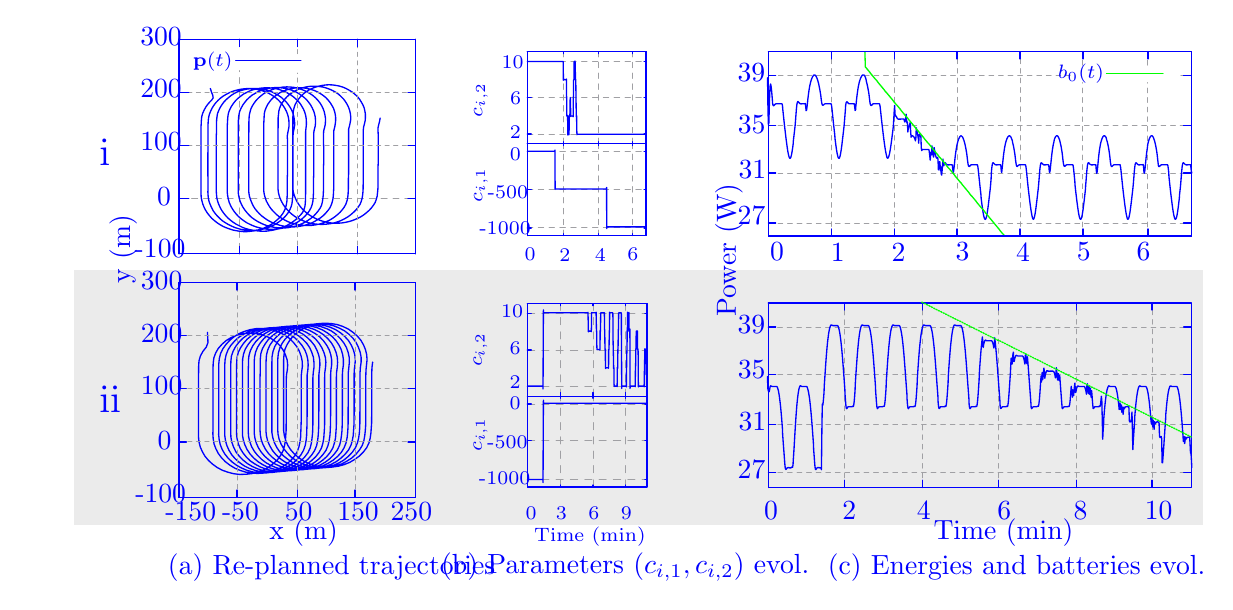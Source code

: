 
\definecolor{ca0a0a4}{RGB}{160,160,164}
\definecolor{cd9d9d9}{RGB}{235,235,235}
\definecolor{c00ff00}{RGB}{0,255,0}
\definecolor{cffffff}{RGB}{255,255,255}


\def \globalscale {0.94}
\begin{tikzpicture}[y=0.80pt, x=0.80pt, yscale=-1*\globalscale, xscale=1*\globalscale, inner sep=0pt, outer sep=0pt]
\color{blue}
\begin{scope}[shift={(598.441,-141.228)},draw=blue,even odd rule,line cap=rect,line join=bevel,line width=0.800pt]
  \begin{scope}[cm={{0.842,0.0,0.0,0.842,(-603.856,69.885)}},draw=ca0a0a4,dash pattern=on 2.14pt off 2.14pt,line cap=round,line join=round,line width=0.356pt,miter limit=4.00]
    \path[draw,dash pattern=on 2.14pt off 2.14pt,line width=0.356pt,miter limit=4.00] (44.5,181.5) -- (179.5,181.5);



  \end{scope}
  \begin{scope}[cm={{0.842,0.0,0.0,0.842,(-603.856,69.885)}},draw=ca0a0a4,dash pattern=on 2.14pt off 2.14pt,line cap=round,line join=round,line width=0.356pt,miter limit=4.00]
    \path[draw,dash pattern=on 2.14pt off 2.14pt,line width=0.356pt,miter limit=4.00] (78.5,210.5) -- (78.5,108.5);



  \end{scope}
  \begin{scope}[cm={{0.842,0.0,0.0,0.842,(-603.856,69.885)}},draw=blue,line cap=round,line join=round,line width=0.480pt]
    \path[draw] (61.9,118.7) -- (61.9,118.7) -- (62.6,120.9) -- (63.3,122.6) -- (63.5,124.1) -- (62.7,125.3) -- (61.5,126.5) -- (60.3,127.9) -- (59.2,129.5) -- (58.3,131.2) -- (57.5,133.0) -- (57.0,134.8) -- (56.8,136.7) -- (56.7,138.6) -- (56.6,140.4) -- (56.6,142.2) -- (56.6,144.1) -- (56.6,145.9) -- (56.6,147.7) -- (56.6,149.5) -- (56.6,151.4) -- (56.6,153.2) -- (56.6,155.1) -- (56.6,156.9) -- (56.6,158.8) -- (56.6,160.6) -- (56.6,162.5) -- (56.6,164.3) -- (56.6,166.2) -- (56.6,168.0) -- (56.6,169.9) -- (56.6,171.7) -- (56.6,173.6) -- (56.6,175.4) -- (56.6,177.2) -- (56.6,179.1) -- (56.7,181.0) -- (57.1,182.8) -- (57.6,184.7) -- (58.3,186.4) -- (59.2,188.2) -- (60.2,189.8) -- (61.4,191.3) -- (62.7,192.8) -- (64.2,194.1) -- (65.7,195.3) -- (67.4,196.4) -- (69.1,197.4) -- (71.0,198.2) -- (72.9,198.9) -- (74.8,199.5) -- (76.8,199.9) -- (78.8,200.2) -- (80.8,200.4) -- (82.8,200.4) -- (84.8,200.2) -- (86.7,200.0) -- (88.7,199.6) -- (90.6,199.0) -- (92.5,198.4) -- (94.3,197.5) -- (96.1,196.6) -- (97.8,195.5) -- (99.3,194.3) -- (100.8,193.0) -- (102.1,191.6) -- (103.3,190.0) -- (104.2,188.4) -- (104.9,186.7) -- (105.3,184.9) -- (105.6,183.0) -- (105.7,181.1) -- (105.8,179.2) -- (105.8,177.4) -- (105.8,175.5) -- (105.8,173.6) -- (105.8,171.7) -- (105.8,169.9) -- (105.9,168.0) -- (105.9,166.2) -- (105.9,164.3) -- (105.9,162.5) -- (105.9,160.6) -- (105.9,158.8) -- (105.9,157.0) -- (105.9,155.1) -- (105.9,153.3) -- (105.9,151.4) -- (105.9,149.6) -- (105.9,147.7) -- (105.8,145.9) -- (106.1,144.0) -- (106.5,142.1) -- (106.8,140.3) -- (106.8,138.6) -- (106.7,136.8) -- (106.4,135.0) -- (105.9,133.2) -- (105.2,131.5) -- (104.3,129.8) -- (103.3,128.3) -- (102.1,126.8) -- (100.8,125.4) -- (99.3,124.1) -- (97.7,122.9) -- (96.0,121.9) -- (94.3,121.0) -- (92.4,120.3) -- (90.5,119.7) -- (88.5,119.2) -- (86.5,118.9) -- (84.5,118.8) -- (82.4,118.8) -- (80.4,119.0) -- (78.4,119.3) -- (76.4,119.8) -- (74.5,120.4) -- (72.6,121.2) -- (70.9,122.1) -- (69.2,123.1) -- (67.6,124.3) -- (66.2,125.6) -- (64.9,127.0) -- (63.8,128.5) -- (62.8,130.1) -- (62.0,131.8) -- (61.3,133.6) -- (60.9,135.4) -- (60.7,137.2) -- (60.6,139.1) -- (60.6,140.9) -- (60.6,142.7) -- (60.6,144.5) -- (60.6,146.4) -- (60.6,148.2) -- (60.6,150.0) -- (60.6,151.9) -- (60.6,153.7) -- (60.5,155.6) -- (60.5,157.4) -- (60.5,159.3) -- (60.5,161.1) -- (60.5,163.0) -- (60.5,164.8) -- (60.5,166.7) -- (60.5,168.5) -- (60.6,170.4) -- (60.6,172.2) -- (60.6,174.1) -- (60.6,175.9) -- (60.5,177.7) -- (60.6,179.6) -- (60.8,181.5) -- (61.2,183.3) -- (61.9,185.1) -- (62.7,186.9) -- (63.6,188.6) -- (64.7,190.1) -- (66.0,191.6) -- (67.4,193.0) -- (68.9,194.3) -- (70.6,195.4) -- (72.3,196.4) -- (74.1,197.3) -- (76.0,198.1) -- (77.9,198.7) -- (79.8,199.2) -- (81.8,199.5) -- (83.8,199.7) -- (85.8,199.7) -- (87.8,199.6) -- (89.8,199.4) -- (91.8,199.0) -- (93.7,198.5) -- (95.6,197.8) -- (97.4,197.0) -- (99.2,196.1) -- (100.8,195.0) -- (102.4,193.8) -- (103.9,192.5) -- (105.2,191.1) -- (106.4,189.5) -- (107.3,187.9) -- (108.0,186.2) -- (108.5,184.4) -- (108.7,182.5) -- (108.9,180.6) -- (109.0,178.7) -- (109.0,176.9) -- (109.0,175.0) -- (109.0,173.1) -- (109.0,171.2) -- (109.1,169.4) -- (109.1,167.5) -- (109.1,165.7) -- (109.1,163.8) -- (109.1,162.0) -- (109.1,160.1) -- (109.1,158.3) -- (109.1,156.5) -- (109.1,154.6) -- (109.1,152.8) -- (109.1,150.9) -- (109.1,149.1) -- (109.1,147.2) -- (109.1,145.4) -- (109.3,143.5) -- (109.7,141.6) -- (110.0,139.8) -- (110.0,138.1) -- (109.8,136.3) -- (109.5,134.5) -- (109.0,132.7) -- (108.3,131.0) -- (107.4,129.4) -- (106.3,127.8) -- (105.1,126.3) -- (103.7,125.0) -- (102.3,123.7) -- (100.6,122.6) -- (98.9,121.6) -- (97.1,120.7) -- (95.2,120.0) -- (93.3,119.5) -- (91.3,119.1) -- (89.3,118.8) -- (87.3,118.7) -- (85.2,118.8) -- (83.2,119.0) -- (81.2,119.4) -- (79.3,119.9) -- (77.4,120.6) -- (75.6,121.5) -- (73.9,122.6) -- (72.4,123.8) -- (70.9,125.1) -- (69.6,126.5) -- (68.5,128.0) -- (67.5,129.6) -- (66.7,131.3) -- (66.0,133.0) -- (65.7,134.9) -- (65.5,136.7) -- (65.4,138.6) -- (65.4,140.4) -- (65.4,142.2) -- (65.4,144.0) -- (65.3,145.8) -- (65.3,147.7) -- (65.3,149.5) -- (65.3,151.4) -- (65.3,153.2) -- (65.3,155.1) -- (65.3,156.9) -- (65.3,158.8) -- (65.3,160.6) -- (65.3,162.4) -- (65.3,164.3) -- (65.3,166.1) -- (65.3,168.0) -- (65.3,169.8) -- (65.3,171.7) -- (65.3,173.5) -- (65.3,175.4) -- (65.3,177.2) -- (65.4,179.1) -- (65.6,181.0) -- (66.0,182.8) -- (66.6,184.6) -- (67.4,186.4) -- (68.3,188.1) -- (69.4,189.7) -- (70.6,191.2) -- (71.9,192.6) -- (73.4,193.9) -- (75.0,195.1) -- (76.7,196.2) -- (78.5,197.1) -- (80.3,198.0) -- (82.2,198.7) -- (84.1,199.2) -- (86.1,199.6) -- (88.1,199.9) -- (90.1,200.1) -- (92.1,200.2) -- (94.1,200.1) -- (96.1,199.8) -- (98.0,199.5) -- (100.0,199.0) -- (101.9,198.4) -- (103.8,197.7) -- (105.6,196.9) -- (107.3,195.9) -- (109.0,194.8) -- (110.6,193.6) -- (112.0,192.3) -- (113.4,190.9) -- (114.6,189.4) -- (115.4,187.7) -- (115.9,185.9) -- (116.1,184.1) -- (116.2,182.2) -- (116.2,180.3) -- (116.3,178.4) -- (116.3,176.5) -- (116.3,174.6) -- (116.3,172.8) -- (116.3,170.9) -- (116.3,169.1) -- (116.3,167.2) -- (116.3,165.4) -- (116.3,163.5) -- (116.3,161.7) -- (116.3,159.8) -- (116.3,158.0) -- (116.3,156.1) -- (116.3,154.3) -- (116.3,152.4) -- (116.3,150.6) -- (116.3,148.8) -- (116.3,146.9) -- (116.3,145.1) -- (116.3,143.2) -- (116.5,141.3) -- (116.7,139.5) -- (116.7,137.7) -- (116.6,135.9) -- (116.3,134.1) -- (115.8,132.3) -- (115.1,130.6) -- (114.2,129.0) -- (113.2,127.4) -- (112.0,125.9) -- (110.6,124.6) -- (109.1,123.3) -- (107.5,122.2) -- (105.8,121.2) -- (104.0,120.3) -- (102.1,119.6) -- (100.2,119.0) -- (98.2,118.6) -- (96.2,118.4) -- (94.1,118.3) -- (92.1,118.4) -- (90.1,118.6) -- (88.1,119.0) -- (86.1,119.5) -- (84.2,120.2) -- (82.4,121.1) -- (80.7,122.0) -- (79.1,123.2) -- (77.6,124.4) -- (76.2,125.8) -- (75.0,127.3) -- (74.0,128.8) -- (73.1,130.5) -- (72.4,132.2) -- (72.0,134.0) -- (71.8,135.9) -- (71.7,137.7) -- (71.6,139.5) -- (71.6,141.4) -- (71.6,143.2) -- (71.6,145.0) -- (71.6,146.8) -- (71.6,148.7) -- (71.6,150.5) -- (71.6,152.4) -- (71.6,154.2) -- (71.6,156.1) -- (71.6,157.9) -- (71.6,159.8) -- (71.6,161.6) -- (71.6,163.5) -- (71.6,165.3) -- (71.6,167.2) -- (71.6,169.0) -- (71.6,170.8) -- (71.6,172.7) -- (71.6,174.5) -- (71.6,176.4) -- (71.6,178.2) -- (71.8,180.1) -- (72.2,182.0) -- (72.7,183.8) -- (73.5,185.6) -- (74.4,187.3) -- (75.5,188.9) -- (76.7,190.4) -- (78.0,191.8) -- (79.5,193.1) -- (81.1,194.3) -- (82.8,195.4) -- (84.6,196.3) -- (86.4,197.1) -- (88.3,197.8) -- (90.3,198.3) -- (92.2,198.7) -- (94.2,199.0) -- (96.2,199.1) -- (98.2,199.1) -- (100.2,198.9) -- (102.2,198.6) -- (104.2,198.2) -- (106.1,197.6) -- (107.9,196.9) -- (109.7,196.0) -- (111.5,195.1) -- (113.1,194.0) -- (114.7,192.7) -- (116.1,191.4) -- (117.4,189.9) -- (118.5,188.4) -- (119.4,186.7) -- (120.0,185.0) -- (120.4,183.2) -- (120.6,181.3) -- (120.7,179.4) -- (120.8,177.5) -- (120.8,175.6) -- (120.8,173.8) -- (120.8,171.9) -- (120.8,170.0) -- (120.9,168.2) -- (120.9,166.3) -- (120.9,164.5) -- (120.9,162.6) -- (120.9,160.8) -- (120.9,158.9) -- (120.9,157.1) -- (120.9,155.2) -- (120.9,153.4) -- (120.9,151.5) -- (120.9,149.7) -- (120.9,147.8) -- (120.9,146.0) -- (120.9,144.1) -- (121.2,142.3) -- (121.7,140.4) -- (121.9,138.6) -- (121.9,136.9) -- (121.8,135.1) -- (121.4,133.3) -- (120.9,131.6) -- (120.1,129.9) -- (119.2,128.2) -- (118.1,126.7) -- (116.9,125.2) -- (115.5,123.9) -- (114.0,122.7) -- (112.3,121.6) -- (110.6,120.6) -- (108.7,119.8) -- (106.8,119.2) -- (104.9,118.7) -- (102.8,118.4) -- (100.8,118.2) -- (98.8,118.2) -- (96.7,118.4) -- (94.7,118.7) -- (92.8,119.2) -- (90.9,119.8) -- (89.0,120.6) -- (87.3,121.6) -- (85.6,122.6) -- (84.1,123.9) -- (82.7,125.2) -- (81.5,126.7) -- (80.4,128.2) -- (79.5,129.9) -- (78.7,131.6) -- (78.3,133.4) -- (78.0,135.2) -- (77.9,137.1) -- (77.9,138.9) -- (77.8,140.7) -- (77.8,142.5) -- (77.8,144.4) -- (77.8,146.2) -- (77.8,148.0) -- (77.8,149.9) -- (77.8,151.7) -- (77.8,153.6) -- (77.8,155.4) -- (77.8,157.3) -- (77.8,159.1) -- (77.8,161.0) -- (77.8,162.8) -- (77.8,164.6) -- (77.8,166.5) -- (77.8,168.3) -- (77.8,170.2) -- (77.8,172.0) -- (77.8,173.9) -- (77.8,175.7) -- (77.8,177.6) -- (78.0,179.5) -- (78.4,181.3) -- (78.9,183.1) -- (79.7,184.9) -- (80.6,186.6) -- (81.7,188.2) -- (82.9,189.7) -- (84.2,191.1) -- (85.7,192.5) -- (87.3,193.6) -- (89.0,194.7) -- (90.8,195.6) -- (92.6,196.4) -- (94.5,197.1) -- (96.5,197.6) -- (98.5,198.0) -- (100.5,198.2) -- (102.5,198.3) -- (104.5,198.3) -- (106.5,198.1) -- (108.4,197.7) -- (110.4,197.3) -- (112.3,196.7) -- (114.1,195.9) -- (115.9,195.0) -- (117.6,194.0) -- (119.2,192.9) -- (120.8,191.6) -- (122.1,190.2) -- (123.4,188.7) -- (124.5,187.1) -- (125.3,185.5) -- (125.8,183.7) -- (126.1,181.8) -- (126.3,180.0) -- (126.4,178.1) -- (126.5,176.2) -- (126.5,174.3) -- (126.5,172.4) -- (126.5,170.6) -- (126.5,168.7) -- (126.5,166.9) -- (126.5,165.0) -- (126.5,163.2) -- (126.6,161.3) -- (126.6,159.5) -- (126.6,157.6) -- (126.6,155.8) -- (126.6,153.9) -- (126.6,152.1) -- (126.5,150.2) -- (126.5,148.4) -- (126.5,146.5) -- (126.5,144.7) -- (126.6,142.8) -- (127.1,141.0) -- (127.5,139.2) -- (127.6,137.4) -- (127.6,135.6) -- (127.3,133.8) -- (126.9,132.0) -- (126.3,130.3) -- (125.5,128.6) -- (124.5,127.0) -- (123.3,125.5) -- (122.0,124.1) -- (120.5,122.8) -- (118.9,121.7) -- (117.2,120.7) -- (115.4,119.8) -- (113.5,119.1) -- (111.6,118.5) -- (109.6,118.1) -- (107.6,117.9) -- (105.6,117.8) -- (103.5,117.9) -- (101.5,118.2) -- (99.5,118.6) -- (97.6,119.2) -- (95.7,119.9) -- (93.9,120.8) -- (92.2,121.8) -- (90.7,123.0) -- (89.2,124.3) -- (87.9,125.7) -- (86.8,127.2) -- (85.8,128.8) -- (85.0,130.5) -- (84.5,132.3) -- (84.1,134.1) -- (84.0,136.0) -- (83.9,137.8) -- (83.9,139.6) -- (83.9,141.4) -- (83.9,143.3) -- (83.8,145.1) -- (83.8,146.9) -- (83.8,148.8) -- (83.8,150.6) -- (83.8,152.5) -- (83.8,154.3) -- (83.8,156.2) -- (83.8,158.0) -- (83.8,159.9) -- (83.8,161.7) -- (83.8,163.5) -- (83.8,165.4) -- (83.8,167.2) -- (83.8,169.1) -- (83.8,170.9) -- (83.8,172.8) -- (83.8,174.6) -- (83.8,176.5) -- (83.9,178.3) -- (84.2,180.2) -- (84.8,182.1) -- (85.5,183.8) -- (86.3,185.6) -- (87.3,187.2) -- (88.5,188.7) -- (89.9,190.2) -- (91.3,191.5) -- (92.9,192.7) -- (94.5,193.8) -- (96.3,194.8) -- (98.1,195.6) -- (100.0,196.3) -- (102.0,196.9) -- (103.9,197.3) -- (105.9,197.6) -- (107.9,197.7) -- (109.9,197.7) -- (111.9,197.5) -- (113.9,197.2) -- (115.8,196.8) -- (117.7,196.2) -- (119.6,195.5) -- (121.4,194.6) -- (123.1,193.6) -- (124.8,192.5) -- (126.3,191.3) -- (127.7,189.9) -- (129.0,188.4) -- (130.1,186.9) -- (130.9,185.2) -- (131.5,183.4) -- (131.9,181.6) -- (132.1,179.7) -- (132.2,177.8) -- (132.3,176.0) -- (132.3,174.1) -- (132.3,172.2) -- (132.3,170.3) -- (132.3,168.5) -- (132.3,166.6) -- (132.3,164.8) -- (132.3,162.9) -- (132.3,161.1) -- (132.3,159.2) -- (132.3,157.4) -- (132.3,155.5) -- (132.3,153.7) -- (132.3,151.8) -- (132.3,150.0) -- (132.3,148.1) -- (132.3,146.3) -- (132.3,144.4) -- (132.4,142.6) -- (132.9,140.7) -- (133.2,138.9) -- (133.4,137.1) -- (133.4,135.3) -- (133.2,133.5) -- (132.8,131.8) -- (132.2,130.0) -- (131.3,128.4) -- (130.3,126.8) -- (129.1,125.3) -- (127.8,123.9) -- (126.3,122.7) -- (124.7,121.6) -- (122.9,120.6) -- (121.1,119.8) -- (119.2,119.2) -- (117.2,118.7) -- (115.2,118.4) -- (113.1,118.3) -- (111.1,118.3) -- (109.1,118.6) -- (107.1,119.0) -- (105.2,119.6) -- (103.3,120.3) -- (101.5,121.2) -- (99.9,122.3) -- (98.3,123.5) -- (96.9,124.8) -- (95.7,126.3) -- (94.6,127.9) -- (93.8,129.5) -- (93.1,131.3) -- (92.7,133.1) -- (92.6,134.9) -- (92.5,136.8) -- (92.4,138.6) -- (92.4,140.4) -- (92.4,142.2) -- (92.4,144.1) -- (92.4,145.9) -- (92.4,147.7) -- (92.4,149.6) -- (92.4,151.4) -- (92.4,153.3) -- (92.4,155.1) -- (92.4,157.0) -- (92.4,158.8) -- (92.4,160.7) -- (92.4,162.5) -- (92.4,164.4) -- (92.4,166.2) -- (92.4,168.1) -- (92.4,169.9) -- (92.4,171.8) -- (92.4,173.6) -- (92.4,175.4) -- (92.4,177.3) -- (92.7,179.2) -- (93.2,181.0) -- (93.8,182.8) -- (94.7,184.5) -- (95.7,186.2) -- (96.9,187.8) -- (98.2,189.2) -- (99.6,190.6) -- (101.1,191.8) -- (102.8,192.9) -- (104.5,193.9) -- (106.4,194.8) -- (108.2,195.5) -- (110.2,196.0) -- (112.1,196.5) -- (114.1,196.8) -- (116.1,196.9) -- (118.1,196.9) -- (120.1,196.8) -- (122.1,196.5) -- (124.1,196.1) -- (126.0,195.5) -- (127.8,194.8) -- (129.7,194.0) -- (131.4,193.0) -- (133.0,191.9) -- (134.6,190.6) -- (136.0,189.3) -- (137.3,187.8) -- (138.4,186.3) -- (139.3,184.6) -- (139.9,182.8) -- (140.3,181.0) -- (140.5,179.2) -- (140.6,177.3) -- (140.7,175.4) -- (140.7,173.5) -- (140.7,171.6) -- (140.7,169.8) -- (140.8,167.9) -- (140.8,166.0) -- (140.8,164.2) -- (140.8,162.3) -- (140.8,160.5) -- (140.8,158.6) -- (140.8,156.8) -- (140.8,154.9) -- (140.8,153.1) -- (140.8,151.3) -- (140.8,149.4) -- (140.8,147.6) -- (140.8,145.7) -- (140.8,143.9) -- (140.8,142.0) -- (141.3,140.1) -- (141.7,138.3) -- (142.0,136.5) -- (142.0,134.8) -- (141.8,133.0) -- (141.4,131.2) -- (140.8,129.5) -- (140.0,127.8) -- (139.0,126.2) -- (137.9,124.7) -- (136.5,123.3) -- (135.1,122.0) -- (133.5,120.9) -- (131.7,119.9) -- (129.9,119.1) -- (128.0,118.4) -- (126.1,117.9) -- (124.0,117.6) -- (122.0,117.4) -- (120.0,117.4) -- (117.9,117.6) -- (115.9,118.0) -- (114.0,118.5) -- (112.1,119.2) -- (110.3,120.1) -- (108.6,121.1) -- (107.0,122.2) -- (105.6,123.5) -- (104.3,124.9) -- (103.2,126.5) -- (102.2,128.1) -- (101.5,129.8) -- (101.0,131.6) -- (100.8,133.5) -- (100.6,135.3) -- (100.6,137.1) -- (100.6,138.9) -- (100.6,140.8) -- (100.5,142.6) -- (100.5,144.4) -- (100.5,146.3) -- (100.5,148.1) -- (100.5,149.9) -- (100.5,151.8) -- (100.5,153.6) -- (100.5,155.5) -- (100.5,157.3) -- (100.5,159.2) -- (100.5,161.0) -- (100.5,162.9) -- (100.5,164.7) -- (100.5,166.6) -- (100.5,168.4) -- (100.5,170.3) -- (100.5,172.1) -- (100.5,174.0) -- (100.5,175.8) -- (100.7,177.7) -- (101.1,179.6) -- (101.7,181.4) -- (102.5,183.1) -- (103.4,184.8) -- (104.5,186.4) -- (105.8,187.9) -- (107.1,189.3) -- (108.6,190.6) -- (110.2,191.8) -- (111.9,192.8) -- (113.7,193.7) -- (115.6,194.5) -- (117.5,195.2) -- (119.4,195.7) -- (121.4,196.0) -- (123.4,196.2) -- (125.4,196.3) -- (127.4,196.2) -- (129.4,196.0) -- (131.4,195.7) -- (133.3,195.2) -- (135.2,194.6) -- (137.1,193.8) -- (138.8,192.9) -- (140.5,191.9) -- (142.1,190.7) -- (143.6,189.4) -- (145.0,188.0) -- (146.2,186.5) -- (147.3,184.9) -- (148.0,183.2) -- (148.5,181.4) -- (148.8,179.6) -- (149.0,177.7) -- (149.1,175.8) -- (149.1,173.9) -- (149.2,172.1) -- (149.2,170.2) -- (149.2,168.3) -- (149.2,166.5) -- (149.2,164.6) -- (149.2,162.8) -- (149.2,160.9) -- (149.2,159.1) -- (149.2,157.2) -- (149.2,155.4) -- (149.2,153.5) -- (149.2,151.7) -- (149.2,149.8) -- (149.2,148.0) -- (149.2,146.1) -- (149.2,144.3) -- (149.2,142.4) -- (149.4,140.6) -- (149.9,138.7) -- (150.3,136.9) -- (150.4,135.1) -- (150.4,133.4) -- (150.1,131.6) -- (149.7,129.8) -- (149.0,128.1) -- (148.1,126.5) -- (147.1,124.9) -- (145.9,123.4) -- (144.5,122.1) -- (142.9,120.8) -- (141.3,119.8) -- (139.5,118.8) -- (137.7,118.0) -- (135.8,117.4) -- (133.8,117.0) -- (131.8,116.7) -- (129.7,116.6) -- (127.7,116.7) -- (125.7,117.0) -- (123.7,117.4) -- (121.7,118.0) -- (119.9,118.7) -- (118.1,119.6) -- (116.4,120.7) -- (114.9,121.9) -- (113.5,123.2) -- (112.3,124.7) -- (111.2,126.3) -- (110.3,127.9) -- (109.7,129.7) -- (109.3,131.5) -- (109.1,133.3) -- (109.0,135.2) -- (109.0,137.0) -- (109.0,138.8) -- (108.9,140.6) -- (108.9,142.5) -- (108.9,144.3) -- (108.9,146.1) -- (108.9,148.0) -- (108.9,149.8) -- (108.9,151.7) -- (108.9,153.5) -- (108.9,155.4) -- (108.9,157.2) -- (108.9,159.1) -- (108.9,160.9) -- (108.9,162.8) -- (108.9,164.6) -- (108.9,166.5) -- (108.9,168.3) -- (108.9,170.1) -- (108.9,172.0) -- (108.9,173.8) -- (109.0,175.7) -- (109.2,177.6) -- (109.7,179.4) -- (110.4,181.2) -- (111.2,183.0) -- (112.2,184.6) -- (113.3,186.2) -- (114.6,187.7) -- (116.0,189.0) -- (117.5,190.3) -- (119.2,191.4) -- (120.9,192.4) -- (122.7,193.3) -- (124.6,194.0) -- (126.5,194.6) -- (128.5,195.1) -- (130.5,195.4) -- (132.5,195.6) -- (134.5,195.6) -- (136.5,195.5) -- (138.5,195.2) -- (140.4,194.8) -- (142.3,194.3) -- (144.2,193.6) -- (146.0,192.8) -- (147.8,191.9) -- (149.5,190.8) -- (151.0,189.6) -- (152.5,188.3) -- (153.8,186.9) -- (155.0,185.3) -- (156.0,183.7) -- (156.6,182.0) -- (157.1,180.2) -- (157.3,178.3) -- (157.5,176.4) -- (157.6,174.5) -- (157.6,172.7) -- (157.6,170.8) -- (157.6,168.9) -- (157.6,167.0) -- (157.6,165.2) -- (157.6,163.3) -- (157.7,161.5) -- (157.7,159.6) -- (157.7,157.8) -- (157.7,155.9) -- (157.7,154.1) -- (157.7,152.2) -- (157.7,150.4) -- (157.7,148.6) -- (157.7,146.7) -- (157.7,144.9) -- (157.6,143.0) -- (157.6,141.2) -- (158.0,139.3) -- (158.5,137.4) -- (158.8,135.6);



  \end{scope}
  \path[fill=cd9d9d9,dash pattern=on 1.12pt off 1.12pt,even odd rule,line cap=round,line width=0.281pt,miter limit=4.00,rounded corners=0.0cm] (-617.342,257.023) rectangle (-74.582,379.8);



  \begin{scope}[cm={{1.042,0.0,0.0,1.042,(-342.636,42.163)}},draw=ca0a0a4,dash pattern=on 1.73pt off 1.73pt,line cap=round,line join=round,line width=0.288pt,miter limit=4.00]
    \path[draw,dash pattern=on 1.73pt off 1.73pt,line width=0.288pt,miter limit=4.00] (56.5,232.5) -- (251.5,232.5);



  \end{scope}
  \begin{scope}[draw=blue,line cap=rect,line join=bevel,line width=0.800pt]
  \end{scope}
  \begin{scope}[scale=1.006,draw=blue,line cap=rect,line join=bevel,line width=0.800pt]
  \end{scope}
  \begin{scope}[scale=1.006,draw=blue,line cap=rect,line join=bevel,line width=0.800pt]
  \end{scope}
  \begin{scope}[cm={{1.006,0.0,0.0,1.006,(39.229,93.547)}},draw=blue,line cap=rect,line join=bevel,line width=0.800pt]
  \end{scope}
  \begin{scope}[cm={{1.006,0.0,0.0,1.006,(39.229,93.547)}},draw=blue,line cap=rect,line join=bevel,line width=0.800pt]
  \end{scope}
  \begin{scope}[cm={{1.006,0.0,0.0,1.006,(39.229,93.547)}},draw=blue,line cap=rect,line join=bevel,line width=0.800pt]
  \end{scope}
  \begin{scope}[cm={{1.006,0.0,0.0,1.006,(39.229,93.547)}},draw=blue,line cap=rect,line join=bevel,line width=0.800pt]
  \end{scope}
  \begin{scope}[cm={{1.006,0.0,0.0,1.006,(39.229,93.547)}},draw=blue,line cap=rect,line join=bevel,line width=0.800pt]
  \end{scope}
  \begin{scope}[cm={{1.006,0.0,0.0,1.006,(39.229,93.547)}},draw=blue,line cap=rect,line join=bevel,line width=0.800pt]
  \end{scope}
  \begin{scope}[scale=1.006,draw=blue,line cap=rect,line join=bevel,line width=0.800pt]
  \end{scope}
  \begin{scope}[scale=1.006,draw=blue,line cap=rect,line join=bevel,line width=0.800pt]
  \end{scope}
  \begin{scope}[cm={{1.006,0.0,0.0,1.006,(39.229,68.4)}},draw=blue,line cap=rect,line join=bevel,line width=0.800pt]
  \end{scope}
  \begin{scope}[cm={{1.006,0.0,0.0,1.006,(39.229,68.4)}},draw=blue,line cap=rect,line join=bevel,line width=0.800pt]
  \end{scope}
  \begin{scope}[cm={{1.006,0.0,0.0,1.006,(39.229,68.4)}},draw=blue,line cap=rect,line join=bevel,line width=0.800pt]
  \end{scope}
  \begin{scope}[cm={{1.006,0.0,0.0,1.006,(39.229,68.4)}},draw=blue,line cap=rect,line join=bevel,line width=0.800pt]
  \end{scope}
  \begin{scope}[cm={{1.006,0.0,0.0,1.006,(39.229,68.4)}},draw=blue,line cap=rect,line join=bevel,line width=0.800pt]
  \end{scope}
  \begin{scope}[cm={{1.006,0.0,0.0,1.006,(39.229,68.4)}},draw=blue,line cap=rect,line join=bevel,line width=0.800pt]
  \end{scope}
  \begin{scope}[scale=1.006,draw=blue,line cap=rect,line join=bevel,line width=0.800pt]
  \end{scope}
  \begin{scope}[scale=1.006,draw=blue,line cap=rect,line join=bevel,line width=0.800pt]
  \end{scope}
  \begin{scope}[cm={{1.006,0.0,0.0,1.006,(39.229,43.253)}},draw=blue,line cap=rect,line join=bevel,line width=0.800pt]
  \end{scope}
  \begin{scope}[cm={{1.006,0.0,0.0,1.006,(39.229,43.253)}},draw=blue,line cap=rect,line join=bevel,line width=0.800pt]
  \end{scope}
  \begin{scope}[cm={{1.006,0.0,0.0,1.006,(39.229,43.253)}},draw=blue,line cap=rect,line join=bevel,line width=0.800pt]
  \end{scope}
  \begin{scope}[cm={{1.006,0.0,0.0,1.006,(39.229,43.253)}},draw=blue,line cap=rect,line join=bevel,line width=0.800pt]
  \end{scope}
  \begin{scope}[cm={{1.006,0.0,0.0,1.006,(39.229,43.253)}},draw=blue,line cap=rect,line join=bevel,line width=0.800pt]
  \end{scope}
  \begin{scope}[cm={{1.006,0.0,0.0,1.006,(39.229,43.253)}},draw=blue,line cap=rect,line join=bevel,line width=0.800pt]
  \end{scope}
  \begin{scope}[scale=1.006,draw=blue,line cap=rect,line join=bevel,line width=0.800pt]
  \end{scope}
  \begin{scope}[scale=1.006,draw=blue,line cap=rect,line join=bevel,line width=0.800pt]
  \end{scope}
  \begin{scope}[cm={{1.006,0.0,0.0,1.006,(53.312,110.647)}},draw=blue,line cap=rect,line join=bevel,line width=0.800pt]
  \end{scope}
  \begin{scope}[cm={{1.006,0.0,0.0,1.006,(53.312,110.647)}},draw=blue,line cap=rect,line join=bevel,line width=0.800pt]
  \end{scope}
  \begin{scope}[cm={{1.006,0.0,0.0,1.006,(53.312,110.647)}},draw=blue,line cap=rect,line join=bevel,line width=0.800pt]
  \end{scope}
  \begin{scope}[cm={{1.006,0.0,0.0,1.006,(53.312,110.647)}},draw=blue,line cap=rect,line join=bevel,line width=0.800pt]
  \end{scope}
  \begin{scope}[cm={{1.006,0.0,0.0,1.006,(53.312,110.647)}},draw=blue,line cap=rect,line join=bevel,line width=0.800pt]
  \end{scope}
  \begin{scope}[cm={{1.006,0.0,0.0,1.006,(53.312,110.647)}},draw=blue,line cap=rect,line join=bevel,line width=0.800pt]
  \end{scope}
  \begin{scope}[scale=1.006,draw=blue,line cap=rect,line join=bevel,line width=0.800pt]
  \end{scope}
  \begin{scope}[scale=1.006,draw=blue,line cap=rect,line join=bevel,line width=0.800pt]
  \end{scope}
  \begin{scope}[cm={{1.006,0.0,0.0,1.006,(79.465,110.647)}},draw=blue,line cap=rect,line join=bevel,line width=0.800pt]
  \end{scope}
  \begin{scope}[cm={{1.006,0.0,0.0,1.006,(79.465,110.647)}},draw=blue,line cap=rect,line join=bevel,line width=0.800pt]
  \end{scope}
  \begin{scope}[cm={{1.006,0.0,0.0,1.006,(79.465,110.647)}},draw=blue,line cap=rect,line join=bevel,line width=0.800pt]
  \end{scope}
  \begin{scope}[cm={{1.006,0.0,0.0,1.006,(79.465,110.647)}},draw=blue,line cap=rect,line join=bevel,line width=0.800pt]
  \end{scope}
  \begin{scope}[cm={{1.006,0.0,0.0,1.006,(79.465,110.647)}},draw=blue,line cap=rect,line join=bevel,line width=0.800pt]
  \end{scope}
  \begin{scope}[cm={{1.006,0.0,0.0,1.006,(79.465,110.647)}},draw=blue,line cap=rect,line join=bevel,line width=0.800pt]
  \end{scope}
  \begin{scope}[scale=1.006,draw=blue,line cap=rect,line join=bevel,line width=0.800pt]
  \end{scope}
  \begin{scope}[scale=1.006,draw=blue,line cap=rect,line join=bevel,line width=0.800pt]
  \end{scope}
  \begin{scope}[cm={{1.006,0.0,0.0,1.006,(105.618,110.647)}},draw=blue,line cap=rect,line join=bevel,line width=0.800pt]
  \end{scope}
  \begin{scope}[cm={{1.006,0.0,0.0,1.006,(105.618,110.647)}},draw=blue,line cap=rect,line join=bevel,line width=0.800pt]
  \end{scope}
  \begin{scope}[cm={{1.006,0.0,0.0,1.006,(105.618,110.647)}},draw=blue,line cap=rect,line join=bevel,line width=0.800pt]
  \end{scope}
  \begin{scope}[cm={{1.006,0.0,0.0,1.006,(105.618,110.647)}},draw=blue,line cap=rect,line join=bevel,line width=0.800pt]
  \end{scope}
  \begin{scope}[cm={{1.006,0.0,0.0,1.006,(105.618,110.647)}},draw=blue,line cap=rect,line join=bevel,line width=0.800pt]
  \end{scope}
  \begin{scope}[cm={{1.006,0.0,0.0,1.006,(105.618,110.647)}},draw=blue,line cap=rect,line join=bevel,line width=0.800pt]
  \end{scope}
  \begin{scope}[scale=1.006,draw=blue,line cap=rect,line join=bevel,line width=0.800pt]
  \end{scope}
  \begin{scope}[scale=1.006,draw=blue,line cap=rect,line join=bevel,line width=0.800pt]
  \end{scope}
  \begin{scope}[cm={{1.006,0.0,0.0,1.006,(132.274,110.647)}},draw=blue,line cap=rect,line join=bevel,line width=0.800pt]
  \end{scope}
  \begin{scope}[cm={{1.006,0.0,0.0,1.006,(132.274,110.647)}},draw=blue,line cap=rect,line join=bevel,line width=0.800pt]
  \end{scope}
  \begin{scope}[cm={{1.006,0.0,0.0,1.006,(132.274,110.647)}},draw=blue,line cap=rect,line join=bevel,line width=0.800pt]
  \end{scope}
  \begin{scope}[cm={{1.006,0.0,0.0,1.006,(132.274,110.647)}},draw=blue,line cap=rect,line join=bevel,line width=0.800pt]
  \end{scope}
  \begin{scope}[cm={{1.006,0.0,0.0,1.006,(132.274,110.647)}},draw=blue,line cap=rect,line join=bevel,line width=0.800pt]
  \end{scope}
  \begin{scope}[cm={{1.006,0.0,0.0,1.006,(132.274,110.647)}},draw=blue,line cap=rect,line join=bevel,line width=0.800pt]
  \end{scope}
  \begin{scope}[scale=1.006,draw=blue,line cap=rect,line join=bevel,line width=0.800pt]
  \end{scope}
  \begin{scope}[scale=1.006,draw=blue,line cap=rect,line join=bevel,line width=0.800pt]
  \end{scope}
  \begin{scope}[scale=1.006,draw=blue,line cap=rect,line join=bevel,line width=0.800pt]
  \end{scope}
  \begin{scope}[scale=1.006,draw=blue,line cap=rect,line join=bevel,line width=0.800pt]
  \end{scope}
  \begin{scope}[scale=1.006,draw=blue,line cap=rect,line join=bevel,line width=0.800pt]
  \end{scope}
  \begin{scope}[scale=1.006,draw=blue,line cap=rect,line join=bevel,line width=0.800pt]
  \end{scope}
  \begin{scope}[cm={{1.006,0.0,0.0,1.006,(128.753,29.171)}},draw=blue,line cap=rect,line join=bevel,line width=0.800pt]
  \end{scope}
  \begin{scope}[cm={{1.006,0.0,0.0,1.006,(128.753,29.171)}},draw=blue,line cap=rect,line join=bevel,line width=0.800pt]
  \end{scope}
  \begin{scope}[cm={{1.006,0.0,0.0,1.006,(128.753,29.171)}},draw=blue,line cap=rect,line join=bevel,line width=0.800pt]
  \end{scope}
  \begin{scope}[cm={{1.006,0.0,0.0,1.006,(128.753,29.171)}},draw=blue,line cap=rect,line join=bevel,line width=0.800pt]
  \end{scope}
  \begin{scope}[cm={{1.006,0.0,0.0,1.006,(128.753,29.171)}},draw=blue,line cap=rect,line join=bevel,line width=0.800pt]
  \end{scope}
  \begin{scope}[cm={{1.006,0.0,0.0,1.006,(128.753,29.171)}},draw=blue,line cap=rect,line join=bevel,line width=0.800pt]
  \end{scope}
  \begin{scope}[cm={{0.0,-1.006,1.006,0.0,(29.171,189.106)}},draw=blue,line cap=rect,line join=bevel,line width=0.800pt]
  \end{scope}
  \begin{scope}[cm={{0.0,-1.006,1.006,0.0,(29.171,189.106)}},draw=blue,line cap=rect,line join=bevel,line width=0.800pt]
  \end{scope}
  \begin{scope}[cm={{0.0,-1.006,1.006,0.0,(29.171,189.106)}},draw=blue,line cap=rect,line join=bevel,line width=0.800pt]
  \end{scope}
  \begin{scope}[cm={{0.0,-1.006,1.006,0.0,(29.171,189.106)}},draw=blue,line cap=rect,line join=bevel,line width=0.800pt]
  \end{scope}
  \begin{scope}[cm={{0.0,-1.006,1.006,0.0,(29.171,189.106)}},draw=blue,line cap=rect,line join=bevel,line width=0.800pt]
  \end{scope}
  \begin{scope}[cm={{0.0,-1.006,1.006,0.0,(281.919,312.234)}},draw=blue,line cap=rect,line join=bevel,line width=0.800pt]
    \path[fill=blue] (32.79,-587.545) node[above right] (text274) {\rotatebox{90}{Power (W)}};



  \end{scope}
  \begin{scope}[cm={{0.0,-1.006,1.006,0.0,(29.171,189.106)}},draw=blue,line cap=rect,line join=bevel,line width=0.800pt]
  \end{scope}
  \begin{scope}[cm={{1.006,0.0,0.0,1.006,(62.365,28.165)}},draw=blue,line cap=rect,line join=bevel,line width=0.800pt]
  \end{scope}
  \begin{scope}[cm={{1.006,0.0,0.0,1.006,(62.365,28.165)}},draw=blue,line cap=rect,line join=bevel,line width=0.800pt]
  \end{scope}
  \begin{scope}[cm={{1.006,0.0,0.0,1.006,(62.365,28.165)}},draw=blue,line cap=rect,line join=bevel,line width=0.800pt]
  \end{scope}
  \begin{scope}[cm={{1.006,0.0,0.0,1.006,(62.365,28.165)}},draw=blue,line cap=rect,line join=bevel,line width=0.800pt]
  \end{scope}
  \begin{scope}[cm={{1.006,0.0,0.0,1.006,(62.365,28.165)}},draw=blue,line cap=rect,line join=bevel,line width=0.800pt]
  \end{scope}
  \begin{scope}[cm={{1.006,0.0,0.0,1.006,(62.365,28.165)}},draw=blue,line cap=rect,line join=bevel,line width=0.800pt]
  \end{scope}
  \begin{scope}[scale=1.006,draw=blue,line cap=rect,line join=bevel,line width=0.800pt]
  \end{scope}
  \begin{scope}[scale=1.006,draw=blue,line cap=rect,line join=bevel,line width=0.800pt]
  \end{scope}
  \begin{scope}[scale=1.006,draw=blue,line cap=rect,line join=bevel,line width=0.800pt]
  \end{scope}
  \begin{scope}[scale=1.006,draw=blue,line cap=rect,line join=bevel,line width=0.800pt]
  \end{scope}
  \begin{scope}[scale=1.006,draw=blue,line cap=rect,line join=bevel,line width=0.800pt]
  \end{scope}
  \begin{scope}[scale=1.006,draw=blue,line cap=rect,line join=bevel,line width=0.800pt]
  \end{scope}
  \begin{scope}[cm={{1.006,0.0,0.0,1.006,(60.353,36.212)}},draw=blue,line cap=rect,line join=bevel,line width=0.800pt]
  \end{scope}
  \begin{scope}[cm={{1.006,0.0,0.0,1.006,(60.353,36.212)}},draw=blue,line cap=rect,line join=bevel,line width=0.800pt]
  \end{scope}
  \begin{scope}[cm={{1.006,0.0,0.0,1.006,(60.353,36.212)}},draw=blue,line cap=rect,line join=bevel,line width=0.800pt]
  \end{scope}
  \begin{scope}[cm={{1.006,0.0,0.0,1.006,(60.353,36.212)}},draw=blue,line cap=rect,line join=bevel,line width=0.800pt]
  \end{scope}
  \begin{scope}[cm={{1.006,0.0,0.0,1.006,(60.353,36.212)}},draw=blue,line cap=rect,line join=bevel,line width=0.800pt]
  \end{scope}
  \begin{scope}[cm={{1.006,0.0,0.0,1.006,(60.353,36.212)}},draw=blue,line cap=rect,line join=bevel,line width=0.800pt]
  \end{scope}
  \begin{scope}[scale=1.006,draw=blue,line cap=rect,line join=bevel,line width=0.800pt]
  \end{scope}
  \begin{scope}[scale=1.006,draw=blue,line cap=rect,line join=bevel,line width=0.800pt]
  \end{scope}
  \begin{scope}[scale=1.006,draw=blue,line cap=rect,line join=bevel,line width=0.800pt]
  \end{scope}
  \begin{scope}[scale=1.006,draw=blue,line cap=rect,line join=bevel,line width=0.800pt]
  \end{scope}
  \begin{scope}[scale=1.006,draw=blue,line cap=rect,line join=bevel,line width=0.800pt]
  \end{scope}
  \begin{scope}[scale=1.006,draw=blue,line cap=rect,line join=bevel,line width=0.800pt]
  \end{scope}
  \begin{scope}[scale=1.006,draw=blue,line cap=rect,line join=bevel,line width=0.800pt]
  \end{scope}
  \begin{scope}[scale=1.006,draw=blue,line cap=rect,line join=bevel,line width=0.800pt]
  \end{scope}
  \begin{scope}[cm={{1.006,0.0,0.0,1.006,(148.871,93.547)}},draw=blue,line cap=rect,line join=bevel,line width=0.800pt]
  \end{scope}
  \begin{scope}[cm={{1.006,0.0,0.0,1.006,(148.871,93.547)}},draw=blue,line cap=rect,line join=bevel,line width=0.800pt]
  \end{scope}
  \begin{scope}[cm={{1.006,0.0,0.0,1.006,(148.871,93.547)}},draw=blue,line cap=rect,line join=bevel,line width=0.800pt]
  \end{scope}
  \begin{scope}[cm={{1.006,0.0,0.0,1.006,(148.871,93.547)}},draw=blue,line cap=rect,line join=bevel,line width=0.800pt]
  \end{scope}
  \begin{scope}[cm={{1.006,0.0,0.0,1.006,(148.871,93.547)}},draw=blue,line cap=rect,line join=bevel,line width=0.800pt]
  \end{scope}
  \begin{scope}[cm={{1.006,0.0,0.0,1.006,(148.871,93.547)}},draw=blue,line cap=rect,line join=bevel,line width=0.800pt]
  \end{scope}
  \begin{scope}[scale=1.006,draw=blue,line cap=rect,line join=bevel,line width=0.800pt]
  \end{scope}
  \begin{scope}[scale=1.006,draw=blue,line cap=rect,line join=bevel,line width=0.800pt]
  \end{scope}
  \begin{scope}[cm={{1.006,0.0,0.0,1.006,(149.876,68.4)}},draw=blue,line cap=rect,line join=bevel,line width=0.800pt]
  \end{scope}
  \begin{scope}[cm={{1.006,0.0,0.0,1.006,(149.876,68.4)}},draw=blue,line cap=rect,line join=bevel,line width=0.800pt]
  \end{scope}
  \begin{scope}[cm={{1.006,0.0,0.0,1.006,(149.876,68.4)}},draw=blue,line cap=rect,line join=bevel,line width=0.800pt]
  \end{scope}
  \begin{scope}[cm={{1.006,0.0,0.0,1.006,(149.876,68.4)}},draw=blue,line cap=rect,line join=bevel,line width=0.800pt]
  \end{scope}
  \begin{scope}[cm={{1.006,0.0,0.0,1.006,(149.876,68.4)}},draw=blue,line cap=rect,line join=bevel,line width=0.800pt]
  \end{scope}
  \begin{scope}[cm={{1.006,0.0,0.0,1.006,(149.876,68.4)}},draw=blue,line cap=rect,line join=bevel,line width=0.800pt]
  \end{scope}
  \begin{scope}[scale=1.006,draw=blue,line cap=rect,line join=bevel,line width=0.800pt]
  \end{scope}
  \begin{scope}[scale=1.006,draw=blue,line cap=rect,line join=bevel,line width=0.800pt]
  \end{scope}
  \begin{scope}[cm={{1.006,0.0,0.0,1.006,(149.876,43.253)}},draw=blue,line cap=rect,line join=bevel,line width=0.800pt]
  \end{scope}
  \begin{scope}[cm={{1.006,0.0,0.0,1.006,(149.876,43.253)}},draw=blue,line cap=rect,line join=bevel,line width=0.800pt]
  \end{scope}
  \begin{scope}[cm={{1.006,0.0,0.0,1.006,(149.876,43.253)}},draw=blue,line cap=rect,line join=bevel,line width=0.800pt]
  \end{scope}
  \begin{scope}[cm={{1.006,0.0,0.0,1.006,(149.876,43.253)}},draw=blue,line cap=rect,line join=bevel,line width=0.800pt]
  \end{scope}
  \begin{scope}[cm={{1.006,0.0,0.0,1.006,(149.876,43.253)}},draw=blue,line cap=rect,line join=bevel,line width=0.800pt]
  \end{scope}
  \begin{scope}[cm={{1.006,0.0,0.0,1.006,(149.876,43.253)}},draw=blue,line cap=rect,line join=bevel,line width=0.800pt]
  \end{scope}
  \begin{scope}[scale=1.006,draw=blue,line cap=rect,line join=bevel,line width=0.800pt]
  \end{scope}
  \begin{scope}[scale=1.006,draw=blue,line cap=rect,line join=bevel,line width=0.800pt]
  \end{scope}
  \begin{scope}[cm={{1.006,0.0,0.0,1.006,(162.953,110.647)}},draw=blue,line cap=rect,line join=bevel,line width=0.800pt]
  \end{scope}
  \begin{scope}[cm={{1.006,0.0,0.0,1.006,(162.953,110.647)}},draw=blue,line cap=rect,line join=bevel,line width=0.800pt]
  \end{scope}
  \begin{scope}[cm={{1.006,0.0,0.0,1.006,(162.953,110.647)}},draw=blue,line cap=rect,line join=bevel,line width=0.800pt]
  \end{scope}
  \begin{scope}[cm={{1.006,0.0,0.0,1.006,(162.953,110.647)}},draw=blue,line cap=rect,line join=bevel,line width=0.800pt]
  \end{scope}
  \begin{scope}[cm={{1.006,0.0,0.0,1.006,(162.953,110.647)}},draw=blue,line cap=rect,line join=bevel,line width=0.800pt]
  \end{scope}
  \begin{scope}[cm={{1.006,0.0,0.0,1.006,(162.953,110.647)}},draw=blue,line cap=rect,line join=bevel,line width=0.800pt]
  \end{scope}
  \begin{scope}[scale=1.006,draw=blue,line cap=rect,line join=bevel,line width=0.800pt]
  \end{scope}
  \begin{scope}[scale=1.006,draw=blue,line cap=rect,line join=bevel,line width=0.800pt]
  \end{scope}
  \begin{scope}[cm={{1.006,0.0,0.0,1.006,(189.106,110.647)}},draw=blue,line cap=rect,line join=bevel,line width=0.800pt]
  \end{scope}
  \begin{scope}[cm={{1.006,0.0,0.0,1.006,(189.106,110.647)}},draw=blue,line cap=rect,line join=bevel,line width=0.800pt]
  \end{scope}
  \begin{scope}[cm={{1.006,0.0,0.0,1.006,(189.106,110.647)}},draw=blue,line cap=rect,line join=bevel,line width=0.800pt]
  \end{scope}
  \begin{scope}[cm={{1.006,0.0,0.0,1.006,(189.106,110.647)}},draw=blue,line cap=rect,line join=bevel,line width=0.800pt]
  \end{scope}
  \begin{scope}[cm={{1.006,0.0,0.0,1.006,(189.106,110.647)}},draw=blue,line cap=rect,line join=bevel,line width=0.800pt]
  \end{scope}
  \begin{scope}[cm={{1.006,0.0,0.0,1.006,(189.106,110.647)}},draw=blue,line cap=rect,line join=bevel,line width=0.800pt]
  \end{scope}
  \begin{scope}[scale=1.006,draw=blue,line cap=rect,line join=bevel,line width=0.800pt]
  \end{scope}
  \begin{scope}[scale=1.006,draw=blue,line cap=rect,line join=bevel,line width=0.800pt]
  \end{scope}
  \begin{scope}[cm={{1.006,0.0,0.0,1.006,(215.259,110.647)}},draw=blue,line cap=rect,line join=bevel,line width=0.800pt]
  \end{scope}
  \begin{scope}[cm={{1.006,0.0,0.0,1.006,(215.259,110.647)}},draw=blue,line cap=rect,line join=bevel,line width=0.800pt]
  \end{scope}
  \begin{scope}[cm={{1.006,0.0,0.0,1.006,(215.259,110.647)}},draw=blue,line cap=rect,line join=bevel,line width=0.800pt]
  \end{scope}
  \begin{scope}[cm={{1.006,0.0,0.0,1.006,(215.259,110.647)}},draw=blue,line cap=rect,line join=bevel,line width=0.800pt]
  \end{scope}
  \begin{scope}[cm={{1.006,0.0,0.0,1.006,(215.259,110.647)}},draw=blue,line cap=rect,line join=bevel,line width=0.800pt]
  \end{scope}
  \begin{scope}[cm={{1.006,0.0,0.0,1.006,(215.259,110.647)}},draw=blue,line cap=rect,line join=bevel,line width=0.800pt]
  \end{scope}
  \begin{scope}[scale=1.006,draw=blue,line cap=rect,line join=bevel,line width=0.800pt]
  \end{scope}
  \begin{scope}[scale=1.006,draw=blue,line cap=rect,line join=bevel,line width=0.800pt]
  \end{scope}
  \begin{scope}[cm={{1.006,0.0,0.0,1.006,(241.915,110.647)}},draw=blue,line cap=rect,line join=bevel,line width=0.800pt]
  \end{scope}
  \begin{scope}[cm={{1.006,0.0,0.0,1.006,(241.915,110.647)}},draw=blue,line cap=rect,line join=bevel,line width=0.800pt]
  \end{scope}
  \begin{scope}[cm={{1.006,0.0,0.0,1.006,(241.915,110.647)}},draw=blue,line cap=rect,line join=bevel,line width=0.800pt]
  \end{scope}
  \begin{scope}[cm={{1.006,0.0,0.0,1.006,(241.915,110.647)}},draw=blue,line cap=rect,line join=bevel,line width=0.800pt]
  \end{scope}
  \begin{scope}[cm={{1.006,0.0,0.0,1.006,(241.915,110.647)}},draw=blue,line cap=rect,line join=bevel,line width=0.800pt]
  \end{scope}
  \begin{scope}[cm={{1.006,0.0,0.0,1.006,(241.915,110.647)}},draw=blue,line cap=rect,line join=bevel,line width=0.800pt]
  \end{scope}
  \begin{scope}[scale=1.006,draw=blue,line cap=rect,line join=bevel,line width=0.800pt]
  \end{scope}
  \begin{scope}[scale=1.006,draw=blue,line cap=rect,line join=bevel,line width=0.800pt]
  \end{scope}
  \begin{scope}[scale=1.006,draw=blue,line cap=rect,line join=bevel,line width=0.800pt]
  \end{scope}
  \begin{scope}[scale=1.006,draw=blue,line cap=rect,line join=bevel,line width=0.800pt]
  \end{scope}
  \begin{scope}[scale=1.006,draw=blue,line cap=rect,line join=bevel,line width=0.800pt]
  \end{scope}
  \begin{scope}[scale=1.006,draw=blue,line cap=rect,line join=bevel,line width=0.800pt]
  \end{scope}
  \begin{scope}[cm={{1.006,0.0,0.0,1.006,(235.376,29.171)}},draw=blue,line cap=rect,line join=bevel,line width=0.800pt]
  \end{scope}
  \begin{scope}[cm={{1.006,0.0,0.0,1.006,(235.376,29.171)}},draw=blue,line cap=rect,line join=bevel,line width=0.800pt]
  \end{scope}
  \begin{scope}[cm={{1.006,0.0,0.0,1.006,(235.376,29.171)}},draw=blue,line cap=rect,line join=bevel,line width=0.800pt]
  \end{scope}
  \begin{scope}[cm={{1.006,0.0,0.0,1.006,(235.376,29.171)}},draw=blue,line cap=rect,line join=bevel,line width=0.800pt]
  \end{scope}
  \begin{scope}[cm={{1.006,0.0,0.0,1.006,(235.376,29.171)}},draw=blue,line cap=rect,line join=bevel,line width=0.800pt]
  \end{scope}
  \begin{scope}[cm={{1.006,0.0,0.0,1.006,(235.376,29.171)}},draw=blue,line cap=rect,line join=bevel,line width=0.800pt]
  \end{scope}
  \begin{scope}[scale=1.006,draw=blue,line cap=rect,line join=bevel,line width=0.800pt]
  \end{scope}
  \begin{scope}[scale=1.006,draw=blue,line cap=rect,line join=bevel,line width=0.800pt]
  \end{scope}
  \begin{scope}[scale=1.006,draw=blue,line cap=rect,line join=bevel,line width=0.800pt]
  \end{scope}
  \begin{scope}[scale=1.006,draw=blue,line cap=rect,line join=bevel,line width=0.800pt]
  \end{scope}
  \begin{scope}[scale=1.006,draw=blue,line cap=rect,line join=bevel,line width=0.800pt]
  \end{scope}
  \begin{scope}[scale=1.006,draw=blue,line cap=rect,line join=bevel,line width=0.800pt]
  \end{scope}
  \begin{scope}[scale=1.006,draw=blue,line cap=rect,line join=bevel,line width=0.800pt]
  \end{scope}
  \begin{scope}[scale=1.006,draw=blue,line cap=rect,line join=bevel,line width=0.800pt]
  \end{scope}
  \begin{scope}[scale=1.006,draw=blue,line cap=rect,line join=bevel,line width=0.800pt]
  \end{scope}
  \begin{scope}[cm={{1.042,0.0,0.0,1.042,(-342.445,31.824)}},draw=ca0a0a4,dash pattern=on 1.73pt off 1.73pt,line cap=round,line join=round,line width=0.288pt,miter limit=4.00]
    \path[draw,dash pattern=on 1.73pt off 1.73pt,line width=0.288pt,miter limit=4.00] (56.5,194.5) -- (251.5,194.5);



  \end{scope}
  \begin{scope}[cm={{1.042,0.0,0.0,1.042,(-342.445,31.824)}},draw=blue,line cap=round,line join=round,line width=0.480pt]
    \path[cm={{1.111,0.0,0.0,1.0,(-6.266,0.0)}},draw] (56.5,194.5) -- (59.5,194.5);



    \path[cm={{1.111,0.0,0.0,1.0,(-28.193,0.0)}},draw] (251.5,194.5) -- (248.5,194.5);



  \end{scope}
  \begin{scope}[scale=1.006,draw=blue,line cap=rect,line join=bevel,line width=0.800pt]
  \end{scope}
  \begin{scope}[cm={{1.006,0.0,0.0,1.006,(39.229,199.165)}},draw=blue,line cap=rect,line join=bevel,line width=0.800pt]
  \end{scope}
  \begin{scope}[cm={{1.006,0.0,0.0,1.006,(39.229,199.165)}},draw=blue,line cap=rect,line join=bevel,line width=0.800pt]
  \end{scope}
  \begin{scope}[cm={{1.006,0.0,0.0,1.006,(39.229,199.165)}},draw=blue,line cap=rect,line join=bevel,line width=0.800pt]
  \end{scope}
  \begin{scope}[cm={{1.006,0.0,0.0,1.006,(39.229,199.165)}},draw=blue,line cap=rect,line join=bevel,line width=0.800pt]
  \end{scope}
  \begin{scope}[cm={{1.006,0.0,0.0,1.006,(39.229,199.165)}},draw=blue,line cap=rect,line join=bevel,line width=0.800pt]
  \end{scope}
  \begin{scope}[cm={{1.006,0.0,0.0,1.006,(-298.324,235.165)}},draw=blue,line cap=rect,line join=bevel,line width=0.800pt]
    \path[fill=blue] (0.0,0.0) node[above right] (text658) {27};



  \end{scope}
  \begin{scope}[cm={{1.006,0.0,0.0,1.006,(39.229,199.165)}},draw=blue,line cap=rect,line join=bevel,line width=0.800pt]
  \end{scope}
  \begin{scope}[scale=1.006,draw=blue,line cap=rect,line join=bevel,line width=0.800pt]
  \end{scope}
  \begin{scope}[cm={{1.042,0.0,0.0,1.042,(-342.445,31.824)}},draw=ca0a0a4,dash pattern=on 1.73pt off 1.73pt,line cap=round,line join=round,line width=0.288pt,miter limit=4.00]
    \path[draw,dash pattern=on 1.73pt off 1.73pt,line width=0.288pt,miter limit=4.00] (56.5,171.5) -- (251.5,171.5);



  \end{scope}
  \begin{scope}[cm={{1.042,0.0,0.0,1.042,(-342.445,31.824)}},draw=blue,line cap=round,line join=round,line width=0.480pt]
    \path[cm={{1.111,0.0,0.0,1.0,(-6.266,0.0)}},draw] (56.5,171.5) -- (59.5,171.5);



    \path[cm={{1.111,0.0,0.0,1.0,(-28.193,0.0)}},draw] (251.5,171.5) -- (248.5,171.5);



  \end{scope}
  \begin{scope}[scale=1.006,draw=blue,line cap=rect,line join=bevel,line width=0.800pt]
  \end{scope}
  \begin{scope}[cm={{1.006,0.0,0.0,1.006,(40.235,177.035)}},draw=blue,line cap=rect,line join=bevel,line width=0.800pt]
  \end{scope}
  \begin{scope}[cm={{1.006,0.0,0.0,1.006,(40.235,177.035)}},draw=blue,line cap=rect,line join=bevel,line width=0.800pt]
  \end{scope}
  \begin{scope}[cm={{1.006,0.0,0.0,1.006,(40.235,177.035)}},draw=blue,line cap=rect,line join=bevel,line width=0.800pt]
  \end{scope}
  \begin{scope}[cm={{1.006,0.0,0.0,1.006,(40.235,177.035)}},draw=blue,line cap=rect,line join=bevel,line width=0.800pt]
  \end{scope}
  \begin{scope}[cm={{1.006,0.0,0.0,1.006,(40.235,177.035)}},draw=blue,line cap=rect,line join=bevel,line width=0.800pt]
  \end{scope}
  \begin{scope}[cm={{1.006,0.0,0.0,1.006,(-298.411,213.035)}},draw=blue,line cap=rect,line join=bevel,line width=0.800pt]
    \path[fill=blue] (0.526,0.0) node[above right] (text688) {31};



  \end{scope}
  \begin{scope}[cm={{1.006,0.0,0.0,1.006,(40.235,177.035)}},draw=blue,line cap=rect,line join=bevel,line width=0.800pt]
  \end{scope}
  \begin{scope}[scale=1.006,draw=blue,line cap=rect,line join=bevel,line width=0.800pt]
  \end{scope}
  \begin{scope}[cm={{1.042,0.0,0.0,1.042,(-342.445,31.824)}},draw=ca0a0a4,dash pattern=on 1.73pt off 1.73pt,line cap=round,line join=round,line width=0.288pt,miter limit=4.00]
    \path[draw,dash pattern=on 1.73pt off 1.73pt,line width=0.288pt,miter limit=4.00] (56.5,149.5) -- (251.5,149.5);



  \end{scope}
  \begin{scope}[cm={{1.042,0.0,0.0,1.042,(-342.445,31.824)}},draw=blue,line cap=round,line join=round,line width=0.480pt]
    \path[cm={{1.111,0.0,0.0,1.0,(-6.266,0.0)}},draw] (56.5,149.5) -- (59.5,149.5);



    \path[cm={{1.111,0.0,0.0,1.0,(-28.193,0.0)}},draw] (251.5,149.5) -- (248.5,149.5);



  \end{scope}
  \begin{scope}[scale=1.006,draw=blue,line cap=rect,line join=bevel,line width=0.800pt]
  \end{scope}
  \begin{scope}[cm={{1.006,0.0,0.0,1.006,(40.235,153.9)}},draw=blue,line cap=rect,line join=bevel,line width=0.800pt]
  \end{scope}
  \begin{scope}[cm={{1.006,0.0,0.0,1.006,(40.235,153.9)}},draw=blue,line cap=rect,line join=bevel,line width=0.800pt]
  \end{scope}
  \begin{scope}[cm={{1.006,0.0,0.0,1.006,(40.235,153.9)}},draw=blue,line cap=rect,line join=bevel,line width=0.800pt]
  \end{scope}
  \begin{scope}[cm={{1.006,0.0,0.0,1.006,(40.235,153.9)}},draw=blue,line cap=rect,line join=bevel,line width=0.800pt]
  \end{scope}
  \begin{scope}[cm={{1.006,0.0,0.0,1.006,(40.235,153.9)}},draw=blue,line cap=rect,line join=bevel,line width=0.800pt]
  \end{scope}
  \begin{scope}[cm={{1.006,0.0,0.0,1.006,(-298.236,191.4)}},draw=blue,line cap=rect,line join=bevel,line width=0.800pt]
    \path[fill=blue] (0.0,0.0) node[above right] (text718) {35};



  \end{scope}
  \begin{scope}[cm={{1.006,0.0,0.0,1.006,(40.235,153.9)}},draw=blue,line cap=rect,line join=bevel,line width=0.800pt]
  \end{scope}
  \begin{scope}[scale=1.006,draw=blue,line cap=rect,line join=bevel,line width=0.800pt]
  \end{scope}
  \begin{scope}[cm={{1.042,0.0,0.0,1.042,(-342.304,31.826)}},draw=ca0a0a4,dash pattern=on 1.73pt off 1.73pt,line cap=round,line join=round,line width=0.288pt,miter limit=4.00]
    \path[draw,dash pattern=on 1.73pt off 1.73pt,line width=0.288pt,miter limit=4.00] (56.5,126.5) -- (195.5,126.5);



    \path[draw,dash pattern=on 1.73pt off 1.73pt,line width=0.288pt,miter limit=4.00] (246.5,126.5) -- (251.5,126.5);



  \end{scope}
  \begin{scope}[cm={{1.042,0.0,0.0,1.042,(-342.445,31.824)}},draw=blue,line cap=round,line join=round,line width=0.480pt]
    \path[cm={{1.111,0.0,0.0,1.0,(-6.266,0.0)}},draw] (56.5,126.5) -- (59.5,126.5);



    \path[cm={{1.111,0.0,0.0,1.0,(-28.193,0.0)}},draw] (251.5,126.5) -- (248.5,126.5);



  \end{scope}
  \begin{scope}[scale=1.006,draw=blue,line cap=rect,line join=bevel,line width=0.800pt]
  \end{scope}
  \begin{scope}[cm={{1.006,0.0,0.0,1.006,(39.229,131.771)}},draw=blue,line cap=rect,line join=bevel,line width=0.800pt]
  \end{scope}
  \begin{scope}[cm={{1.006,0.0,0.0,1.006,(39.229,131.771)}},draw=blue,line cap=rect,line join=bevel,line width=0.800pt]
  \end{scope}
  \begin{scope}[cm={{1.006,0.0,0.0,1.006,(39.229,131.771)}},draw=blue,line cap=rect,line join=bevel,line width=0.800pt]
  \end{scope}
  \begin{scope}[cm={{1.006,0.0,0.0,1.006,(39.229,131.771)}},draw=blue,line cap=rect,line join=bevel,line width=0.800pt]
  \end{scope}
  \begin{scope}[cm={{1.006,0.0,0.0,1.006,(39.229,131.771)}},draw=blue,line cap=rect,line join=bevel,line width=0.800pt]
  \end{scope}
  \begin{scope}[cm={{1.006,0.0,0.0,1.006,(-298.404,166.271)}},draw=blue,line cap=rect,line join=bevel,line width=0.800pt]
    \path[fill=blue] (0.0,0.0) node[above right] (text750) {39};



  \end{scope}
  \begin{scope}[cm={{1.006,0.0,0.0,1.006,(39.229,131.771)}},draw=blue,line cap=rect,line join=bevel,line width=0.800pt]
  \end{scope}
  \begin{scope}[scale=1.006,draw=blue,line cap=rect,line join=bevel,line width=0.800pt]
  \end{scope}
  \begin{scope}[cm={{1.042,0.0,0.0,1.042,(-342.445,31.824)}},draw=ca0a0a4,dash pattern=on 0.40pt off 0.80pt,line cap=round,line join=round,line width=0.400pt]
    \path[draw] (56.5,200.5) -- (56.5,115.5);



  \end{scope}
  \begin{scope}[cm={{1.042,0.0,0.0,1.042,(-342.445,31.824)}},draw=blue,line cap=round,line join=round,line width=0.480pt]
    \path[draw] (56.5,200.5) -- (56.5,198.5);



    \path[draw] (56.5,115.5) -- (56.5,118.5);



  \end{scope}
  \begin{scope}[scale=1.006,draw=blue,line cap=rect,line join=bevel,line width=0.800pt]
  \end{scope}
  \begin{scope}[cm={{1.006,0.0,0.0,1.006,(53.312,217.271)}},draw=blue,line cap=rect,line join=bevel,line width=0.800pt]
  \end{scope}
  \begin{scope}[cm={{1.006,0.0,0.0,1.006,(53.312,217.271)}},draw=blue,line cap=rect,line join=bevel,line width=0.800pt]
  \end{scope}
  \begin{scope}[cm={{1.006,0.0,0.0,1.006,(53.312,217.271)}},draw=blue,line cap=rect,line join=bevel,line width=0.800pt]
  \end{scope}
  \begin{scope}[cm={{1.006,0.0,0.0,1.006,(53.312,217.271)}},draw=blue,line cap=rect,line join=bevel,line width=0.800pt]
  \end{scope}
  \begin{scope}[cm={{1.006,0.0,0.0,1.006,(53.312,217.271)}},draw=blue,line cap=rect,line join=bevel,line width=0.800pt]
  \end{scope}
  \begin{scope}[cm={{1.006,0.0,0.0,1.006,(-282.688,252.631)}},draw=blue,line cap=rect,line join=bevel,line width=0.800pt]
    \path[fill=blue] (0.0,0.0) node[above right] (text780) {0};



  \end{scope}
  \begin{scope}[cm={{1.006,0.0,0.0,1.006,(53.312,217.271)}},draw=blue,line cap=rect,line join=bevel,line width=0.800pt]
  \end{scope}
  \begin{scope}[scale=1.006,draw=blue,line cap=rect,line join=bevel,line width=0.800pt]
  \end{scope}
  \begin{scope}[cm={{1.042,0.0,0.0,1.042,(-342.445,31.824)}},draw=ca0a0a4,dash pattern=on 1.73pt off 1.73pt,line cap=round,line join=round,line width=0.288pt,miter limit=4.00]
    \path[draw,dash pattern=on 1.73pt off 1.73pt,line width=0.288pt,miter limit=4.00] (85.5,200.5) -- (85.5,115.5);



  \end{scope}
  \begin{scope}[cm={{1.042,0.0,0.0,1.042,(-342.445,31.824)}},draw=blue,line cap=round,line join=round,line width=0.480pt]
    \path[cm={{1.0,0.0,0.0,1.539,(0.0,-108.268)}},draw] (85.5,200.5) -- (85.5,198.5);



    \path[cm={{1.0,0.0,0.0,1.111,(0.0,-12.844)}},draw] (85.5,115.5) -- (85.5,118.5);



  \end{scope}
  \begin{scope}[scale=1.006,draw=blue,line cap=rect,line join=bevel,line width=0.800pt]
  \end{scope}
  \begin{scope}[cm={{1.006,0.0,0.0,1.006,(82.482,217.271)}},draw=blue,line cap=rect,line join=bevel,line width=0.800pt]
  \end{scope}
  \begin{scope}[cm={{1.006,0.0,0.0,1.006,(82.482,217.271)}},draw=blue,line cap=rect,line join=bevel,line width=0.800pt]
  \end{scope}
  \begin{scope}[cm={{1.006,0.0,0.0,1.006,(82.482,217.271)}},draw=blue,line cap=rect,line join=bevel,line width=0.800pt]
  \end{scope}
  \begin{scope}[cm={{1.006,0.0,0.0,1.006,(82.482,217.271)}},draw=blue,line cap=rect,line join=bevel,line width=0.800pt]
  \end{scope}
  \begin{scope}[cm={{1.006,0.0,0.0,1.006,(82.482,217.271)}},draw=blue,line cap=rect,line join=bevel,line width=0.800pt]
  \end{scope}
  \begin{scope}[cm={{1.006,0.0,0.0,1.006,(-253.518,252.744)}},draw=blue,line cap=rect,line join=bevel,line width=0.800pt]
    \path[fill=blue] (0.0,0.0) node[above right] (text810) {1};



  \end{scope}
  \begin{scope}[cm={{1.006,0.0,0.0,1.006,(82.482,217.271)}},draw=blue,line cap=rect,line join=bevel,line width=0.800pt]
  \end{scope}
  \begin{scope}[scale=1.006,draw=blue,line cap=rect,line join=bevel,line width=0.800pt]
  \end{scope}
  \begin{scope}[cm={{1.042,0.0,0.0,1.042,(-342.445,31.824)}},draw=ca0a0a4,dash pattern=on 1.73pt off 1.73pt,line cap=round,line join=round,line width=0.288pt,miter limit=4.00]
    \path[draw,dash pattern=on 1.73pt off 1.73pt,line width=0.288pt,miter limit=4.00] (114.5,200.5) -- (114.5,115.5);



  \end{scope}
  \begin{scope}[cm={{1.042,0.0,0.0,1.042,(-342.445,31.824)}},draw=blue,line cap=round,line join=round,line width=0.480pt]
    \path[cm={{1.0,0.0,0.0,1.539,(0.0,-108.268)}},draw] (114.5,200.5) -- (114.5,198.5);



    \path[cm={{1.0,0.0,0.0,1.111,(0.0,-12.844)}},draw] (114.5,115.5) -- (114.5,118.5);



  \end{scope}
  \begin{scope}[scale=1.006,draw=blue,line cap=rect,line join=bevel,line width=0.800pt]
  \end{scope}
  \begin{scope}[cm={{1.006,0.0,0.0,1.006,(111.653,217.271)}},draw=blue,line cap=rect,line join=bevel,line width=0.800pt]
  \end{scope}
  \begin{scope}[cm={{1.006,0.0,0.0,1.006,(111.653,217.271)}},draw=blue,line cap=rect,line join=bevel,line width=0.800pt]
  \end{scope}
  \begin{scope}[cm={{1.006,0.0,0.0,1.006,(111.653,217.271)}},draw=blue,line cap=rect,line join=bevel,line width=0.800pt]
  \end{scope}
  \begin{scope}[cm={{1.006,0.0,0.0,1.006,(111.653,217.271)}},draw=blue,line cap=rect,line join=bevel,line width=0.800pt]
  \end{scope}
  \begin{scope}[cm={{1.006,0.0,0.0,1.006,(111.653,217.271)}},draw=blue,line cap=rect,line join=bevel,line width=0.800pt]
  \end{scope}
  \begin{scope}[cm={{1.006,0.0,0.0,1.006,(-224.347,252.744)}},draw=blue,line cap=rect,line join=bevel,line width=0.800pt]
    \path[fill=blue] (0.0,0.0) node[above right] (text840) {2};



  \end{scope}
  \begin{scope}[cm={{1.006,0.0,0.0,1.006,(111.653,217.271)}},draw=blue,line cap=rect,line join=bevel,line width=0.800pt]
  \end{scope}
  \begin{scope}[scale=1.006,draw=blue,line cap=rect,line join=bevel,line width=0.800pt]
  \end{scope}
  \begin{scope}[cm={{1.042,0.0,0.0,1.042,(-342.445,31.824)}},draw=ca0a0a4,dash pattern=on 1.73pt off 1.73pt,line cap=round,line join=round,line width=0.288pt,miter limit=4.00]
    \path[draw,dash pattern=on 1.73pt off 1.73pt,line width=0.288pt,miter limit=4.00] (143.5,200.5) -- (143.5,115.5);



  \end{scope}
  \begin{scope}[cm={{1.042,0.0,0.0,1.042,(-342.445,31.824)}},draw=blue,line cap=round,line join=round,line width=0.480pt]
    \path[cm={{1.0,0.0,0.0,1.539,(0.0,-108.268)}},draw] (143.5,200.5) -- (143.5,198.5);



    \path[cm={{1.0,0.0,0.0,1.111,(0.0,-12.844)}},draw] (143.5,115.5) -- (143.5,118.5);



  \end{scope}
  \begin{scope}[scale=1.006,draw=blue,line cap=rect,line join=bevel,line width=0.800pt]
  \end{scope}
  \begin{scope}[cm={{1.006,0.0,0.0,1.006,(142.332,217.271)}},draw=blue,line cap=rect,line join=bevel,line width=0.800pt]
  \end{scope}
  \begin{scope}[cm={{1.006,0.0,0.0,1.006,(142.332,217.271)}},draw=blue,line cap=rect,line join=bevel,line width=0.800pt]
  \end{scope}
  \begin{scope}[cm={{1.006,0.0,0.0,1.006,(142.332,217.271)}},draw=blue,line cap=rect,line join=bevel,line width=0.800pt]
  \end{scope}
  \begin{scope}[cm={{1.006,0.0,0.0,1.006,(142.332,217.271)}},draw=blue,line cap=rect,line join=bevel,line width=0.800pt]
  \end{scope}
  \begin{scope}[cm={{1.006,0.0,0.0,1.006,(142.332,217.271)}},draw=blue,line cap=rect,line join=bevel,line width=0.800pt]
  \end{scope}
  \begin{scope}[cm={{1.006,0.0,0.0,1.006,(-193.668,252.631)}},draw=blue,line cap=rect,line join=bevel,line width=0.800pt]
    \path[fill=blue] (0.0,0.0) node[above right] (text870) {3};



  \end{scope}
  \begin{scope}[cm={{1.006,0.0,0.0,1.006,(142.332,217.271)}},draw=blue,line cap=rect,line join=bevel,line width=0.800pt]
  \end{scope}
  \begin{scope}[scale=1.006,draw=blue,line cap=rect,line join=bevel,line width=0.800pt]
  \end{scope}
  \begin{scope}[cm={{1.042,0.0,0.0,1.042,(-342.445,31.824)}},draw=ca0a0a4,dash pattern=on 1.73pt off 1.73pt,line cap=round,line join=round,line width=0.288pt,miter limit=4.00]
    \path[draw,dash pattern=on 1.73pt off 1.73pt,line width=0.288pt,miter limit=4.00] (172.5,200.5) -- (172.5,115.5);



  \end{scope}
  \begin{scope}[cm={{1.042,0.0,0.0,1.042,(-342.445,31.824)}},draw=blue,line cap=round,line join=round,line width=0.480pt]
    \path[cm={{1.0,0.0,0.0,1.539,(0.0,-108.268)}},draw] (172.5,200.5) -- (172.5,198.5);



    \path[cm={{1.0,0.0,0.0,1.111,(0.0,-12.844)}},draw] (172.5,115.5) -- (172.5,118.5);



  \end{scope}
  \begin{scope}[scale=1.006,draw=blue,line cap=rect,line join=bevel,line width=0.800pt]
  \end{scope}
  \begin{scope}[cm={{1.006,0.0,0.0,1.006,(171.503,217.271)}},draw=blue,line cap=rect,line join=bevel,line width=0.800pt]
  \end{scope}
  \begin{scope}[cm={{1.006,0.0,0.0,1.006,(171.503,217.271)}},draw=blue,line cap=rect,line join=bevel,line width=0.800pt]
  \end{scope}
  \begin{scope}[cm={{1.006,0.0,0.0,1.006,(171.503,217.271)}},draw=blue,line cap=rect,line join=bevel,line width=0.800pt]
  \end{scope}
  \begin{scope}[cm={{1.006,0.0,0.0,1.006,(171.503,217.271)}},draw=blue,line cap=rect,line join=bevel,line width=0.800pt]
  \end{scope}
  \begin{scope}[cm={{1.006,0.0,0.0,1.006,(171.503,217.271)}},draw=blue,line cap=rect,line join=bevel,line width=0.800pt]
  \end{scope}
  \begin{scope}[cm={{1.006,0.0,0.0,1.006,(-164.497,252.744)}},draw=blue,line cap=rect,line join=bevel,line width=0.800pt]
    \path[fill=blue] (0.0,0.0) node[above right] (text900) {4};



  \end{scope}
  \begin{scope}[cm={{1.006,0.0,0.0,1.006,(171.503,217.271)}},draw=blue,line cap=rect,line join=bevel,line width=0.800pt]
  \end{scope}
  \begin{scope}[scale=1.006,draw=blue,line cap=rect,line join=bevel,line width=0.800pt]
  \end{scope}
  \begin{scope}[cm={{1.042,0.0,0.0,1.042,(-342.429,32.018)}},draw=ca0a0a4,dash pattern=on 1.73pt off 1.73pt,line cap=round,line join=round,line width=0.288pt,miter limit=4.00]
    \path[draw,dash pattern=on 1.73pt off 1.73pt,line width=0.288pt,miter limit=4.00] (201.5,200.5) -- (201.5,129.5);



    \path[draw,dash pattern=on 1.73pt off 1.73pt,line width=0.288pt,miter limit=4.00] (201.5,121.5) -- (201.5,115.5);



  \end{scope}
  \begin{scope}[cm={{1.042,0.0,0.0,1.042,(-342.511,41.972)}},draw=ca0a0a4,dash pattern=on 1.73pt off 1.73pt,line cap=round,line join=round,line width=0.288pt,miter limit=4.00]
    \path[draw,dash pattern=on 1.73pt off 1.73pt,line width=0.288pt,miter limit=4.00] (198.5,306.5) -- (198.5,221.5);



  \end{scope}
  \begin{scope}[cm={{1.042,0.0,0.0,1.042,(-342.445,31.824)}},draw=blue,line cap=round,line join=round,line width=0.480pt]
    \path[cm={{1.0,0.0,0.0,1.539,(0.0,-108.268)}},draw] (201.5,200.5) -- (201.5,198.5);



    \path[cm={{1.0,0.0,0.0,1.111,(0.0,-12.844)}},draw] (201.5,115.5) -- (201.5,118.5);



  \end{scope}
  \begin{scope}[scale=1.006,draw=blue,line cap=rect,line join=bevel,line width=0.800pt]
  \end{scope}
  \begin{scope}[cm={{1.006,0.0,0.0,1.006,(200.674,217.271)}},draw=blue,line cap=rect,line join=bevel,line width=0.800pt]
  \end{scope}
  \begin{scope}[cm={{1.006,0.0,0.0,1.006,(200.674,217.271)}},draw=blue,line cap=rect,line join=bevel,line width=0.800pt]
  \end{scope}
  \begin{scope}[cm={{1.006,0.0,0.0,1.006,(200.674,217.271)}},draw=blue,line cap=rect,line join=bevel,line width=0.800pt]
  \end{scope}
  \begin{scope}[cm={{1.006,0.0,0.0,1.006,(200.674,217.271)}},draw=blue,line cap=rect,line join=bevel,line width=0.800pt]
  \end{scope}
  \begin{scope}[cm={{1.006,0.0,0.0,1.006,(200.674,217.271)}},draw=blue,line cap=rect,line join=bevel,line width=0.800pt]
  \end{scope}
  \begin{scope}[cm={{1.006,0.0,0.0,1.006,(-136.826,252.631)}},draw=blue,line cap=rect,line join=bevel,line width=0.800pt]
    \path[fill=blue] (1.491,0.0) node[above right] (text932) {5};



  \end{scope}
  \begin{scope}[cm={{1.006,0.0,0.0,1.006,(200.674,217.271)}},draw=blue,line cap=rect,line join=bevel,line width=0.800pt]
  \end{scope}
  \begin{scope}[scale=1.006,draw=blue,line cap=rect,line join=bevel,line width=0.800pt]
  \end{scope}
  \begin{scope}[cm={{1.042,0.0,0.0,1.042,(-342.487,32.018)}},draw=ca0a0a4,dash pattern=on 1.73pt off 1.73pt,line cap=round,line join=round,line width=0.288pt,miter limit=4.00]
    \path[draw,dash pattern=on 1.73pt off 1.73pt,line width=0.288pt,miter limit=4.00] (231.5,200.5) -- (231.5,129.5);



    \path[draw,dash pattern=on 1.73pt off 1.73pt,line width=0.288pt,miter limit=4.00] (231.5,121.5) -- (231.5,115.5);



  \end{scope}
  \begin{scope}[cm={{1.042,0.0,0.0,1.042,(-342.454,41.972)}},draw=ca0a0a4,dash pattern=on 1.73pt off 1.73pt,line cap=round,line join=round,line width=0.288pt,miter limit=4.00]
    \path[draw,dash pattern=on 1.73pt off 1.73pt,line width=0.288pt,miter limit=4.00] (233.5,306.5) -- (233.5,221.5);



  \end{scope}
  \begin{scope}[cm={{1.042,0.0,0.0,1.042,(-342.445,31.824)}},draw=blue,line cap=round,line join=round,line width=0.480pt]
    \path[cm={{1.0,0.0,0.0,1.539,(0.0,-108.268)}},draw] (231.5,200.5) -- (231.5,198.5);



    \path[cm={{1.0,0.0,0.0,1.111,(0.0,-12.844)}},draw] (231.5,115.5) -- (231.5,118.5);



  \end{scope}
  \begin{scope}[scale=1.006,draw=blue,line cap=rect,line join=bevel,line width=0.800pt]
  \end{scope}
  \begin{scope}[cm={{1.006,0.0,0.0,1.006,(229.341,217.271)}},draw=blue,line cap=rect,line join=bevel,line width=0.800pt]
  \end{scope}
  \begin{scope}[cm={{1.006,0.0,0.0,1.006,(229.341,217.271)}},draw=blue,line cap=rect,line join=bevel,line width=0.800pt]
  \end{scope}
  \begin{scope}[cm={{1.006,0.0,0.0,1.006,(229.341,217.271)}},draw=blue,line cap=rect,line join=bevel,line width=0.800pt]
  \end{scope}
  \begin{scope}[cm={{1.006,0.0,0.0,1.006,(229.341,217.271)}},draw=blue,line cap=rect,line join=bevel,line width=0.800pt]
  \end{scope}
  \begin{scope}[cm={{1.006,0.0,0.0,1.006,(229.341,217.271)}},draw=blue,line cap=rect,line join=bevel,line width=0.800pt]
  \end{scope}
  \begin{scope}[cm={{1.006,0.0,0.0,1.006,(-106.659,250.271)}},draw=blue,line cap=rect,line join=bevel,line width=0.800pt]
    \path[fill=blue] (0.0,2.347) node[above right] (text964) {6};



  \end{scope}
  \begin{scope}[cm={{1.006,0.0,0.0,1.006,(229.341,217.271)}},draw=blue,line cap=rect,line join=bevel,line width=0.800pt]
  \end{scope}
  \begin{scope}[scale=1.006,draw=blue,line cap=rect,line join=bevel,line width=0.800pt]
  \end{scope}
  \begin{scope}[cm={{1.042,0.0,0.0,1.042,(-342.445,31.824)}},draw=blue,line cap=round,line join=round,line width=0.480pt]
    \path[draw] (56.5,115.5) -- (56.5,200.5) -- (251.5,200.5) -- (251.5,115.5) -- (56.5,115.5);



  \end{scope}
  \begin{scope}[scale=1.006,draw=blue,line cap=rect,line join=bevel,line width=0.800pt]
  \end{scope}
  \begin{scope}[scale=1.006,draw=blue,line cap=rect,line join=bevel,line width=0.800pt]
  \end{scope}
  \begin{scope}[cm={{1.042,0.0,0.0,1.042,(-345.644,156.325)}},draw=c00ff00,line cap=round,line join=round,line width=0.480pt]
    \path[draw,even odd rule] (215.5,6.202) -- (241.5,6.202);



  \end{scope}
  \begin{scope}[scale=1.006,draw=blue,line cap=rect,line join=bevel,line width=0.800pt]
  \end{scope}
  \begin{scope}[scale=1.006,draw=blue,line cap=rect,line join=bevel,line width=0.800pt]
  \end{scope}
  \begin{scope}[scale=1.006,draw=blue,line cap=rect,line join=bevel,line width=0.800pt]
  \end{scope}
  \begin{scope}[cm={{1.006,0.0,0.0,1.006,(236.382,132.776)}},draw=blue,line cap=rect,line join=bevel,line width=0.800pt]
  \end{scope}
  \begin{scope}[cm={{1.006,0.0,0.0,1.006,(236.382,132.776)}},draw=blue,line cap=rect,line join=bevel,line width=0.800pt]
  \end{scope}
  \begin{scope}[cm={{1.006,0.0,0.0,1.006,(236.382,132.776)}},draw=blue,line cap=rect,line join=bevel,line width=0.800pt]
  \end{scope}
  \begin{scope}[cm={{1.006,0.0,0.0,1.006,(236.382,132.776)}},draw=blue,line cap=rect,line join=bevel,line width=0.800pt]
  \end{scope}
  \begin{scope}[cm={{1.006,0.0,0.0,1.006,(236.382,132.776)}},draw=blue,line cap=rect,line join=bevel,line width=0.800pt]
  \end{scope}
  \begin{scope}[cm={{1.006,0.0,0.0,1.006,(236.382,132.776)}},draw=blue,line cap=rect,line join=bevel,line width=0.800pt]
  \end{scope}
  \begin{scope}[scale=1.006,draw=blue,line cap=rect,line join=bevel,line width=0.800pt]
  \end{scope}
  \begin{scope}[scale=1.006,draw=blue,line cap=rect,line join=bevel,line width=0.800pt]
  \end{scope}
  \begin{scope}[scale=1.006,draw=blue,line cap=rect,line join=bevel,line width=0.800pt]
  \end{scope}
  \begin{scope}[cm={{1.042,0.0,0.0,1.042,(-342.445,31.824)}},draw=blue,line cap=round,line join=round,line width=0.480pt]
    \path[draw] (56.1,127.5) -- (56.1,127.5) -- (56.3,142.6) -- (56.5,149.0) -- (56.7,148.4) -- (56.9,141.3) -- (57.1,134.7) -- (57.3,131.3) -- (57.5,130.4) -- (57.7,131.2) -- (57.9,132.8) -- (58.1,135.0) -- (58.3,137.3) -- (58.4,139.1) -- (58.6,140.1) -- (58.8,140.4) -- (59.0,140.4) -- (59.2,140.1) -- (59.4,139.9) -- (59.6,139.7) -- (59.8,139.6) -- (60.0,139.5) -- (60.2,139.5) -- (60.4,139.5) -- (60.6,139.5) -- (60.8,139.5) -- (61.0,139.5) -- (61.2,139.5) -- (61.4,139.5) -- (61.6,139.5) -- (61.8,139.5) -- (62.0,139.5) -- (62.2,139.5) -- (62.4,139.5) -- (62.6,139.5) -- (62.8,139.6) -- (63.0,140.3) -- (63.1,141.9) -- (63.3,143.7) -- (63.5,145.6) -- (63.7,147.5) -- (63.9,149.3) -- (64.1,151.1) -- (64.3,152.8) -- (64.5,154.5) -- (64.7,156.1) -- (64.9,157.6) -- (65.1,159.1) -- (65.3,160.5) -- (65.5,161.7) -- (65.7,162.7) -- (65.9,163.6) -- (66.1,164.2) -- (66.3,164.6) -- (66.5,164.7) -- (66.7,164.5) -- (66.9,164.0) -- (67.1,163.2) -- (67.3,162.2) -- (67.5,161.0) -- (67.7,159.7) -- (67.9,158.2) -- (68.0,156.6) -- (68.2,154.9) -- (68.4,153.2) -- (68.6,151.5) -- (68.8,149.7) -- (69.0,147.3) -- (69.2,144.6) -- (69.4,142.0) -- (69.6,140.1) -- (69.8,139.0) -- (70.0,138.5) -- (70.2,138.5) -- (70.4,138.7) -- (70.6,139.0) -- (70.8,139.2) -- (71.0,139.4) -- (71.2,139.5) -- (71.4,139.5) -- (71.6,139.6) -- (71.8,139.5) -- (72.0,139.5) -- (72.2,139.5) -- (72.4,139.5) -- (72.6,139.5) -- (72.7,139.5) -- (72.9,139.5) -- (73.1,139.5) -- (73.3,139.5) -- (73.5,139.4) -- (73.7,140.8) -- (73.9,142.7) -- (74.1,142.4) -- (74.3,141.0) -- (74.5,139.2) -- (74.7,137.3) -- (74.9,135.6) -- (75.1,134.1) -- (75.3,132.8) -- (75.5,131.6) -- (75.7,130.7) -- (75.9,129.8) -- (76.1,129.1) -- (76.3,128.4) -- (76.5,127.9) -- (76.7,127.4) -- (76.9,127.0) -- (77.1,126.7) -- (77.3,126.4) -- (77.5,126.3) -- (77.6,126.2) -- (77.8,126.2) -- (78.0,126.3) -- (78.2,126.5) -- (78.4,126.7) -- (78.6,127.1) -- (78.8,127.5) -- (79.0,128.0) -- (79.2,128.6) -- (79.4,129.3) -- (79.6,130.0) -- (79.8,130.9) -- (80.0,131.9) -- (80.2,132.9) -- (80.4,134.1) -- (80.6,135.3) -- (80.8,137.0) -- (81.0,138.6) -- (81.2,139.6) -- (81.4,140.1) -- (81.6,140.2) -- (81.8,140.1) -- (82.0,140.0) -- (82.2,139.8) -- (82.4,139.6) -- (82.5,139.6) -- (82.7,139.5) -- (82.9,139.5) -- (83.1,139.5) -- (83.3,139.5) -- (83.5,139.5) -- (83.7,139.5) -- (83.9,139.5) -- (84.1,139.5) -- (84.3,139.5) -- (84.5,139.5) -- (84.7,139.5) -- (84.9,139.5) -- (85.1,139.5) -- (85.3,139.5) -- (85.5,139.7) -- (85.7,140.9) -- (85.9,142.7) -- (86.1,144.6) -- (86.3,146.6) -- (86.5,148.5) -- (86.7,150.3) -- (86.9,152.1) -- (87.1,153.8) -- (87.2,155.5) -- (87.4,157.0) -- (87.6,158.6) -- (87.8,160.0) -- (88.0,161.3) -- (88.2,162.4) -- (88.4,163.3) -- (88.6,164.1) -- (88.8,164.5) -- (89.0,164.7) -- (89.2,164.6) -- (89.4,164.1) -- (89.6,163.4) -- (89.8,162.4) -- (90.0,161.2) -- (90.2,159.8) -- (90.4,158.3) -- (90.6,156.6) -- (90.8,154.9) -- (91.0,153.2) -- (91.2,151.5) -- (91.4,149.6) -- (91.6,147.3) -- (91.8,144.8) -- (92.0,142.3) -- (92.1,140.4) -- (92.3,139.2) -- (92.5,138.7) -- (92.7,138.6) -- (92.9,138.7) -- (93.1,139.0) -- (93.3,139.2) -- (93.5,139.4) -- (93.7,139.5) -- (93.9,139.5) -- (94.1,139.5) -- (94.3,139.5) -- (94.5,139.5) -- (94.7,139.5) -- (94.9,139.5) -- (95.1,139.5) -- (95.3,139.5) -- (95.5,139.5) -- (95.7,139.5) -- (95.9,139.5) -- (96.1,139.5) -- (96.3,141.0) -- (96.5,142.6) -- (96.7,142.3) -- (96.8,140.8) -- (97.0,139.0) -- (97.2,137.1) -- (97.4,135.4) -- (97.6,133.9) -- (97.8,132.6) -- (98.0,131.4) -- (98.2,130.5) -- (98.4,129.6) -- (98.6,128.9) -- (98.8,128.3) -- (99.0,127.7) -- (99.2,127.3) -- (99.4,126.9) -- (99.6,126.6) -- (99.8,126.4) -- (100.0,126.2) -- (100.2,126.2) -- (100.4,126.2) -- (100.6,126.3) -- (100.8,126.6) -- (101.0,126.8) -- (101.2,127.3) -- (101.4,127.9) -- (101.6,128.6) -- (101.7,129.3) -- (101.9,130.1) -- (102.1,130.9) -- (102.3,131.9) -- (102.5,132.9) -- (102.7,134.0) -- (102.9,135.3) -- (103.1,137.1) -- (103.3,138.7) -- (103.5,139.8) -- (103.7,140.2) -- (103.9,140.3) -- (104.1,140.2) -- (104.3,140.0) -- (104.5,139.8) -- (104.7,139.6) -- (104.9,139.5) -- (105.1,139.5) -- (105.3,139.5) -- (105.5,139.5) -- (105.7,139.5) -- (105.9,139.5) -- (106.1,139.5) -- (106.3,139.5) -- (106.4,139.5) -- (106.6,139.5) -- (106.8,139.5) -- (107.0,139.5) -- (107.2,139.5) -- (107.4,139.5) -- (107.6,139.5) -- (107.8,139.7) -- (108.0,140.8) -- (108.2,142.5) -- (108.4,144.4) -- (108.6,146.3) -- (108.8,148.1) -- (109.0,149.8) -- (109.2,151.5) -- (109.4,153.2) -- (109.6,154.8) -- (109.8,156.4) -- (110.0,157.9) -- (110.2,159.3) -- (110.4,160.6) -- (110.6,161.7) -- (110.8,162.7) -- (111.0,163.5) -- (111.1,164.1) -- (111.3,164.5) -- (111.5,164.6) -- (111.7,164.5) -- (111.9,164.1) -- (112.1,163.5) -- (112.3,162.7) -- (112.5,161.7) -- (112.7,160.6) -- (112.9,159.3) -- (113.1,157.9) -- (113.3,156.4) -- (113.5,154.9) -- (113.7,153.3) -- (113.9,151.7) -- (114.1,149.9) -- (114.3,146.7) -- (114.5,143.0) -- (114.7,140.3) -- (114.9,144.4) -- (115.1,145.2) -- (115.3,145.1) -- (115.5,145.4) -- (115.7,145.8) -- (115.9,146.2) -- (116.0,146.4) -- (116.2,146.5) -- (116.4,146.6) -- (116.6,146.6) -- (116.8,146.6) -- (117.0,146.6) -- (117.2,146.6) -- (117.4,146.6) -- (117.6,146.5) -- (117.8,146.5) -- (118.0,146.5) -- (118.2,146.5) -- (118.4,146.5) -- (118.6,146.5) -- (118.8,146.5) -- (119.0,146.7) -- (119.2,147.4) -- (119.4,147.9) -- (119.6,147.5) -- (119.8,146.2) -- (120.0,144.3) -- (120.2,146.9) -- (120.4,148.4) -- (120.6,147.9) -- (120.8,152.5) -- (120.9,151.7) -- (121.1,150.8) -- (121.3,150.0) -- (121.5,149.4) -- (121.7,148.8) -- (121.9,148.1) -- (122.1,152.5) -- (122.3,154.9) -- (122.5,154.5) -- (122.7,154.3) -- (122.9,154.3) -- (123.1,154.3) -- (123.3,154.5) -- (123.5,154.7) -- (123.7,155.0) -- (123.9,155.4) -- (124.1,155.8) -- (124.3,156.6) -- (124.5,155.2) -- (124.7,150.6) -- (124.9,151.6) -- (125.1,152.5) -- (125.3,153.6) -- (125.5,154.7) -- (125.7,156.0) -- (125.8,157.7) -- (126.0,153.9) -- (126.2,153.5) -- (126.4,154.2) -- (126.6,154.4) -- (126.8,154.4) -- (127.0,159.8) -- (127.2,161.1) -- (127.4,160.7) -- (127.6,160.6) -- (127.8,160.6) -- (128.0,160.6) -- (128.2,160.6) -- (128.4,160.6) -- (128.6,160.6) -- (128.8,160.6) -- (129.0,160.6) -- (129.2,160.6) -- (129.4,160.6) -- (129.6,160.6) -- (129.8,160.6) -- (130.0,160.6) -- (130.2,160.6) -- (130.4,160.6) -- (130.5,160.7) -- (130.7,161.7) -- (130.9,163.4) -- (131.1,165.5) -- (131.3,163.4) -- (131.5,161.8) -- (131.7,163.0) -- (131.9,158.9) -- (132.1,160.1) -- (132.3,161.9) -- (132.5,163.6) -- (132.7,164.1) -- (132.9,159.7) -- (133.1,160.7) -- (133.3,161.9) -- (133.5,162.9) -- (133.7,163.7) -- (133.9,164.3) -- (134.1,164.6) -- (134.3,164.6) -- (134.5,164.2) -- (134.7,165.2) -- (134.9,170.0) -- (135.1,169.0) -- (135.2,167.8) -- (135.4,166.2) -- (135.6,166.4) -- (135.8,170.3) -- (136.0,168.4) -- (136.2,171.9) -- (136.4,172.4) -- (136.6,170.3) -- (136.8,167.8) -- (137.0,165.0) -- (137.2,167.9) -- (137.4,168.1) -- (137.6,166.9) -- (137.8,166.6) -- (138.0,166.7) -- (138.2,166.9) -- (138.4,167.2) -- (138.6,167.4) -- (138.8,167.5) -- (139.0,167.6) -- (139.2,167.7) -- (139.4,167.7) -- (139.6,167.7) -- (139.8,167.7) -- (140.0,167.6) -- (140.1,167.6) -- (140.3,167.6) -- (140.5,167.6) -- (140.7,167.6) -- (140.9,167.6) -- (141.1,167.6) -- (141.3,167.7) -- (141.5,169.6) -- (141.7,171.2) -- (141.9,170.6) -- (142.1,169.0) -- (142.3,167.1) -- (142.5,165.1) -- (142.7,163.3) -- (142.9,161.8) -- (143.1,160.5) -- (143.3,159.3) -- (143.5,158.3) -- (143.7,157.5) -- (143.9,156.8) -- (144.1,156.1) -- (144.3,155.6) -- (144.5,155.2) -- (144.7,154.8) -- (144.9,154.6) -- (145.0,154.4) -- (145.2,154.3) -- (145.4,154.3) -- (145.6,154.4) -- (145.8,154.6) -- (146.0,154.8) -- (146.2,155.2) -- (146.4,155.7) -- (146.6,156.2) -- (146.8,156.9) -- (147.0,157.6) -- (147.2,158.4) -- (147.4,159.4) -- (147.6,160.4) -- (147.8,161.6) -- (148.0,162.8) -- (148.2,164.5) -- (148.4,166.2) -- (148.6,167.5) -- (148.8,168.2) -- (149.0,168.4) -- (149.2,168.4) -- (149.4,168.2) -- (149.6,168.0) -- (149.8,167.8) -- (149.9,167.7) -- (150.1,167.6) -- (150.3,167.6) -- (150.5,167.6) -- (150.7,167.6) -- (150.9,167.6) -- (151.1,167.6) -- (151.3,167.6) -- (151.5,167.6) -- (151.7,167.6) -- (151.9,167.6) -- (152.1,167.6) -- (152.3,167.6) -- (152.5,167.6) -- (152.7,167.6) -- (152.9,167.7) -- (153.1,168.6) -- (153.3,170.3) -- (153.5,172.2) -- (153.7,174.1) -- (153.9,176.0) -- (154.1,177.9) -- (154.3,179.6) -- (154.5,181.4) -- (154.6,183.0) -- (154.8,184.6) -- (155.0,186.2) -- (155.2,187.6) -- (155.4,189.0) -- (155.6,190.2) -- (155.8,191.2) -- (156.0,192.0) -- (156.2,192.5) -- (156.4,192.8) -- (156.6,192.8) -- (156.8,192.4) -- (157.0,191.8) -- (157.2,190.9) -- (157.4,189.8) -- (157.6,188.5) -- (157.8,187.0) -- (158.0,185.5) -- (158.2,183.8) -- (158.4,182.1) -- (158.6,180.3) -- (158.8,178.6) -- (159.0,176.5) -- (159.2,174.0) -- (159.3,171.4) -- (159.5,169.2) -- (159.7,167.7) -- (159.9,166.9) -- (160.1,166.7) -- (160.3,166.8) -- (160.5,167.0) -- (160.7,167.2) -- (160.9,167.4) -- (161.1,167.6) -- (161.3,167.6) -- (161.5,167.7) -- (161.7,167.7) -- (161.9,167.7) -- (162.1,167.6) -- (162.3,167.6) -- (162.5,167.6) -- (162.7,167.6) -- (162.9,167.6) -- (163.1,167.6) -- (163.3,167.6) -- (163.5,167.6) -- (163.7,168.2) -- (163.9,170.6) -- (164.1,171.2) -- (164.2,170.0) -- (164.4,168.2) -- (164.6,166.2) -- (164.8,164.3) -- (165.0,162.6) -- (165.2,161.2) -- (165.4,159.9) -- (165.6,158.8) -- (165.8,157.9) -- (166.0,157.1) -- (166.2,156.5) -- (166.4,155.9) -- (166.6,155.4) -- (166.8,155.0) -- (167.0,154.7) -- (167.2,154.5) -- (167.4,154.3) -- (167.6,154.3) -- (167.8,154.3) -- (168.0,154.5) -- (168.2,154.7) -- (168.4,155.0) -- (168.6,155.5) -- (168.8,156.0) -- (169.0,156.6) -- (169.1,157.3) -- (169.3,158.1) -- (169.5,159.0) -- (169.7,160.0) -- (169.9,161.2) -- (170.1,162.4) -- (170.3,163.9) -- (170.5,165.7) -- (170.7,167.1) -- (170.9,168.0) -- (171.1,168.4) -- (171.3,168.4) -- (171.5,168.2) -- (171.7,168.0) -- (171.9,167.8) -- (172.1,167.7) -- (172.3,167.7) -- (172.5,167.6) -- (172.7,167.6) -- (172.9,167.6) -- (173.1,167.6) -- (173.3,167.6) -- (173.5,167.6) -- (173.7,167.6) -- (173.9,167.6) -- (174.0,167.6) -- (174.2,167.6) -- (174.4,167.6) -- (174.6,167.6) -- (174.8,167.6) -- (175.0,167.6) -- (175.2,168.2) -- (175.4,169.6) -- (175.6,171.5) -- (175.8,173.5) -- (176.0,175.5) -- (176.2,177.4) -- (176.4,179.2) -- (176.6,180.9) -- (176.8,182.6) -- (177.0,184.2) -- (177.2,185.8) -- (177.4,187.2) -- (177.6,188.6) -- (177.8,189.8) -- (178.0,190.9) -- (178.2,191.8) -- (178.4,192.4) -- (178.6,192.7) -- (178.7,192.8) -- (178.9,192.5) -- (179.1,192.0) -- (179.3,191.2) -- (179.5,190.1) -- (179.7,188.8) -- (179.9,187.3) -- (180.1,185.7) -- (180.3,184.1) -- (180.5,182.4) -- (180.7,180.6) -- (180.9,178.9) -- (181.1,176.9) -- (181.3,174.5) -- (181.5,171.9) -- (181.7,169.6) -- (181.9,168.0) -- (182.1,167.0) -- (182.3,166.7) -- (182.5,166.8) -- (182.7,167.0) -- (182.9,167.2) -- (183.1,167.4) -- (183.3,167.5) -- (183.4,167.6) -- (183.6,167.7) -- (183.8,167.7) -- (184.0,167.7) -- (184.2,167.7) -- (184.4,167.6) -- (184.6,167.6) -- (184.8,167.6) -- (185.0,167.6) -- (185.2,167.6) -- (185.4,167.6) -- (185.6,167.6) -- (185.8,168.0) -- (186.0,170.4) -- (186.2,171.2) -- (186.4,170.3) -- (186.6,168.5) -- (186.8,166.5) -- (187.0,164.6) -- (187.2,162.8) -- (187.4,161.2) -- (187.6,159.9) -- (187.8,158.7) -- (188.0,157.7) -- (188.2,156.9) -- (188.3,156.2) -- (188.5,155.6) -- (188.7,155.1) -- (188.9,154.7) -- (189.1,154.5) -- (189.3,154.3) -- (189.5,154.2) -- (189.7,154.3) -- (189.9,154.4) -- (190.1,154.7) -- (190.3,155.0) -- (190.5,155.5) -- (190.7,156.0) -- (190.9,156.7) -- (191.1,157.5) -- (191.3,158.4) -- (191.5,159.4) -- (191.7,160.6) -- (191.9,161.8) -- (192.1,163.3) -- (192.3,165.2) -- (192.5,166.8) -- (192.7,167.8) -- (192.9,168.3) -- (193.1,168.4) -- (193.2,168.3) -- (193.4,168.1) -- (193.6,167.9) -- (193.8,167.8) -- (194.0,167.7) -- (194.2,167.6) -- (194.4,167.6) -- (194.6,167.6) -- (194.8,167.6) -- (195.0,167.6) -- (195.2,167.6) -- (195.4,167.6) -- (195.6,167.6) -- (195.8,167.6) -- (196.0,167.6) -- (196.2,167.6) -- (196.4,167.6) -- (196.6,167.6) -- (196.8,167.6) -- (197.0,168.0) -- (197.2,169.3) -- (197.4,171.2) -- (197.6,173.2) -- (197.8,175.2) -- (197.9,177.1) -- (198.1,178.9) -- (198.3,180.7) -- (198.5,182.3) -- (198.7,184.0) -- (198.9,185.5) -- (199.1,187.0) -- (199.3,188.4) -- (199.5,189.7) -- (199.7,190.8) -- (199.9,191.7) -- (200.1,192.3) -- (200.3,192.7) -- (200.5,192.8) -- (200.7,192.6) -- (200.9,192.1) -- (201.1,191.3) -- (201.3,190.2) -- (201.5,188.9) -- (201.7,187.5) -- (201.9,185.9) -- (202.1,184.3) -- (202.3,182.5) -- (202.5,180.8) -- (202.7,179.0) -- (202.8,177.1) -- (203.0,174.7) -- (203.2,172.1) -- (203.4,169.8) -- (203.6,168.1) -- (203.8,167.1) -- (204.0,166.7) -- (204.2,166.7) -- (204.4,166.9) -- (204.6,167.2) -- (204.8,167.4) -- (205.0,167.5) -- (205.2,167.6) -- (205.4,167.7) -- (205.6,167.7) -- (205.8,167.7) -- (206.0,167.7) -- (206.2,167.6) -- (206.4,167.6) -- (206.6,167.6) -- (206.8,167.6) -- (207.0,167.6) -- (207.2,167.6) -- (207.4,167.6) -- (207.5,167.8) -- (207.7,170.3) -- (207.9,171.6) -- (208.1,170.8) -- (208.3,169.0) -- (208.5,166.9) -- (208.7,164.8) -- (208.9,162.9) -- (209.1,161.3) -- (209.3,160.0) -- (209.5,158.8) -- (209.7,157.8) -- (209.9,157.0) -- (210.1,156.3) -- (210.3,155.7) -- (210.5,155.2) -- (210.7,154.8) -- (210.9,154.5) -- (211.1,154.3) -- (211.3,154.3) -- (211.5,154.3) -- (211.7,154.4) -- (211.9,154.6) -- (212.1,154.9) -- (212.3,155.3) -- (212.4,155.9) -- (212.6,156.5) -- (212.8,157.2) -- (213.0,158.1) -- (213.2,159.0) -- (213.4,160.1) -- (213.6,161.3) -- (213.8,162.7) -- (214.0,164.4) -- (214.2,166.3) -- (214.4,167.6) -- (214.6,168.3) -- (214.8,168.5) -- (215.0,168.4) -- (215.2,168.2) -- (215.4,168.0) -- (215.6,167.8) -- (215.8,167.7) -- (216.0,167.6) -- (216.2,167.6) -- (216.4,167.6) -- (216.6,167.6) -- (216.8,167.6) -- (217.0,167.6) -- (217.1,167.6) -- (217.3,167.6) -- (217.5,167.6) -- (217.7,167.6) -- (217.9,167.6) -- (218.1,167.6) -- (218.3,167.6) -- (218.5,167.6) -- (218.7,167.7) -- (218.9,168.7) -- (219.1,170.4) -- (219.3,172.4) -- (219.5,174.3) -- (219.7,176.2) -- (219.9,178.1) -- (220.1,179.8) -- (220.3,181.6) -- (220.5,183.2) -- (220.7,184.8) -- (220.9,186.4) -- (221.1,187.8) -- (221.3,189.1) -- (221.5,190.3) -- (221.7,191.3) -- (221.9,192.0) -- (222.0,192.5) -- (222.2,192.8) -- (222.4,192.7) -- (222.6,192.4) -- (222.8,191.7) -- (223.0,190.8) -- (223.2,189.7) -- (223.4,188.3) -- (223.6,186.8) -- (223.8,185.2) -- (224.0,183.6) -- (224.2,181.8) -- (224.4,180.1) -- (224.6,178.3) -- (224.8,176.2) -- (225.0,173.7) -- (225.2,171.1) -- (225.4,169.0) -- (225.6,167.6) -- (225.8,166.9) -- (226.0,166.7) -- (226.2,166.8) -- (226.4,167.0) -- (226.6,167.3) -- (226.8,167.4) -- (226.9,167.6) -- (227.1,167.6) -- (227.3,167.7) -- (227.5,167.7) -- (227.7,167.7) -- (227.9,167.6) -- (228.1,167.6) -- (228.3,167.6) -- (228.5,167.6) -- (228.7,167.6) -- (228.9,167.6) -- (229.1,167.6) -- (229.3,167.5) -- (229.5,168.5) -- (229.7,171.2) -- (229.9,171.5) -- (230.1,170.2) -- (230.3,168.2) -- (230.5,166.1) -- (230.7,164.1) -- (230.9,162.3) -- (231.1,160.8) -- (231.3,159.5) -- (231.4,158.4) -- (231.6,157.5) -- (231.8,156.7) -- (232.0,156.1) -- (232.2,155.5) -- (232.4,155.1) -- (232.6,154.7) -- (232.8,154.5) -- (233.0,154.3) -- (233.2,154.2) -- (233.4,154.3) -- (233.6,154.4) -- (233.8,154.7) -- (234.0,155.0) -- (234.2,155.5) -- (234.4,156.1) -- (234.6,156.7) -- (234.8,157.5) -- (235.0,158.4) -- (235.2,159.4) -- (235.4,160.5) -- (235.6,161.7) -- (235.8,163.2) -- (236.0,165.1) -- (236.2,166.8) -- (236.3,167.9) -- (236.5,168.4) -- (236.7,168.5) -- (236.9,168.3) -- (237.1,168.1) -- (237.3,167.9) -- (237.5,167.8) -- (237.7,167.7) -- (237.9,167.6) -- (238.1,167.6) -- (238.3,167.6) -- (238.5,167.6) -- (238.7,167.6) -- (238.9,167.6) -- (239.1,167.6) -- (239.3,167.6) -- (239.5,167.6) -- (239.7,167.6) -- (239.9,167.6) -- (240.1,167.6) -- (240.3,167.6) -- (240.5,167.6) -- (240.7,168.0) -- (240.9,169.3) -- (241.1,171.1) -- (241.2,173.0) -- (241.4,174.9) -- (241.6,176.8) -- (241.8,178.6) -- (242.0,180.4) -- (242.2,182.1) -- (242.4,183.7) -- (242.6,185.3) -- (242.8,186.8) -- (243.0,188.2) -- (243.2,189.5) -- (243.4,190.6) -- (243.6,191.5) -- (243.8,192.2) -- (244.0,192.7) -- (244.2,192.8) -- (244.4,192.6) -- (244.6,192.2) -- (244.8,191.5) -- (245.0,190.5) -- (245.2,189.3) -- (245.4,187.9) -- (245.6,186.4) -- (245.8,184.7) -- (246.0,183.0) -- (246.1,181.3) -- (246.3,179.6) -- (246.5,177.8) -- (246.7,175.5) -- (246.9,172.9) -- (247.1,170.4) -- (247.3,168.5) -- (247.5,167.3) -- (247.7,166.8) -- (247.9,166.7) -- (248.1,166.9) -- (248.3,167.1) -- (248.5,167.3) -- (248.7,167.5) -- (248.9,167.6) -- (249.1,167.6) -- (249.3,167.7) -- (249.5,167.7) -- (249.7,167.7) -- (249.9,167.6) -- (250.1,167.6) -- (250.3,167.6) -- (250.5,167.6) -- (250.7,167.6) -- (250.9,167.6) -- (251.0,167.6) -- (251.2,167.6) -- (251.4,169.4) -- (251.6,171.5) -- (251.8,171.2);



  \end{scope}
  \begin{scope}[scale=1.006,draw=blue,line cap=rect,line join=bevel,line width=0.800pt]
  \end{scope}
  \begin{scope}[cm={{1.006,0.0,0.0,1.006,(197.153,129.759)}},draw=blue,line cap=rect,line join=bevel,line width=0.800pt]
  \end{scope}
  \begin{scope}[cm={{1.006,0.0,0.0,1.006,(197.153,129.759)}},draw=blue,line cap=rect,line join=bevel,line width=0.800pt]
  \end{scope}
  \begin{scope}[cm={{1.006,0.0,0.0,1.006,(197.153,129.759)}},draw=blue,line cap=rect,line join=bevel,line width=0.800pt]
  \end{scope}
  \begin{scope}[cm={{1.006,0.0,0.0,1.006,(197.153,129.759)}},draw=blue,line cap=rect,line join=bevel,line width=0.800pt]
  \end{scope}
  \begin{scope}[cm={{1.006,0.0,0.0,1.006,(197.153,129.759)}},draw=blue,line cap=rect,line join=bevel,line width=0.800pt]
  \end{scope}
  \begin{scope}[cm={{1.042,0.0,0.0,1.042,(-144.489,167.276)}},draw=blue,line cap=rect,line join=bevel,line width=0.800pt]
    \path[fill=blue] (0.0,0.0) node[above right] (text1032) {\scriptsize $b_0(t)$};



  \end{scope}
  \begin{scope}[cm={{1.006,0.0,0.0,1.006,(197.153,129.759)}},draw=blue,line cap=rect,line join=bevel,line width=0.800pt]
  \end{scope}
  \begin{scope}[scale=1.006,draw=blue,line cap=rect,line join=bevel,line width=0.800pt]
  \end{scope}
  \begin{scope}[scale=1.006,draw=blue,line cap=rect,line join=bevel,line width=0.800pt]
  \end{scope}
  \begin{scope}[scale=1.006,draw=blue,line cap=rect,line join=bevel,line width=0.800pt]
  \end{scope}
  \begin{scope}[scale=1.006,draw=blue,line cap=rect,line join=bevel,line width=0.800pt]
  \end{scope}
  \begin{scope}[scale=1.006,draw=blue,line cap=rect,line join=bevel,line width=0.800pt]
  \end{scope}
  \begin{scope}[cm={{1.042,0.0,0.0,1.042,(-342.445,31.824)}},draw=c00ff00,line cap=round,line join=round,line width=0.480pt]
    \path[draw] (101.0,115.7) -- (101.2,122.5) -- (101.7,123.1) -- (102.2,123.7) -- (102.7,124.3) -- (103.2,124.9) -- (103.6,125.5) -- (104.1,126.1) -- (104.6,126.7) -- (105.1,127.3) -- (105.6,127.9) -- (106.1,128.4) -- (106.6,129.0) -- (107.0,129.6) -- (107.5,130.2) -- (108.0,130.8) -- (108.5,131.4) -- (109.0,132.0) -- (109.5,132.6) -- (110.0,133.2) -- (110.4,133.8) -- (110.9,134.3) -- (111.4,134.9) -- (111.9,135.5) -- (112.4,136.1) -- (112.9,136.7) -- (113.4,137.3) -- (113.9,137.9) -- (114.3,138.5) -- (114.8,139.1) -- (115.3,139.7) -- (115.8,140.2) -- (116.3,140.8) -- (116.8,141.4) -- (117.3,142.0) -- (117.7,142.6) -- (118.2,143.2) -- (118.7,143.8) -- (119.2,144.4) -- (119.7,145.0) -- (120.2,145.6) -- (120.7,146.1) -- (121.1,146.7) -- (121.6,147.3) -- (122.1,147.9) -- (122.6,148.5) -- (123.1,149.1) -- (123.6,149.7) -- (124.1,150.3) -- (124.5,150.9) -- (125.0,151.5) -- (125.5,152.0) -- (126.0,152.6) -- (126.5,153.2) -- (127.0,153.8) -- (127.5,154.4) -- (128.0,155.0) -- (128.4,155.6) -- (128.9,156.2) -- (129.4,156.8) -- (129.9,157.4) -- (130.4,157.9) -- (130.9,158.5) -- (131.4,159.1) -- (131.8,159.7) -- (132.3,160.3) -- (132.8,160.9) -- (133.3,161.5) -- (133.8,162.1) -- (134.3,162.7) -- (134.8,163.3) -- (135.2,163.9) -- (135.7,164.4) -- (136.2,165.0) -- (136.7,165.6) -- (137.2,166.2) -- (137.7,166.8) -- (138.2,167.4) -- (138.6,168.0) -- (139.1,168.6) -- (139.6,169.2) -- (140.1,169.7) -- (140.6,170.3) -- (141.1,170.9) -- (141.6,171.5) -- (142.1,172.1) -- (142.5,172.7) -- (143.0,173.3) -- (143.5,173.9) -- (144.0,174.5) -- (144.5,175.1) -- (145.0,175.7) -- (145.5,176.2) -- (145.9,176.8) -- (146.4,177.4) -- (146.9,178.0) -- (147.4,178.6) -- (147.9,179.2) -- (148.4,179.8) -- (148.9,180.4) -- (149.3,181.0) -- (149.8,181.6) -- (150.3,182.1) -- (150.8,182.7) -- (151.3,183.3) -- (151.8,183.9) -- (152.3,184.5) -- (152.7,185.1) -- (153.2,185.7) -- (153.7,186.3) -- (154.2,186.9) -- (154.7,187.5) -- (155.2,188.0) -- (155.7,188.6) -- (156.2,189.2) -- (156.6,189.8) -- (157.1,190.4) -- (157.6,191.0) -- (158.1,191.6) -- (158.6,192.2) -- (159.1,192.8) -- (159.6,193.4) -- (160.0,193.9) -- (160.5,194.5) -- (161.0,195.1) -- (161.5,195.7) -- (162.0,196.3) -- (162.5,196.9) -- (163.0,197.5) -- (163.4,198.1) -- (163.9,198.7) -- (164.4,199.3) -- (164.9,199.8) -- (165.4,200.4) -- (165.5,200.6);



  \end{scope}
  \begin{scope}[scale=1.006,draw=blue,line cap=rect,line join=bevel,line width=0.800pt]
  \end{scope}
  \begin{scope}[scale=1.006,draw=blue,line cap=rect,line join=bevel,line width=0.800pt]
  \end{scope}
  \begin{scope}[cm={{1.042,0.0,0.0,1.042,(-342.445,30.314)}},draw=blue,line cap=round,line join=round,line width=0.480pt]
    \path[shift={(0,1.45)},draw] (56.5,115.5) -- (56.5,200.5) -- (251.5,200.5) -- (251.5,115.5) -- (56.5,115.5);



  \end{scope}
  \begin{scope}[cm={{1.042,0.0,0.0,1.042,(-342.495,42.147)}},draw=ca0a0a4,dash pattern=on 1.73pt off 1.73pt,line cap=round,line join=round,line width=0.288pt,miter limit=4.00]
    \path[draw,dash pattern=on 1.73pt off 1.73pt,line width=0.288pt,miter limit=4.00] (56.5,299.5) -- (251.5,299.5);



  \end{scope}
  \begin{scope}[cm={{1.042,0.0,0.0,1.042,(-342.495,42.147)}},draw=blue,line cap=round,line join=round,line width=0.480pt]
    \path[cm={{1.112,0.0,0.0,1.0,(-6.274,0.0)}},draw] (56.5,299.5) -- (59.5,299.5);



    \path[cm={{1.112,0.0,0.0,1.0,(-28.259,0.0)}},draw] (251.5,299.5) -- (248.5,299.5);



  \end{scope}
  \begin{scope}[scale=1.006,draw=blue,line cap=rect,line join=bevel,line width=0.800pt]
  \end{scope}
  \begin{scope}[cm={{1.006,0.0,0.0,1.006,(39.229,305.788)}},draw=blue,line cap=rect,line join=bevel,line width=0.800pt]
  \end{scope}
  \begin{scope}[cm={{1.006,0.0,0.0,1.006,(39.229,305.788)}},draw=blue,line cap=rect,line join=bevel,line width=0.800pt]
  \end{scope}
  \begin{scope}[cm={{1.006,0.0,0.0,1.006,(39.229,305.788)}},draw=blue,line cap=rect,line join=bevel,line width=0.800pt]
  \end{scope}
  \begin{scope}[cm={{1.006,0.0,0.0,1.006,(39.229,305.788)}},draw=blue,line cap=rect,line join=bevel,line width=0.800pt]
  \end{scope}
  \begin{scope}[cm={{1.006,0.0,0.0,1.006,(39.229,305.788)}},draw=blue,line cap=rect,line join=bevel,line width=0.800pt]
  \end{scope}
  \begin{scope}[cm={{1.006,0.0,0.0,1.006,(-298.324,357.33)}},draw=blue,line cap=rect,line join=bevel,line width=0.800pt]
    \path[fill=blue] (0.0,0.0) node[above right] (text1086) {27};



  \end{scope}
  \begin{scope}[cm={{1.006,0.0,0.0,1.006,(39.229,305.788)}},draw=blue,line cap=rect,line join=bevel,line width=0.800pt]
  \end{scope}
  \begin{scope}[scale=1.006,draw=blue,line cap=rect,line join=bevel,line width=0.800pt]
  \end{scope}
  \begin{scope}[cm={{1.042,0.0,0.0,1.042,(-342.495,42.147)}},draw=ca0a0a4,dash pattern=on 1.73pt off 1.73pt,line cap=round,line join=round,line width=0.288pt,miter limit=4.00]
    \path[draw,dash pattern=on 1.73pt off 1.73pt,line width=0.288pt,miter limit=4.00] (56.5,277.5) -- (251.5,277.5);



  \end{scope}
  \begin{scope}[cm={{1.042,0.0,0.0,1.042,(-342.495,42.147)}},draw=blue,line cap=round,line join=round,line width=0.480pt]
    \path[cm={{1.112,0.0,0.0,1.0,(-6.274,0.0)}},draw] (56.5,277.5) -- (59.5,277.5);



    \path[cm={{1.112,0.0,0.0,1.0,(-28.259,0.0)}},draw] (251.5,277.5) -- (248.5,277.5);



  \end{scope}
  \begin{scope}[scale=1.006,draw=blue,line cap=rect,line join=bevel,line width=0.800pt]
  \end{scope}
  \begin{scope}[cm={{1.006,0.0,0.0,1.006,(40.235,282.653)}},draw=blue,line cap=rect,line join=bevel,line width=0.800pt]
  \end{scope}
  \begin{scope}[cm={{1.006,0.0,0.0,1.006,(40.235,282.653)}},draw=blue,line cap=rect,line join=bevel,line width=0.800pt]
  \end{scope}
  \begin{scope}[cm={{1.006,0.0,0.0,1.006,(40.235,282.653)}},draw=blue,line cap=rect,line join=bevel,line width=0.800pt]
  \end{scope}
  \begin{scope}[cm={{1.006,0.0,0.0,1.006,(40.235,282.653)}},draw=blue,line cap=rect,line join=bevel,line width=0.800pt]
  \end{scope}
  \begin{scope}[cm={{1.006,0.0,0.0,1.006,(40.235,282.653)}},draw=blue,line cap=rect,line join=bevel,line width=0.800pt]
  \end{scope}
  \begin{scope}[cm={{1.006,0.0,0.0,1.006,(-298.236,334.195)}},draw=blue,line cap=rect,line join=bevel,line width=0.800pt]
    \path[fill=blue] (0.352,0.0) node[above right] (text1116) {31};



  \end{scope}
  \begin{scope}[cm={{1.006,0.0,0.0,1.006,(40.235,282.653)}},draw=blue,line cap=rect,line join=bevel,line width=0.800pt]
  \end{scope}
  \begin{scope}[scale=1.006,draw=blue,line cap=rect,line join=bevel,line width=0.800pt]
  \end{scope}
  \begin{scope}[cm={{1.042,0.0,0.0,1.042,(-342.495,42.147)}},draw=ca0a0a4,dash pattern=on 1.73pt off 1.73pt,line cap=round,line join=round,line width=0.288pt,miter limit=4.00]
    \path[draw,dash pattern=on 1.73pt off 1.73pt,line width=0.288pt,miter limit=4.00] (56.5,254.5) -- (251.5,254.5);



  \end{scope}
  \begin{scope}[cm={{1.042,0.0,0.0,1.042,(-342.495,42.147)}},draw=blue,line cap=round,line join=round,line width=0.480pt]
    \path[cm={{1.112,0.0,0.0,1.0,(-6.274,0.0)}},draw] (56.5,254.5) -- (59.5,254.5);



    \path[cm={{1.112,0.0,0.0,1.0,(-28.259,0.0)}},draw] (251.5,254.5) -- (248.5,254.5);



  \end{scope}
  \begin{scope}[scale=1.006,draw=blue,line cap=rect,line join=bevel,line width=0.800pt]
  \end{scope}
  \begin{scope}[cm={{1.006,0.0,0.0,1.006,(40.235,260.524)}},draw=blue,line cap=rect,line join=bevel,line width=0.800pt]
  \end{scope}
  \begin{scope}[cm={{1.006,0.0,0.0,1.006,(40.235,260.524)}},draw=blue,line cap=rect,line join=bevel,line width=0.800pt]
  \end{scope}
  \begin{scope}[cm={{1.006,0.0,0.0,1.006,(40.235,260.524)}},draw=blue,line cap=rect,line join=bevel,line width=0.800pt]
  \end{scope}
  \begin{scope}[cm={{1.006,0.0,0.0,1.006,(40.235,260.524)}},draw=blue,line cap=rect,line join=bevel,line width=0.800pt]
  \end{scope}
  \begin{scope}[cm={{1.006,0.0,0.0,1.006,(40.235,260.524)}},draw=blue,line cap=rect,line join=bevel,line width=0.800pt]
  \end{scope}
  \begin{scope}[cm={{1.006,0.0,0.0,1.006,(-298.236,309.066)}},draw=blue,line cap=rect,line join=bevel,line width=0.800pt]
    \path[fill=blue] (0.0,0.0) node[above right] (text1146) {35};



  \end{scope}
  \begin{scope}[cm={{1.006,0.0,0.0,1.006,(40.235,260.524)}},draw=blue,line cap=rect,line join=bevel,line width=0.800pt]
  \end{scope}
  \begin{scope}[scale=1.006,draw=blue,line cap=rect,line join=bevel,line width=0.800pt]
  \end{scope}
  \begin{scope}[cm={{1.042,0.0,0.0,1.042,(-342.495,42.147)}},draw=blue,line cap=round,line join=round,line width=0.480pt]
    \path[cm={{1.112,0.0,0.0,1.0,(-6.274,0.0)}},draw] (56.5,232.5) -- (59.5,232.5);



    \path[cm={{1.112,0.0,0.0,1.0,(-28.259,0.0)}},draw] (251.5,232.5) -- (248.5,232.5);



  \end{scope}
  \begin{scope}[scale=1.006,draw=blue,line cap=rect,line join=bevel,line width=0.800pt]
  \end{scope}
  \begin{scope}[cm={{1.006,0.0,0.0,1.006,(39.229,237.388)}},draw=blue,line cap=rect,line join=bevel,line width=0.800pt]
  \end{scope}
  \begin{scope}[cm={{1.006,0.0,0.0,1.006,(39.229,237.388)}},draw=blue,line cap=rect,line join=bevel,line width=0.800pt]
  \end{scope}
  \begin{scope}[cm={{1.006,0.0,0.0,1.006,(39.229,237.388)}},draw=blue,line cap=rect,line join=bevel,line width=0.800pt]
  \end{scope}
  \begin{scope}[cm={{1.006,0.0,0.0,1.006,(39.229,237.388)}},draw=blue,line cap=rect,line join=bevel,line width=0.800pt]
  \end{scope}
  \begin{scope}[cm={{1.006,0.0,0.0,1.006,(39.229,237.388)}},draw=blue,line cap=rect,line join=bevel,line width=0.800pt]
  \end{scope}
  \begin{scope}[cm={{1.006,0.0,0.0,1.006,(-298.404,287.43)}},draw=blue,line cap=rect,line join=bevel,line width=0.800pt]
    \path[fill=blue] (0.0,0.0) node[above right] (text1176) {39};



  \end{scope}
  \begin{scope}[cm={{1.006,0.0,0.0,1.006,(39.229,237.388)}},draw=blue,line cap=rect,line join=bevel,line width=0.800pt]
  \end{scope}
  \begin{scope}[scale=1.006,draw=blue,line cap=rect,line join=bevel,line width=0.800pt]
  \end{scope}
  \begin{scope}[cm={{1.042,0.0,0.0,1.042,(-342.495,42.147)}},draw=ca0a0a4,dash pattern=on 0.40pt off 0.80pt,line cap=round,line join=round,line width=0.400pt]
    \path[draw] (56.5,306.5) -- (56.5,221.5);



  \end{scope}
  \begin{scope}[cm={{1.042,0.0,0.0,1.042,(-342.495,42.147)}},draw=blue,line cap=round,line join=round,line width=0.480pt]
    \path[draw] (56.5,306.5) -- (56.5,303.5);



    \path[draw] (56.5,221.5) -- (56.5,223.5);



  \end{scope}
  \begin{scope}[scale=1.006,draw=blue,line cap=rect,line join=bevel,line width=0.800pt]
  \end{scope}
  \begin{scope}[cm={{1.006,0.0,0.0,1.006,(53.312,322.888)}},draw=blue,line cap=rect,line join=bevel,line width=0.800pt]
  \end{scope}
  \begin{scope}[cm={{1.006,0.0,0.0,1.006,(53.312,322.888)}},draw=blue,line cap=rect,line join=bevel,line width=0.800pt]
  \end{scope}
  \begin{scope}[cm={{1.006,0.0,0.0,1.006,(53.312,322.888)}},draw=blue,line cap=rect,line join=bevel,line width=0.800pt]
  \end{scope}
  \begin{scope}[cm={{1.006,0.0,0.0,1.006,(53.312,322.888)}},draw=blue,line cap=rect,line join=bevel,line width=0.800pt]
  \end{scope}
  \begin{scope}[cm={{1.006,0.0,0.0,1.006,(53.312,322.888)}},draw=blue,line cap=rect,line join=bevel,line width=0.800pt]
  \end{scope}
  \begin{scope}[cm={{1.006,0.0,0.0,1.006,(-285.688,376.888)}},draw=blue,line cap=rect,line join=bevel,line width=0.800pt]
    \path[fill=blue] (0.0,0.0) node[above right] (text1206) {0};



  \end{scope}
  \begin{scope}[cm={{1.006,0.0,0.0,1.006,(53.312,322.888)}},draw=blue,line cap=rect,line join=bevel,line width=0.800pt]
  \end{scope}
  \begin{scope}[scale=1.006,draw=blue,line cap=rect,line join=bevel,line width=0.800pt]
  \end{scope}
  \begin{scope}[cm={{1.042,0.0,0.0,1.042,(-342.495,42.147)}},draw=ca0a0a4,dash pattern=on 1.73pt off 1.73pt,line cap=round,line join=round,line width=0.288pt,miter limit=4.00]
    \path[draw,dash pattern=on 1.73pt off 1.73pt,line width=0.288pt,miter limit=4.00] (91.5,306.5) -- (91.5,221.5);



  \end{scope}
  \begin{scope}[cm={{1.042,0.0,0.0,1.042,(-342.495,42.147)}},draw=blue,line cap=round,line join=round,line width=0.480pt]
    \path[cm={{1.0,0.0,0.0,1.112,(0.0,-34.307)}},draw] (91.5,306.5) -- (91.5,303.5);



    \path[cm={{1.0,0.0,0.0,1.539,(0.0,-119.267)}},draw] (91.5,221.5) -- (91.5,223.5);



  \end{scope}
  \begin{scope}[scale=1.006,draw=blue,line cap=rect,line join=bevel,line width=0.800pt]
  \end{scope}
  \begin{scope}[cm={{1.006,0.0,0.0,1.006,(89.523,322.888)}},draw=blue,line cap=rect,line join=bevel,line width=0.800pt]
  \end{scope}
  \begin{scope}[cm={{1.006,0.0,0.0,1.006,(89.523,322.888)}},draw=blue,line cap=rect,line join=bevel,line width=0.800pt]
  \end{scope}
  \begin{scope}[cm={{1.006,0.0,0.0,1.006,(89.523,322.888)}},draw=blue,line cap=rect,line join=bevel,line width=0.800pt]
  \end{scope}
  \begin{scope}[cm={{1.006,0.0,0.0,1.006,(89.523,322.888)}},draw=blue,line cap=rect,line join=bevel,line width=0.800pt]
  \end{scope}
  \begin{scope}[cm={{1.006,0.0,0.0,1.006,(89.523,322.888)}},draw=blue,line cap=rect,line join=bevel,line width=0.800pt]
  \end{scope}
  \begin{scope}[cm={{1.006,0.0,0.0,1.006,(-247.977,377.001)}},draw=blue,line cap=rect,line join=bevel,line width=0.800pt]
    \path[fill=blue] (0.0,0.0) node[above right] (text1236) {2};



  \end{scope}
  \begin{scope}[cm={{1.006,0.0,0.0,1.006,(89.523,322.888)}},draw=blue,line cap=rect,line join=bevel,line width=0.800pt]
  \end{scope}
  \begin{scope}[scale=1.006,draw=blue,line cap=rect,line join=bevel,line width=0.800pt]
  \end{scope}
  \begin{scope}[cm={{1.042,0.0,0.0,1.042,(-342.495,42.147)}},draw=ca0a0a4,dash pattern=on 1.73pt off 1.73pt,line cap=round,line join=round,line width=0.288pt,miter limit=4.00]
    \path[draw,dash pattern=on 1.73pt off 1.73pt,line width=0.288pt,miter limit=4.00] (127.5,306.5) -- (127.5,221.5);



  \end{scope}
  \begin{scope}[cm={{1.042,0.0,0.0,1.042,(-342.495,42.147)}},draw=blue,line cap=round,line join=round,line width=0.480pt]
    \path[cm={{1.0,0.0,0.0,1.112,(0.0,-34.307)}},draw] (127.5,306.5) -- (127.5,303.5);



    \path[cm={{1.0,0.0,0.0,1.539,(0.0,-119.267)}},draw] (127.5,221.5) -- (127.5,223.5);



  \end{scope}
  \begin{scope}[scale=1.006,draw=blue,line cap=rect,line join=bevel,line width=0.800pt]
  \end{scope}
  \begin{scope}[cm={{1.006,0.0,0.0,1.006,(125.232,322.888)}},draw=blue,line cap=rect,line join=bevel,line width=0.800pt]
  \end{scope}
  \begin{scope}[cm={{1.006,0.0,0.0,1.006,(125.232,322.888)}},draw=blue,line cap=rect,line join=bevel,line width=0.800pt]
  \end{scope}
  \begin{scope}[cm={{1.006,0.0,0.0,1.006,(125.232,322.888)}},draw=blue,line cap=rect,line join=bevel,line width=0.800pt]
  \end{scope}
  \begin{scope}[cm={{1.006,0.0,0.0,1.006,(125.232,322.888)}},draw=blue,line cap=rect,line join=bevel,line width=0.800pt]
  \end{scope}
  \begin{scope}[cm={{1.006,0.0,0.0,1.006,(125.232,322.888)}},draw=blue,line cap=rect,line join=bevel,line width=0.800pt]
  \end{scope}
  \begin{scope}[cm={{1.006,0.0,0.0,1.006,(-212.268,376.888)}},draw=blue,line cap=rect,line join=bevel,line width=0.800pt]
    \path[fill=blue] (0.0,0.112) node[above right] (text1266) {4};



  \end{scope}
  \begin{scope}[cm={{1.006,0.0,0.0,1.006,(125.232,322.888)}},draw=blue,line cap=rect,line join=bevel,line width=0.800pt]
  \end{scope}
  \begin{scope}[scale=1.006,draw=blue,line cap=rect,line join=bevel,line width=0.800pt]
  \end{scope}
  \begin{scope}[cm={{1.042,0.0,0.0,1.042,(-342.495,42.147)}},draw=ca0a0a4,dash pattern=on 1.73pt off 1.73pt,line cap=round,line join=round,line width=0.288pt,miter limit=4.00]
    \path[draw,dash pattern=on 1.73pt off 1.73pt,line width=0.288pt,miter limit=4.00] (162.5,306.5) -- (162.5,221.5);



  \end{scope}
  \begin{scope}[cm={{1.042,0.0,0.0,1.042,(-342.495,42.147)}},draw=blue,line cap=round,line join=round,line width=0.480pt]
    \path[cm={{1.0,0.0,0.0,1.112,(0.0,-34.307)}},draw] (162.5,306.5) -- (162.5,303.5);



    \path[cm={{1.0,0.0,0.0,1.539,(0.0,-119.267)}},draw] (162.5,221.5) -- (162.5,223.5);



  \end{scope}
  \begin{scope}[scale=1.006,draw=blue,line cap=rect,line join=bevel,line width=0.800pt]
  \end{scope}
  \begin{scope}[cm={{1.006,0.0,0.0,1.006,(160.941,322.888)}},draw=blue,line cap=rect,line join=bevel,line width=0.800pt]
  \end{scope}
  \begin{scope}[cm={{1.006,0.0,0.0,1.006,(160.941,322.888)}},draw=blue,line cap=rect,line join=bevel,line width=0.800pt]
  \end{scope}
  \begin{scope}[cm={{1.006,0.0,0.0,1.006,(160.941,322.888)}},draw=blue,line cap=rect,line join=bevel,line width=0.800pt]
  \end{scope}
  \begin{scope}[cm={{1.006,0.0,0.0,1.006,(160.941,322.888)}},draw=blue,line cap=rect,line join=bevel,line width=0.800pt]
  \end{scope}
  \begin{scope}[cm={{1.006,0.0,0.0,1.006,(160.941,322.888)}},draw=blue,line cap=rect,line join=bevel,line width=0.800pt]
  \end{scope}
  \begin{scope}[cm={{1.006,0.0,0.0,1.006,(-173.559,376.888)}},draw=blue,line cap=rect,line join=bevel,line width=0.800pt]
    \path[fill=blue] (0.0,0.0) node[above right] (text1296) {6};



  \end{scope}
  \begin{scope}[cm={{1.006,0.0,0.0,1.006,(160.941,322.888)}},draw=blue,line cap=rect,line join=bevel,line width=0.800pt]
  \end{scope}
  \begin{scope}[scale=1.006,draw=blue,line cap=rect,line join=bevel,line width=0.800pt]
  \end{scope}
  \begin{scope}[cm={{1.042,0.0,0.0,1.042,(-342.495,42.147)}},draw=blue,line cap=round,line join=round,line width=0.480pt]
    \path[cm={{1.0,0.0,0.0,1.112,(0.0,-34.307)}},draw] (198.5,306.5) -- (198.5,303.5);



    \path[cm={{1.0,0.0,0.0,1.539,(0.0,-119.267)}},draw] (198.5,221.5) -- (198.5,223.5);



  \end{scope}
  \begin{scope}[scale=1.006,draw=blue,line cap=rect,line join=bevel,line width=0.800pt]
  \end{scope}
  \begin{scope}[cm={{1.006,0.0,0.0,1.006,(196.147,322.888)}},draw=blue,line cap=rect,line join=bevel,line width=0.800pt]
  \end{scope}
  \begin{scope}[cm={{1.006,0.0,0.0,1.006,(196.147,322.888)}},draw=blue,line cap=rect,line join=bevel,line width=0.800pt]
  \end{scope}
  \begin{scope}[cm={{1.006,0.0,0.0,1.006,(196.147,322.888)}},draw=blue,line cap=rect,line join=bevel,line width=0.800pt]
  \end{scope}
  \begin{scope}[cm={{1.006,0.0,0.0,1.006,(196.147,322.888)}},draw=blue,line cap=rect,line join=bevel,line width=0.800pt]
  \end{scope}
  \begin{scope}[cm={{1.006,0.0,0.0,1.006,(196.147,322.888)}},draw=blue,line cap=rect,line join=bevel,line width=0.800pt]
  \end{scope}
  \begin{scope}[cm={{1.006,0.0,0.0,1.006,(-136.853,376.888)}},draw=blue,line cap=rect,line join=bevel,line width=0.800pt]
    \path[fill=blue] (0.0,0.0) node[above right] (text1326) {8};



  \end{scope}
  \begin{scope}[cm={{1.006,0.0,0.0,1.006,(196.147,322.888)}},draw=blue,line cap=rect,line join=bevel,line width=0.800pt]
  \end{scope}
  \begin{scope}[scale=1.006,draw=blue,line cap=rect,line join=bevel,line width=0.800pt]
  \end{scope}
  \begin{scope}[cm={{1.042,0.0,0.0,1.042,(-342.495,42.147)}},draw=blue,line cap=round,line join=round,line width=0.480pt]
    \path[cm={{1.0,0.0,0.0,1.112,(0.0,-34.307)}},draw] (233.5,306.5) -- (233.5,303.5);



    \path[cm={{1.0,0.0,0.0,1.539,(0.0,-119.267)}},draw] (233.5,221.5) -- (233.5,223.5);



  \end{scope}
  \begin{scope}[scale=1.006,draw=blue,line cap=rect,line join=bevel,line width=0.800pt]
  \end{scope}
  \begin{scope}[cm={{1.006,0.0,0.0,1.006,(228.838,322.888)}},draw=blue,line cap=rect,line join=bevel,line width=0.800pt]
  \end{scope}
  \begin{scope}[cm={{1.006,0.0,0.0,1.006,(228.838,322.888)}},draw=blue,line cap=rect,line join=bevel,line width=0.800pt]
  \end{scope}
  \begin{scope}[cm={{1.006,0.0,0.0,1.006,(228.838,322.888)}},draw=blue,line cap=rect,line join=bevel,line width=0.800pt]
  \end{scope}
  \begin{scope}[cm={{1.006,0.0,0.0,1.006,(228.838,322.888)}},draw=blue,line cap=rect,line join=bevel,line width=0.800pt]
  \end{scope}
  \begin{scope}[cm={{1.006,0.0,0.0,1.006,(228.838,322.888)}},draw=blue,line cap=rect,line join=bevel,line width=0.800pt]
  \end{scope}
  \begin{scope}[cm={{1.006,0.0,0.0,1.006,(-102.662,376.888)}},draw=blue,line cap=rect,line join=bevel,line width=0.800pt]
    \path[fill=blue] (0.0,0.0) node[above right] (text1356) {10};



  \end{scope}
  \begin{scope}[cm={{1.006,0.0,0.0,1.006,(228.838,322.888)}},draw=blue,line cap=rect,line join=bevel,line width=0.800pt]
  \end{scope}
  \begin{scope}[scale=1.006,draw=blue,line cap=rect,line join=bevel,line width=0.800pt]
  \end{scope}
  \begin{scope}[cm={{1.042,0.0,0.0,1.042,(-342.495,42.147)}},draw=blue,line cap=round,line join=round,line width=0.480pt]
    \path[draw] (56.5,221.5) -- (56.5,306.5) -- (251.5,306.5) -- (251.5,221.5) -- (56.5,221.5);



  \end{scope}
  \begin{scope}[scale=1.006,draw=blue,line cap=rect,line join=bevel,line width=0.800pt]
  \end{scope}
  \begin{scope}[scale=1.006,draw=blue,line cap=rect,line join=bevel,line width=0.800pt]
  \end{scope}
  \begin{scope}[scale=1.006,draw=blue,line cap=rect,line join=bevel,line width=0.800pt]
  \end{scope}
  \begin{scope}[scale=1.006,draw=blue,line cap=rect,line join=bevel,line width=0.800pt]
  \end{scope}
  \begin{scope}[scale=1.006,draw=blue,line cap=rect,line join=bevel,line width=0.800pt]
  \end{scope}
  \begin{scope}[cm={{1.006,0.0,0.0,1.006,(232.359,238.394)}},draw=blue,line cap=rect,line join=bevel,line width=0.800pt]
  \end{scope}
  \begin{scope}[cm={{1.006,0.0,0.0,1.006,(232.359,238.394)}},draw=blue,line cap=rect,line join=bevel,line width=0.800pt]
  \end{scope}
  \begin{scope}[cm={{1.006,0.0,0.0,1.006,(232.359,238.394)}},draw=blue,line cap=rect,line join=bevel,line width=0.800pt]
  \end{scope}
  \begin{scope}[cm={{1.006,0.0,0.0,1.006,(232.359,238.394)}},draw=blue,line cap=rect,line join=bevel,line width=0.800pt]
  \end{scope}
  \begin{scope}[cm={{1.006,0.0,0.0,1.006,(232.359,238.394)}},draw=blue,line cap=rect,line join=bevel,line width=0.800pt]
  \end{scope}
  \begin{scope}[cm={{1.006,0.0,0.0,1.006,(232.359,238.394)}},draw=blue,line cap=rect,line join=bevel,line width=0.800pt]
  \end{scope}
  \begin{scope}[cm={{1.006,0.0,0.0,1.006,(130.262,337.976)}},draw=blue,line cap=rect,line join=bevel,line width=0.800pt]
  \end{scope}
  \begin{scope}[cm={{1.006,0.0,0.0,1.006,(130.262,337.976)}},draw=blue,line cap=rect,line join=bevel,line width=0.800pt]
  \end{scope}
  \begin{scope}[cm={{1.006,0.0,0.0,1.006,(130.262,337.976)}},draw=blue,line cap=rect,line join=bevel,line width=0.800pt]
  \end{scope}
  \begin{scope}[cm={{1.006,0.0,0.0,1.006,(130.262,337.976)}},draw=blue,line cap=rect,line join=bevel,line width=0.800pt]
  \end{scope}
  \begin{scope}[cm={{1.006,0.0,0.0,1.006,(130.262,337.976)}},draw=blue,line cap=rect,line join=bevel,line width=0.800pt]
  \end{scope}
  \begin{scope}[cm={{1.006,0.0,0.0,1.006,(-204.238,390.015)}},draw=blue,line cap=rect,line join=bevel,line width=0.800pt]
    \path[fill=blue] (0.0,0.0) node[above right] (text1412) {Time (min)};



  \end{scope}
  \begin{scope}[cm={{1.006,0.0,0.0,1.006,(130.262,337.976)}},draw=blue,line cap=rect,line join=bevel,line width=0.800pt]
  \end{scope}
  \begin{scope}[scale=1.006,draw=blue,line cap=rect,line join=bevel,line width=0.800pt]
  \end{scope}
  \begin{scope}[scale=1.006,draw=blue,line cap=rect,line join=bevel,line width=0.800pt]
  \end{scope}
  \begin{scope}[scale=1.006,draw=blue,line cap=rect,line join=bevel,line width=0.800pt]
  \end{scope}
  \begin{scope}[cm={{1.042,0.0,0.0,1.042,(-342.495,42.147)}},draw=blue,line cap=round,line join=round,line width=0.480pt]
    \path[draw] (56.1,255.4) -- (56.1,255.4) -- (56.3,261.0) -- (56.5,262.0) -- (56.7,262.2) -- (56.9,262.4) -- (57.1,261.4) -- (57.3,260.3) -- (57.5,259.7) -- (57.7,259.7) -- (57.9,259.8) -- (58.1,259.9) -- (58.3,260.0) -- (58.4,260.0) -- (58.6,260.0) -- (58.8,260.0) -- (59.0,260.0) -- (59.2,260.0) -- (59.4,260.0) -- (59.6,260.0) -- (59.8,260.0) -- (60.0,260.0) -- (60.2,260.0) -- (60.4,260.0) -- (60.6,260.2) -- (60.8,260.7) -- (61.0,261.3) -- (61.2,262.2) -- (61.4,263.3) -- (61.6,264.6) -- (61.8,266.1) -- (62.0,267.8) -- (62.2,269.7) -- (62.4,271.8) -- (62.6,274.1) -- (62.8,276.6) -- (63.0,279.2) -- (63.1,281.9) -- (63.3,284.7) -- (63.5,287.5) -- (63.7,290.1) -- (63.9,292.8) -- (64.1,295.5) -- (64.3,297.5) -- (64.5,298.2) -- (64.7,298.2) -- (64.9,297.9) -- (65.1,297.6) -- (65.3,297.5) -- (65.5,297.4) -- (65.7,297.4) -- (65.9,297.4) -- (66.1,297.4) -- (66.3,297.5) -- (66.5,297.5) -- (66.7,297.5) -- (66.9,297.5) -- (67.1,297.4) -- (67.3,297.1) -- (67.5,297.2) -- (67.7,297.2) -- (67.9,296.1) -- (68.0,294.1) -- (68.2,291.2) -- (68.4,288.0) -- (68.6,284.5) -- (68.8,281.1) -- (69.0,277.8) -- (69.2,274.8) -- (69.4,272.0) -- (69.6,269.4) -- (69.8,267.2) -- (70.0,265.3) -- (70.2,263.7) -- (70.4,262.4) -- (70.6,261.3) -- (70.8,260.5) -- (71.0,260.0) -- (71.2,259.6) -- (71.4,259.7) -- (71.6,259.8) -- (71.8,259.9) -- (72.0,260.0) -- (72.2,260.0) -- (72.4,260.0) -- (72.6,260.0) -- (72.7,260.0) -- (72.9,260.0) -- (73.1,260.0) -- (73.3,260.0) -- (73.5,260.0) -- (73.7,260.0) -- (73.9,260.0) -- (74.1,260.0) -- (74.3,260.1) -- (74.5,260.5) -- (74.7,261.1) -- (74.9,261.9) -- (75.1,262.9) -- (75.3,264.1) -- (75.5,265.4) -- (75.7,267.0) -- (75.9,268.9) -- (76.1,270.9) -- (76.3,273.1) -- (76.5,275.5) -- (76.7,278.0) -- (76.9,280.7) -- (77.1,283.4) -- (77.3,286.2) -- (77.4,288.9) -- (77.6,291.5) -- (77.8,294.2) -- (78.0,296.7) -- (78.2,298.1) -- (78.4,298.3) -- (78.6,298.0) -- (78.8,297.7) -- (79.0,297.5) -- (79.2,297.4) -- (79.4,297.4) -- (79.6,297.4) -- (79.8,297.4) -- (80.0,297.4) -- (80.2,297.5) -- (80.4,297.5) -- (80.6,297.5) -- (80.8,297.5) -- (81.0,298.3) -- (81.2,280.4) -- (81.4,268.1) -- (81.6,268.7) -- (81.8,267.3) -- (82.0,265.2) -- (82.2,262.6) -- (82.3,259.7) -- (82.5,256.7) -- (82.7,253.7) -- (82.9,250.7) -- (83.1,247.9) -- (83.3,245.3) -- (83.5,242.9) -- (83.7,240.7) -- (83.9,238.8) -- (84.1,237.2) -- (84.3,235.7) -- (84.5,234.5) -- (84.7,233.5) -- (84.9,232.7) -- (85.1,232.2) -- (85.3,231.7) -- (85.5,231.6) -- (85.7,231.6) -- (85.9,231.7) -- (86.1,231.8) -- (86.3,231.9) -- (86.5,231.9) -- (86.7,231.9) -- (86.9,231.9) -- (87.0,231.9) -- (87.2,231.9) -- (87.4,231.9) -- (87.6,231.9) -- (87.8,231.9) -- (88.0,231.9) -- (88.2,231.9) -- (88.4,231.9) -- (88.6,232.1) -- (88.8,232.5) -- (89.0,233.1) -- (89.2,234.0) -- (89.4,235.0) -- (89.6,236.2) -- (89.8,237.7) -- (90.0,239.3) -- (90.2,241.2) -- (90.4,243.2) -- (90.6,245.4) -- (90.8,247.9) -- (91.0,250.4) -- (91.2,253.1) -- (91.4,255.8) -- (91.6,258.6) -- (91.8,261.3) -- (91.9,263.9) -- (92.1,266.6) -- (92.3,269.0) -- (92.5,270.1) -- (92.7,270.2) -- (92.9,269.8) -- (93.1,269.5) -- (93.3,269.4) -- (93.5,269.3) -- (93.7,269.3) -- (93.9,269.3) -- (94.1,269.3) -- (94.3,269.3) -- (94.5,269.3) -- (94.7,269.3) -- (94.9,269.3) -- (95.1,269.3) -- (95.3,269.1) -- (95.5,269.1) -- (95.7,269.2) -- (95.9,268.5) -- (96.1,266.9) -- (96.3,264.6) -- (96.5,261.9) -- (96.6,259.0) -- (96.8,255.9) -- (97.0,252.9) -- (97.2,250.0) -- (97.4,247.3) -- (97.6,244.7) -- (97.8,242.4) -- (98.0,240.3) -- (98.2,238.4) -- (98.4,236.8) -- (98.6,235.4) -- (98.8,234.2) -- (99.0,233.3) -- (99.2,232.6) -- (99.4,232.0) -- (99.6,231.7) -- (99.8,231.6) -- (100.0,231.7) -- (100.2,231.8) -- (100.4,231.8) -- (100.6,231.9) -- (100.8,231.9) -- (101.0,231.9) -- (101.2,231.9) -- (101.3,231.9) -- (101.5,231.9) -- (101.7,231.9) -- (101.9,231.9) -- (102.1,231.9) -- (102.3,231.9) -- (102.5,231.9) -- (102.7,231.9) -- (102.9,232.2) -- (103.1,232.7) -- (103.3,233.4) -- (103.5,234.3) -- (103.7,235.4) -- (103.9,236.7) -- (104.1,238.2) -- (104.3,239.9) -- (104.5,241.8) -- (104.7,244.0) -- (104.9,246.3) -- (105.1,248.7) -- (105.3,251.4) -- (105.5,254.1) -- (105.7,256.8) -- (105.9,259.6) -- (106.0,262.2) -- (106.2,264.9) -- (106.4,267.6) -- (106.6,269.5) -- (106.8,270.2) -- (107.0,270.0) -- (107.2,269.7) -- (107.4,269.5) -- (107.6,269.3) -- (107.8,269.3) -- (108.0,269.3) -- (108.2,269.3) -- (108.4,269.3) -- (108.6,269.3) -- (108.8,269.3) -- (109.0,269.3) -- (109.2,269.3) -- (109.4,269.2) -- (109.6,269.0) -- (109.8,269.2) -- (110.0,269.0) -- (110.2,268.0) -- (110.4,266.1) -- (110.6,263.6) -- (110.8,260.8) -- (110.9,257.8) -- (111.1,254.8) -- (111.3,251.8) -- (111.5,248.9) -- (111.7,246.2) -- (111.9,243.8) -- (112.1,241.5) -- (112.3,239.5) -- (112.5,237.7) -- (112.7,236.2) -- (112.9,234.9) -- (113.1,233.8) -- (113.3,233.0) -- (113.5,232.3) -- (113.7,231.9) -- (113.9,231.6) -- (114.1,231.6) -- (114.3,231.7) -- (114.5,231.8) -- (114.7,231.9) -- (114.9,231.9) -- (115.1,231.9) -- (115.3,231.9) -- (115.5,231.9) -- (115.6,231.9) -- (115.8,231.9) -- (116.0,231.9) -- (116.2,231.9) -- (116.4,231.9) -- (116.6,231.9) -- (116.8,231.9) -- (117.0,232.0) -- (117.2,232.3) -- (117.4,232.9) -- (117.6,233.7) -- (117.8,234.7) -- (118.0,235.9) -- (118.2,237.2) -- (118.4,238.8) -- (118.6,240.6) -- (118.8,242.6) -- (119.0,244.8) -- (119.2,247.2) -- (119.4,249.8) -- (119.6,252.4) -- (119.8,255.2) -- (120.0,257.9) -- (120.2,260.6) -- (120.4,263.2) -- (120.5,266.0) -- (120.7,268.5) -- (120.9,269.9) -- (121.1,270.2) -- (121.3,269.9) -- (121.5,269.6) -- (121.7,269.4) -- (121.9,269.3) -- (122.1,269.3) -- (122.3,269.3) -- (122.5,269.3) -- (122.7,269.3) -- (122.9,269.3) -- (123.1,269.3) -- (123.3,269.3) -- (123.5,269.3) -- (123.7,269.1) -- (123.9,269.1) -- (124.1,269.2) -- (124.3,268.7) -- (124.5,267.3) -- (124.7,265.2) -- (124.9,262.5) -- (125.1,259.6) -- (125.2,256.6) -- (125.4,253.6) -- (125.6,250.6) -- (125.8,247.8) -- (126.0,245.2) -- (126.2,242.8) -- (126.4,240.7) -- (126.6,238.8) -- (126.8,237.1) -- (127.0,235.7) -- (127.2,234.5) -- (127.4,233.5) -- (127.6,232.7) -- (127.8,232.1) -- (128.0,231.7) -- (128.2,231.6) -- (128.4,231.6) -- (128.6,231.8) -- (128.8,231.8) -- (129.0,231.9) -- (129.2,231.9) -- (129.4,231.9) -- (129.6,231.9) -- (129.8,231.9) -- (129.9,231.9) -- (130.1,231.9) -- (130.3,231.9) -- (130.5,231.9) -- (130.7,231.9) -- (130.9,231.9) -- (131.1,231.9) -- (131.3,232.1) -- (131.5,232.5) -- (131.7,233.2) -- (131.9,234.1) -- (132.1,235.1) -- (132.3,236.4) -- (132.5,237.9) -- (132.7,239.6) -- (132.9,241.4) -- (133.1,243.5) -- (133.3,245.8) -- (133.5,248.2) -- (133.7,250.8) -- (133.9,253.5) -- (134.1,256.3) -- (134.3,259.1) -- (134.5,261.7) -- (134.7,264.3) -- (134.8,267.1) -- (135.0,269.2) -- (135.2,270.1) -- (135.4,270.1) -- (135.6,269.8) -- (135.8,269.5) -- (136.0,269.3) -- (136.2,269.3) -- (136.4,269.3) -- (136.6,269.3) -- (136.8,269.3) -- (137.0,269.3) -- (137.2,269.3) -- (137.4,269.3) -- (137.6,269.3) -- (137.8,269.3) -- (138.0,269.0) -- (138.2,269.2) -- (138.4,269.1) -- (138.6,268.2) -- (138.8,266.5) -- (139.0,264.1) -- (139.2,261.3) -- (139.4,258.4) -- (139.5,255.3) -- (139.7,252.3) -- (139.9,249.4) -- (140.1,246.7) -- (140.3,244.2) -- (140.5,241.9) -- (140.7,239.9) -- (140.9,238.1) -- (141.1,236.5) -- (141.3,235.1) -- (141.5,234.0) -- (141.7,233.1) -- (141.9,232.4) -- (142.1,231.9) -- (142.3,231.6) -- (142.5,231.6) -- (142.7,231.7) -- (142.9,231.8) -- (143.1,231.8) -- (143.3,231.9) -- (143.5,231.9) -- (143.7,231.9) -- (143.9,231.9) -- (144.1,231.9) -- (144.3,231.9) -- (144.4,231.9) -- (144.6,231.9) -- (144.8,231.9) -- (145.0,231.9) -- (145.2,231.9) -- (145.4,232.0) -- (145.6,232.3) -- (145.8,232.8) -- (146.0,233.5) -- (146.2,234.5) -- (146.4,235.6) -- (146.6,237.0) -- (146.8,238.5) -- (147.0,240.3) -- (147.2,242.3) -- (147.4,244.4) -- (147.6,246.8) -- (147.8,249.3) -- (148.0,252.0) -- (148.2,254.7) -- (148.4,257.5) -- (148.6,260.2) -- (148.8,262.8) -- (149.0,265.5) -- (149.1,268.1) -- (149.3,269.8) -- (149.5,270.2) -- (149.7,270.0) -- (149.9,269.6) -- (150.1,269.4) -- (150.3,269.3) -- (150.5,269.3) -- (150.7,269.3) -- (150.9,269.3) -- (151.1,269.3) -- (151.3,269.3) -- (151.5,269.3) -- (151.7,269.3) -- (151.9,269.3) -- (152.1,269.2) -- (152.3,269.0) -- (152.5,269.2) -- (152.7,268.9) -- (152.9,267.6) -- (153.1,265.6) -- (153.3,263.0) -- (153.5,260.1) -- (153.7,257.1) -- (153.8,254.1) -- (154.0,251.1) -- (154.2,248.3) -- (154.4,245.7) -- (154.6,243.2) -- (154.8,241.0) -- (155.0,239.1) -- (155.2,237.1) -- (155.4,238.9) -- (155.6,242.0) -- (155.8,240.7) -- (156.0,239.8) -- (156.2,239.2) -- (156.4,238.8) -- (156.6,238.6) -- (156.8,238.6) -- (157.0,238.8) -- (157.2,238.9) -- (157.4,238.9) -- (157.6,238.9) -- (157.8,238.9) -- (158.0,238.9) -- (158.2,238.9) -- (158.4,238.9) -- (158.6,238.9) -- (158.7,238.9) -- (158.9,238.9) -- (159.1,238.9) -- (159.3,238.9) -- (159.5,238.9) -- (159.7,239.1) -- (159.9,239.5) -- (160.1,240.1) -- (160.3,240.9) -- (160.5,242.2) -- (160.7,241.5) -- (160.9,237.5) -- (161.1,239.2) -- (161.3,241.1) -- (161.5,243.1) -- (161.7,245.4) -- (161.9,247.8) -- (162.1,250.4) -- (162.3,253.0) -- (162.5,255.8) -- (162.7,258.6) -- (162.9,261.3) -- (163.1,263.8) -- (163.3,266.6) -- (163.4,268.9) -- (163.6,270.1) -- (163.8,270.1) -- (164.0,269.8) -- (164.2,269.5) -- (164.4,269.4) -- (164.6,269.3) -- (164.8,269.3) -- (165.0,269.3) -- (165.2,269.3) -- (165.4,269.3) -- (165.6,269.3) -- (165.8,269.3) -- (166.0,269.3) -- (166.2,269.3) -- (166.4,269.0) -- (166.6,269.1) -- (166.8,269.2) -- (167.0,268.5) -- (167.2,266.9) -- (167.4,264.6) -- (167.6,261.9) -- (167.8,258.9) -- (168.0,255.9) -- (168.2,252.9) -- (168.3,250.0) -- (168.5,246.9) -- (168.7,247.8) -- (168.9,249.7) -- (169.1,247.3) -- (169.3,245.3) -- (169.5,244.1) -- (169.7,248.5) -- (169.9,248.4) -- (170.1,247.3) -- (170.3,246.6) -- (170.5,246.1) -- (170.7,245.7) -- (170.9,245.6) -- (171.1,245.7) -- (171.3,245.8) -- (171.5,245.9) -- (171.7,245.9) -- (171.9,245.9) -- (172.1,245.9) -- (172.3,245.9) -- (172.5,245.9) -- (172.7,245.9) -- (172.9,245.9) -- (173.0,245.9) -- (173.2,245.9) -- (173.4,245.9) -- (173.6,245.9) -- (173.8,246.0) -- (174.0,246.2) -- (174.2,246.7) -- (174.4,247.4) -- (174.6,248.4) -- (174.8,249.6) -- (175.0,245.8) -- (175.2,245.0) -- (175.4,247.0) -- (175.6,249.1) -- (175.8,249.5) -- (176.0,246.3) -- (176.2,248.8) -- (176.4,251.4) -- (176.6,254.1) -- (176.8,256.9) -- (177.0,259.6) -- (177.2,262.3) -- (177.4,264.9) -- (177.6,267.7) -- (177.7,269.5) -- (177.9,270.2) -- (178.1,270.0) -- (178.3,269.7) -- (178.5,269.5) -- (178.7,269.3) -- (178.9,269.3) -- (179.1,269.3) -- (179.3,269.3) -- (179.5,269.3) -- (179.7,269.3) -- (179.9,269.3) -- (180.1,269.3) -- (180.3,269.3) -- (180.5,269.2) -- (180.7,269.0) -- (180.9,269.2) -- (181.1,269.0) -- (181.3,267.9) -- (181.5,266.1) -- (181.7,263.6) -- (181.9,260.7) -- (182.1,257.6) -- (182.3,255.1) -- (182.4,258.0) -- (182.6,255.9) -- (182.8,253.5) -- (183.0,256.9) -- (183.2,255.7) -- (183.4,253.5) -- (183.6,251.5) -- (183.8,253.1) -- (184.0,256.2) -- (184.2,254.9) -- (184.4,254.0) -- (184.6,253.4) -- (184.8,252.9) -- (185.0,252.7) -- (185.2,252.7) -- (185.4,252.8) -- (185.6,252.9) -- (185.8,252.9) -- (186.0,253.0) -- (186.2,252.9) -- (186.4,252.9) -- (186.6,252.9) -- (186.8,252.9) -- (187.0,252.9) -- (187.2,252.9) -- (187.3,252.9) -- (187.5,252.9) -- (187.7,252.9) -- (187.9,253.0) -- (188.1,253.1) -- (188.3,253.4) -- (188.5,254.0) -- (188.7,254.8) -- (188.9,256.0) -- (189.1,255.4) -- (189.3,251.3) -- (189.5,252.9) -- (189.7,254.8) -- (189.9,257.0) -- (190.1,254.2) -- (190.3,254.1) -- (190.5,257.1) -- (190.7,254.9) -- (190.9,255.0) -- (191.1,258.0) -- (191.3,260.7) -- (191.5,263.3) -- (191.7,266.0) -- (191.9,268.6) -- (192.0,269.9) -- (192.2,270.2) -- (192.4,269.9) -- (192.6,269.6) -- (192.8,269.4) -- (193.0,269.3) -- (193.2,269.3) -- (193.4,269.3) -- (193.6,269.3) -- (193.8,269.3) -- (194.0,269.3) -- (194.2,269.3) -- (194.4,269.3) -- (194.6,269.3) -- (194.8,269.1) -- (195.0,269.1) -- (195.2,269.2) -- (195.4,268.7) -- (195.6,267.3) -- (195.8,265.1) -- (196.0,262.4) -- (196.2,259.9) -- (196.4,262.5) -- (196.6,263.8) -- (196.8,264.9) -- (196.9,261.5) -- (197.1,262.2) -- (197.3,264.2) -- (197.5,261.7) -- (197.7,259.8) -- (197.9,258.4) -- (198.1,262.7) -- (198.3,262.7) -- (198.5,261.6) -- (198.7,260.8) -- (198.9,260.2) -- (199.1,259.8) -- (199.3,259.7) -- (199.5,259.8) -- (199.7,259.9) -- (199.9,260.0) -- (200.1,260.0) -- (200.3,260.0) -- (200.5,260.0) -- (200.7,260.0) -- (200.9,260.0) -- (201.1,260.0) -- (201.3,260.0) -- (201.5,260.0) -- (201.6,260.0) -- (201.8,260.0) -- (202.0,260.0) -- (202.2,260.0) -- (202.4,260.2) -- (202.6,260.7) -- (202.8,261.3) -- (203.0,262.2) -- (203.2,263.5) -- (203.4,259.7) -- (203.6,258.7) -- (203.8,260.7) -- (204.0,262.7) -- (204.2,263.3) -- (204.4,259.9) -- (204.6,262.5) -- (204.8,263.7) -- (205.0,260.7) -- (205.2,263.5) -- (205.4,265.0) -- (205.6,261.9) -- (205.8,264.3) -- (206.0,267.1) -- (206.2,269.3) -- (206.3,270.1) -- (206.5,270.1) -- (206.7,269.8) -- (206.9,269.5) -- (207.1,269.3) -- (207.3,269.3) -- (207.5,269.3) -- (207.7,269.3) -- (207.9,269.3) -- (208.1,269.3) -- (208.3,269.3) -- (208.5,269.3) -- (208.7,269.3) -- (208.9,269.3) -- (209.1,269.0) -- (209.3,269.2) -- (209.5,269.1) -- (209.7,268.2) -- (209.9,266.4) -- (210.1,264.5) -- (210.3,266.7) -- (210.5,274.9) -- (210.7,284.3) -- (210.9,280.4) -- (211.1,277.6) -- (211.2,274.8) -- (211.4,272.3) -- (211.6,270.0) -- (211.8,268.0) -- (212.0,266.2) -- (212.2,264.6) -- (212.4,263.3) -- (212.6,262.1) -- (212.8,261.2) -- (213.0,260.6) -- (213.2,260.1) -- (213.4,259.7) -- (213.6,259.7) -- (213.8,259.8) -- (214.0,259.9) -- (214.2,260.0) -- (214.4,260.0) -- (214.6,260.0) -- (214.8,260.0) -- (215.0,260.0) -- (215.2,260.0) -- (215.4,260.0) -- (215.6,260.0) -- (215.8,260.0) -- (215.9,260.0) -- (216.1,260.0) -- (216.3,260.0) -- (216.5,260.1) -- (216.7,260.4) -- (216.9,260.9) -- (217.1,261.7) -- (217.3,262.6) -- (217.5,263.8) -- (217.7,265.1) -- (217.9,266.7) -- (218.1,268.4) -- (218.3,270.6) -- (218.5,268.0) -- (218.7,267.6) -- (218.9,270.6) -- (219.1,268.6) -- (219.3,268.5) -- (219.5,271.8) -- (219.7,269.9) -- (219.9,269.5) -- (220.1,272.8) -- (220.3,271.0) -- (220.5,269.5) -- (220.7,270.2) -- (220.8,270.0) -- (221.0,269.6) -- (221.2,269.4) -- (221.4,269.3) -- (221.6,269.3) -- (221.8,269.3) -- (222.0,269.3) -- (222.2,269.3) -- (222.4,269.3) -- (222.6,269.2) -- (222.8,269.9) -- (223.0,275.8) -- (223.2,276.3) -- (223.4,276.1) -- (223.6,276.3) -- (223.8,275.9) -- (224.0,274.7) -- (224.2,271.8) -- (224.4,279.4) -- (224.6,289.1) -- (224.8,285.2) -- (225.0,282.2) -- (225.2,279.3) -- (225.4,276.4) -- (225.5,273.8) -- (225.7,271.4) -- (225.9,269.2) -- (226.1,267.2) -- (226.3,265.5) -- (226.5,264.0) -- (226.7,262.8) -- (226.9,261.8) -- (227.1,260.9) -- (227.3,260.3) -- (227.5,259.9) -- (227.7,259.7) -- (227.9,259.7) -- (228.1,259.9) -- (228.3,259.9) -- (228.5,260.0) -- (228.7,260.0) -- (228.9,260.0) -- (229.1,260.0) -- (229.3,260.0) -- (229.5,260.0) -- (229.7,260.0) -- (229.9,260.0) -- (230.1,260.0) -- (230.3,260.0) -- (230.4,260.0) -- (230.6,260.0) -- (230.8,260.2) -- (231.0,260.6) -- (231.2,261.2) -- (231.4,262.0) -- (231.6,263.0) -- (231.8,264.3) -- (232.0,265.7) -- (232.2,267.3) -- (232.4,269.2) -- (232.6,271.2) -- (232.8,273.5) -- (233.0,276.0) -- (233.2,277.3) -- (233.4,274.3) -- (233.6,277.0) -- (233.8,278.6) -- (234.0,275.5) -- (234.2,277.9) -- (234.4,279.7) -- (234.6,276.2) -- (234.8,277.0) -- (234.9,277.2) -- (235.1,276.9) -- (235.3,276.6) -- (235.5,276.4) -- (235.7,276.3) -- (235.9,276.3) -- (236.1,276.3) -- (236.3,276.4) -- (236.5,276.3) -- (236.7,276.9) -- (236.9,282.8) -- (237.1,283.5) -- (237.3,283.4) -- (237.5,283.1) -- (237.7,283.0) -- (237.9,284.0) -- (238.1,295.1) -- (238.3,295.2) -- (238.5,292.8) -- (238.7,290.0) -- (238.9,287.1) -- (239.1,284.0) -- (239.3,281.0) -- (239.5,278.1) -- (239.7,275.4) -- (239.8,272.8) -- (240.0,270.5) -- (240.2,268.4) -- (240.4,266.5) -- (240.6,264.9) -- (240.8,263.5) -- (241.0,262.3) -- (241.2,261.4) -- (241.4,260.7) -- (241.6,260.1) -- (241.8,259.8) -- (242.0,259.7) -- (242.2,259.8) -- (242.4,259.9) -- (242.6,260.0) -- (242.8,260.0) -- (243.0,260.0) -- (243.2,260.0) -- (243.4,260.0) -- (243.6,260.0) -- (243.8,260.0) -- (244.0,260.0) -- (244.2,260.0) -- (244.4,260.0) -- (244.5,260.0) -- (244.7,260.0) -- (244.9,260.0) -- (245.1,260.3) -- (245.3,260.8) -- (245.5,261.5) -- (245.7,262.4) -- (245.9,263.5) -- (246.1,264.8) -- (246.3,266.3) -- (246.5,268.0) -- (246.7,270.0) -- (246.9,272.1) -- (247.1,274.4) -- (247.3,276.9) -- (247.5,279.5) -- (247.7,282.2) -- (247.9,285.3) -- (248.1,283.6) -- (248.3,283.1) -- (248.5,286.3) -- (248.7,284.7) -- (248.9,283.3) -- (249.1,284.2) -- (249.3,284.1) -- (249.4,283.8) -- (249.6,283.5) -- (249.8,283.4) -- (250.0,283.4) -- (250.2,283.4) -- (250.4,283.4) -- (250.6,283.4) -- (250.8,283.1) -- (251.0,286.8) -- (251.2,290.7) -- (251.4,290.1) -- (251.6,293.6) -- (251.8,297.4);



  \end{scope}
  \begin{scope}[scale=1.006,draw=blue,line cap=rect,line join=bevel,line width=0.800pt]
  \end{scope}
  \begin{scope}[scale=1.006,draw=blue,line cap=rect,line join=bevel,line width=0.800pt]
  \end{scope}
  \begin{scope}[scale=1.006,draw=blue,line cap=rect,line join=bevel,line width=0.800pt]
  \end{scope}
  \begin{scope}[scale=1.006,draw=blue,line cap=rect,line join=bevel,line width=0.800pt]
  \end{scope}
  \begin{scope}[cm={{1.042,0.0,0.0,1.042,(-342.495,42.147)}},draw=c00ff00,dash pattern=on 0.48pt off 0.48pt,line cap=round,line join=round,line width=0.480pt,miter limit=4.00]
    \path[draw,dash pattern=on 0.48pt off 0.48pt,line width=0.480pt,miter limit=4.00] (127.3,221.1) -- (127.6,221.2) -- (127.9,221.4) -- (128.2,221.5) -- (128.5,221.7) -- (128.8,221.8) -- (129.1,222.0) -- (129.4,222.1) -- (129.7,222.3) -- (130.0,222.4) -- (130.3,222.6) -- (130.6,222.7) -- (130.9,222.9) -- (131.2,223.0) -- (131.5,223.2) -- (131.8,223.3) -- (132.1,223.5) -- (132.3,223.6) -- (132.6,223.8) -- (132.9,223.9) -- (133.2,224.1) -- (133.5,224.2) -- (133.8,224.4) -- (134.1,224.5) -- (134.4,224.7) -- (134.7,224.8) -- (135.0,225.0) -- (135.3,225.1) -- (135.6,225.2) -- (135.9,225.4) -- (136.2,225.5) -- (136.5,225.7) -- (136.8,225.8) -- (137.1,226.0) -- (137.4,226.1) -- (137.7,226.3) -- (138.0,226.4) -- (138.3,226.6) -- (138.6,226.7) -- (138.9,226.9) -- (139.2,227.0) -- (139.4,227.2) -- (139.7,227.3) -- (140.0,227.5) -- (140.3,227.6) -- (140.6,227.8) -- (140.9,227.9) -- (141.2,228.1) -- (141.5,228.2) -- (141.8,228.4) -- (142.1,228.5) -- (142.4,228.7) -- (142.7,228.8) -- (143.0,229.0) -- (143.3,229.1) -- (143.6,229.3) -- (143.9,229.4) -- (144.2,229.6) -- (144.5,229.7) -- (144.8,229.8) -- (145.1,230.0) -- (145.4,230.1) -- (145.7,230.3) -- (146.0,230.4) -- (146.3,230.6) -- (146.6,230.7) -- (146.8,230.9) -- (147.1,231.0) -- (147.4,231.2) -- (147.7,231.3) -- (148.0,231.5) -- (148.3,231.6) -- (148.6,231.8) -- (148.9,231.9) -- (149.2,232.1) -- (149.5,232.2) -- (149.8,232.4) -- (150.1,232.5) -- (150.4,232.7) -- (150.7,232.8) -- (151.0,233.0) -- (151.3,233.1) -- (151.6,233.3) -- (151.9,233.4) -- (152.2,233.6) -- (152.5,233.7) -- (152.8,233.9) -- (153.1,234.0) -- (153.4,234.1) -- (153.7,234.3) -- (153.9,234.4) -- (154.2,234.6) -- (154.5,234.7) -- (154.8,234.9) -- (155.1,235.0) -- (155.4,235.2) -- (155.7,235.3) -- (156.0,235.5) -- (156.3,235.6) -- (156.6,235.8) -- (156.9,235.9) -- (157.2,236.1) -- (157.5,236.2) -- (157.8,236.4) -- (158.1,236.5) -- (158.4,236.7) -- (158.7,236.8) -- (159.0,237.0) -- (159.3,237.1) -- (159.6,237.3) -- (159.9,237.4) -- (160.2,237.6) -- (160.5,237.7) -- (160.8,237.9) -- (161.0,238.0) -- (161.3,238.2) -- (161.6,238.3) -- (161.9,238.5) -- (162.2,238.6) -- (162.5,238.6) -- (162.8,238.7) -- (163.1,238.9) -- (163.4,239.0) -- (163.7,239.2) -- (164.0,239.3) -- (164.3,239.5) -- (164.6,239.6) -- (164.9,239.8) -- (165.2,239.9) -- (165.5,240.1) -- (165.8,240.2) -- (166.1,240.4) -- (166.4,240.5) -- (166.7,240.7) -- (167.0,240.8) -- (167.3,241.0) -- (167.6,241.1) -- (167.9,241.3) -- (168.2,241.4) -- (168.4,241.6) -- (168.7,241.7) -- (169.0,241.9) -- (169.3,242.0) -- (169.6,242.2) -- (169.9,242.3) -- (170.2,242.5) -- (170.5,242.6) -- (170.8,242.8) -- (171.1,242.9) -- (171.4,243.1) -- (171.7,243.2) -- (172.0,243.3) -- (172.3,243.5) -- (172.6,243.6) -- (172.9,243.8) -- (173.2,243.9) -- (173.5,244.1) -- (173.8,244.2) -- (174.1,244.4) -- (174.4,244.5) -- (174.7,244.7) -- (175.0,244.8) -- (175.3,245.0) -- (175.5,245.1) -- (175.8,245.3) -- (176.1,245.4) -- (176.4,245.6) -- (176.7,245.7) -- (177.0,245.9) -- (177.3,246.0) -- (177.6,246.2) -- (177.9,246.3) -- (178.2,246.5) -- (178.5,246.6) -- (178.8,246.8) -- (179.1,246.9) -- (179.4,247.1) -- (179.7,247.2) -- (180.0,247.4) -- (180.3,247.5) -- (180.6,247.6) -- (180.9,247.8) -- (181.2,247.9) -- (181.5,248.1) -- (181.8,248.2) -- (182.1,248.4) -- (182.4,248.5) -- (182.7,248.7) -- (182.9,248.8) -- (183.2,249.0) -- (183.5,249.1) -- (183.8,249.3) -- (184.1,249.4) -- (184.4,249.6) -- (184.7,249.7) -- (185.0,249.9) -- (185.3,250.0) -- (185.6,250.2) -- (185.9,250.3) -- (186.2,250.5) -- (186.5,250.6) -- (186.8,250.8) -- (187.1,250.9) -- (187.4,251.1) -- (187.7,251.2) -- (188.0,251.4) -- (188.3,251.5) -- (188.6,251.7) -- (188.9,251.8) -- (189.2,252.0) -- (189.5,252.1) -- (189.8,252.2) -- (190.0,252.4) -- (190.3,252.5) -- (190.6,252.7) -- (190.9,252.8) -- (191.2,253.0) -- (191.5,253.1) -- (191.8,253.3) -- (192.1,253.4) -- (192.4,253.6) -- (192.7,253.7) -- (193.0,253.9) -- (193.3,254.0) -- (193.6,254.2) -- (193.9,254.3) -- (194.2,254.5) -- (194.5,254.6) -- (194.8,254.8) -- (195.1,254.9) -- (195.4,255.1) -- (195.7,255.2) -- (196.0,255.4) -- (196.3,255.5) -- (196.6,255.7) -- (196.9,255.8) -- (197.2,256.0) -- (197.4,256.1) -- (197.7,256.3) -- (198.0,256.4) -- (198.3,256.5) -- (198.6,256.7) -- (198.9,256.8) -- (199.2,257.0) -- (199.5,257.1) -- (199.8,257.3) -- (200.1,257.4) -- (200.4,257.6) -- (200.7,257.7) -- (201.0,257.9) -- (201.3,258.0) -- (201.6,258.2) -- (201.9,258.3) -- (202.2,258.5) -- (202.5,258.6) -- (202.8,258.8) -- (203.1,258.9) -- (203.4,259.1) -- (203.7,259.2) -- (204.0,259.4) -- (204.3,259.5) -- (204.5,259.7) -- (204.8,259.8) -- (205.1,260.0) -- (205.4,260.1) -- (205.7,260.3) -- (206.0,260.4) -- (206.3,260.6) -- (206.6,260.7) -- (206.9,260.9) -- (207.2,261.0) -- (207.5,261.1) -- (207.8,261.3) -- (208.1,261.4) -- (208.4,261.6) -- (208.7,261.7) -- (209.0,261.9) -- (209.3,262.0) -- (209.6,262.2) -- (209.9,262.3) -- (210.2,262.5) -- (210.5,262.6) -- (210.8,262.8) -- (211.1,262.9) -- (211.4,263.1) -- (211.7,263.2) -- (211.9,263.4) -- (212.2,263.5) -- (212.5,263.7) -- (212.8,263.8) -- (213.1,264.0) -- (213.4,264.1) -- (213.7,264.3) -- (214.0,264.4) -- (214.3,264.6) -- (214.6,264.7) -- (214.9,264.9) -- (215.2,265.0) -- (215.5,265.2) -- (215.8,265.3) -- (216.1,265.5) -- (216.4,265.6) -- (216.7,265.7) -- (217.0,265.9) -- (217.3,266.0) -- (217.6,266.2) -- (217.9,266.3) -- (218.2,266.5) -- (218.5,266.6) -- (218.8,266.8) -- (219.0,266.9) -- (219.3,267.1) -- (219.6,267.2) -- (219.9,267.4) -- (220.2,267.5) -- (220.5,267.7) -- (220.8,267.8) -- (221.1,268.0) -- (221.4,268.1) -- (221.7,268.3) -- (222.0,268.4) -- (222.3,268.6) -- (222.6,268.7) -- (222.9,268.9) -- (223.2,269.0) -- (223.5,269.2) -- (223.8,269.3) -- (224.1,269.5) -- (224.4,269.6) -- (224.7,269.8) -- (225.0,269.9) -- (225.3,270.0) -- (225.6,270.2) -- (225.9,270.3) -- (226.1,270.5) -- (226.4,270.6) -- (226.7,270.8) -- (227.0,270.9) -- (227.3,271.1) -- (227.6,271.2) -- (227.9,271.4) -- (228.2,271.5) -- (228.5,271.7) -- (228.8,271.8) -- (229.1,272.0) -- (229.4,272.1) -- (229.7,272.3) -- (230.0,272.4) -- (230.3,272.6) -- (230.6,272.7) -- (230.9,272.9) -- (231.2,273.0) -- (231.5,273.2) -- (231.8,273.3) -- (232.1,273.5) -- (232.4,273.6) -- (232.7,273.8) -- (233.0,273.9) -- (233.3,274.1) -- (233.5,274.2) -- (233.8,274.4) -- (234.1,274.5) -- (234.4,274.6) -- (234.7,274.8) -- (235.0,274.9) -- (235.3,275.1) -- (235.6,275.2) -- (235.9,275.4) -- (236.2,275.5) -- (236.5,275.7) -- (236.8,275.8) -- (237.1,276.0) -- (237.4,276.1) -- (237.7,276.3) -- (238.0,276.4) -- (238.3,276.6) -- (238.6,276.7) -- (238.9,276.9) -- (239.2,277.0) -- (239.5,277.2) -- (239.8,277.3) -- (240.1,277.5) -- (240.4,277.6) -- (240.6,277.8) -- (240.9,277.9) -- (241.2,278.1) -- (241.5,278.2) -- (241.8,278.4) -- (242.1,278.5) -- (242.4,278.7) -- (242.7,278.8) -- (243.0,279.0) -- (243.3,279.1) -- (243.6,279.2) -- (243.9,279.4) -- (244.2,279.5) -- (244.5,279.7) -- (244.8,279.8) -- (245.1,280.0) -- (245.4,280.1) -- (245.7,280.3) -- (246.0,280.4) -- (246.3,280.6) -- (246.6,280.7) -- (246.9,280.9) -- (247.2,281.0) -- (247.5,281.2) -- (247.8,281.3) -- (248.0,281.5) -- (248.3,281.6) -- (248.6,281.8) -- (248.9,281.9) -- (249.2,282.1) -- (249.5,282.2) -- (249.8,282.4) -- (250.1,282.5) -- (250.4,282.7) -- (250.7,282.8) -- (251.0,283.0) -- (251.3,283.1) -- (251.6,283.3) -- (251.9,283.4);



  \end{scope}
  \begin{scope}[scale=1.006,draw=blue,line cap=rect,line join=bevel,line width=0.800pt]
  \end{scope}
  \begin{scope}[draw=blue,line cap=rect,line join=bevel,line width=0.800pt]
  \end{scope}
  \begin{scope}[cm={{0.0,-1.006,1.006,0.0,(-600.289,263.455)}},draw=blue,line cap=rect,line join=bevel,line width=0.800pt]
    \path[fill=blue] (0.0,0.0) node[above right] (text344) {\rotatebox{90}{y (m)}};



  \end{scope}
  \begin{scope}[cm={{0.842,0.0,0.0,0.842,(-601.606,125.641)}},fill=cffffff]
  \end{scope}
  \begin{scope}[cm={{0.92,0.0,0.0,0.92,(-569.13,57.84)}},draw=ca0a0a4,dash pattern=on 1.96pt off 1.96pt,line cap=round,line join=round,line width=0.326pt,miter limit=4.00]
    \path[shift={(0,-5.965)},draw,dash pattern=on 1.96pt off 1.96pt,line width=0.326pt,miter limit=4.00] (184.5,151.5) -- (246.5,151.5);



  \end{scope}
  \begin{scope}[cm={{0.92,0.0,0.0,0.92,(-569.13,52.349)}},draw=blue,line cap=round,line join=round,line width=0.480pt]
    \path[draw] (184.5,151.5) -- (186.5,151.5);



    \path[draw] (246.5,151.5) -- (245.5,151.5);



  \end{scope}
  \begin{scope}[cm={{0.92,0.0,0.0,0.92,(-569.13,52.349)}},draw=ca0a0a4,dash pattern=on 1.96pt off 1.96pt,line cap=round,line join=round,line width=0.326pt,miter limit=4.00]
    \path[draw,dash pattern=on 1.96pt off 1.96pt,line width=0.326pt,miter limit=4.00] (184.5,132.5) -- (246.5,132.5);



  \end{scope}
  \begin{scope}[cm={{0.92,0.0,0.0,0.92,(-569.13,52.349)}},draw=blue,line cap=round,line join=round,line width=0.480pt]
    \path[draw] (184.5,132.5) -- (186.5,132.5);



    \path[draw] (246.5,132.5) -- (245.5,132.5);



  \end{scope}
  \begin{scope}[cm={{0.92,0.0,0.0,0.92,(-569.13,52.349)}},draw=ca0a0a4,dash pattern=on 1.96pt off 1.96pt,line cap=round,line join=round,line width=0.326pt,miter limit=4.00]
    \path[draw,dash pattern=on 1.96pt off 1.96pt,line width=0.326pt,miter limit=4.00] (184.5,113.5) -- (246.5,113.5);



  \end{scope}
  \begin{scope}[cm={{0.92,0.0,0.0,0.92,(-569.13,57.84)}},draw=blue,line cap=round,line join=round,line width=0.480pt]
    \path[shift={(0,-5.965)},draw] (184.5,113.5) -- (186.5,113.5);



    \path[shift={(0,-5.965)},draw] (246.5,113.5) -- (245.5,113.5);



  \end{scope}
  \begin{scope}[cm={{0.92,0.0,0.0,0.92,(-569.13,52.349)}},draw=ca0a0a4,dash pattern=on 0.40pt off 0.80pt,line cap=round,line join=round,line width=0.400pt]
    \path[draw] (184.5,156.5) -- (184.5,108.5);



  \end{scope}
  \begin{scope}[cm={{0.92,0.0,0.0,0.92,(-569.13,52.349)}},draw=blue,line cap=round,line join=round,line width=0.480pt]
    \path[draw] (184.5,156.5) -- (184.5,155.5);



    \path[draw] (184.5,108.5) -- (184.5,109.5);



  \end{scope}
  \begin{scope}[cm={{0.92,0.0,0.0,0.92,(-569.13,52.349)}},draw=ca0a0a4,dash pattern=on 1.96pt off 1.96pt,line cap=round,line join=round,line width=0.326pt,miter limit=4.00]
    \path[draw,dash pattern=on 1.96pt off 1.96pt,line width=0.326pt,miter limit=4.00] (203.5,156.5) -- (203.5,108.5);



  \end{scope}
  \begin{scope}[cm={{0.92,0.0,0.0,0.92,(-569.13,52.349)}},draw=blue,line cap=round,line join=round,line width=0.480pt]
    \path[draw] (203.5,156.5) -- (203.5,155.5);



    \path[draw] (203.5,108.5) -- (203.5,109.5);



  \end{scope}
  \begin{scope}[cm={{0.92,0.0,0.0,0.92,(-569.13,52.349)}},draw=ca0a0a4,dash pattern=on 1.96pt off 1.96pt,line cap=round,line join=round,line width=0.326pt,miter limit=4.00]
    \path[draw,dash pattern=on 1.96pt off 1.96pt,line width=0.326pt,miter limit=4.00] (221.5,156.5) -- (221.5,108.5);



  \end{scope}
  \begin{scope}[cm={{0.92,0.0,0.0,0.92,(-569.13,52.349)}},draw=blue,line cap=round,line join=round,line width=0.480pt]
    \path[draw] (221.5,156.5) -- (221.5,155.5);



    \path[draw] (221.5,108.5) -- (221.5,109.5);



  \end{scope}
  \begin{scope}[cm={{0.92,0.0,0.0,0.92,(-569.13,52.349)}},draw=ca0a0a4,dash pattern=on 1.96pt off 1.96pt,line cap=round,line join=round,line width=0.326pt,miter limit=4.00]
    \path[draw,dash pattern=on 1.96pt off 1.96pt,line width=0.326pt,miter limit=4.00] (239.5,156.5) -- (239.5,108.5);



  \end{scope}
  \begin{scope}[cm={{0.92,0.0,0.0,0.92,(-569.13,52.349)}},draw=blue,line cap=round,line join=round,line width=0.480pt]
    \path[draw] (239.5,156.5) -- (239.5,155.5);



    \path[draw] (239.5,108.5) -- (239.5,109.5);



  \end{scope}
  \begin{scope}[cm={{0.92,0.0,0.0,0.92,(-569.13,57.84)}},draw=blue,line cap=round,line join=round,line width=0.480pt]
    \path[shift={(0,-5.965)},draw] (246.5,151.5) -- (245.5,151.5);



  \end{scope}
  \begin{scope}[cm={{0.92,0.0,0.0,0.92,(-569.13,57.84)}},draw=blue,line cap=round,line join=round,line width=0.480pt]
    \path[shift={(0,-5.965)},draw] (246.5,132.5) -- (245.5,132.5);



  \end{scope}
  \begin{scope}[cm={{0.92,0.0,0.0,0.92,(-569.13,52.349)}},draw=blue,line cap=round,line join=round,line width=0.480pt]
    \path[draw] (246.5,113.5) -- (245.5,113.5);



  \end{scope}
  \begin{scope}[cm={{0.92,0.0,0.0,0.92,(-569.13,52.349)}},draw=blue,line cap=round,line join=round,line width=0.480pt]
    \path[draw] (184.5,108.5) -- (184.5,156.5) -- (246.5,156.5) -- (246.5,108.5) -- (184.5,108.5);



  \end{scope}
  \begin{scope}[cm={{0.92,0.0,0.0,0.92,(-569.13,52.349)}},draw=blue,line cap=round,line join=round,line width=0.480pt]
    \path[draw] (184.8,113.6) -- (184.8,113.6) -- (184.9,113.6) -- (185.0,113.6) -- (185.0,113.6) -- (185.1,113.6) -- (185.1,113.6) -- (185.2,113.6) -- (185.3,113.6) -- (185.3,113.6) -- (185.4,113.6) -- (185.4,113.6) -- (185.5,113.6) -- (185.6,113.6) -- (185.6,113.6) -- (185.7,113.6) -- (185.8,113.6) -- (185.8,113.6) -- (185.9,113.6) -- (185.9,113.6) -- (186.0,113.6) -- (186.1,113.6) -- (186.1,113.6) -- (186.2,113.6) -- (186.2,113.6) -- (186.3,113.6) -- (186.4,113.6) -- (186.4,113.6) -- (186.5,113.6) -- (186.6,113.6) -- (186.6,113.6) -- (186.7,113.6) -- (186.7,113.6) -- (186.8,113.6) -- (186.9,113.6) -- (186.9,113.6) -- (187.0,113.6) -- (187.0,113.6) -- (187.1,113.6) -- (187.2,113.6) -- (187.2,113.6) -- (187.3,113.6) -- (187.4,113.6) -- (187.4,113.6) -- (187.5,113.6) -- (187.5,113.6) -- (187.6,113.6) -- (187.7,113.6) -- (187.7,113.6) -- (187.8,113.6) -- (187.8,113.6) -- (187.9,113.6) -- (188.0,113.6) -- (188.0,113.6) -- (188.1,113.6) -- (188.2,113.6) -- (188.2,113.6) -- (188.3,113.6) -- (188.3,113.6) -- (188.4,113.6) -- (188.5,113.6) -- (188.5,113.6) -- (188.6,113.6) -- (188.6,113.6) -- (188.7,113.6) -- (188.8,113.6) -- (188.8,113.6) -- (188.9,113.6) -- (189.0,113.6) -- (189.0,113.6) -- (189.1,113.6) -- (189.1,113.6) -- (189.2,113.6) -- (189.3,113.6) -- (189.3,113.6) -- (189.4,113.6) -- (189.4,113.6) -- (189.5,113.6) -- (189.6,113.6) -- (189.6,113.6) -- (189.7,113.6) -- (189.8,113.6) -- (189.8,113.6) -- (189.9,113.6) -- (189.9,113.6) -- (190.0,113.6) -- (190.1,113.6) -- (190.1,113.6) -- (190.2,113.6) -- (190.2,113.6) -- (190.3,113.6) -- (190.4,113.6) -- (190.4,113.6) -- (190.5,113.6) -- (190.6,113.6) -- (190.6,113.6) -- (190.7,113.6) -- (190.7,113.6) -- (190.8,113.6) -- (190.9,113.6) -- (190.9,113.6) -- (191.0,113.6) -- (191.0,113.6) -- (191.1,113.6) -- (191.2,113.6) -- (191.2,113.6) -- (191.3,113.6) -- (191.4,113.6) -- (191.4,113.6) -- (191.5,113.6) -- (191.5,113.6) -- (191.6,113.6) -- (191.7,113.6) -- (191.7,113.6) -- (191.8,113.6) -- (191.8,113.6) -- (191.9,113.6) -- (192.0,113.6) -- (192.0,113.6) -- (192.1,113.6) -- (192.2,113.6) -- (192.2,113.6) -- (192.3,113.6) -- (192.3,113.6) -- (192.4,113.6) -- (192.5,113.6) -- (192.5,113.6) -- (192.6,113.6) -- (192.6,113.6) -- (192.7,113.6) -- (192.8,113.6) -- (192.8,113.6) -- (192.9,113.6) -- (193.0,113.6) -- (193.0,113.6) -- (193.1,113.6) -- (193.1,113.6) -- (193.2,113.6) -- (193.3,113.6) -- (193.3,113.6) -- (193.4,113.6) -- (193.4,113.6) -- (193.5,113.6) -- (193.6,113.6) -- (193.6,113.6) -- (193.7,113.6) -- (193.8,113.6) -- (193.8,113.6) -- (193.9,113.6) -- (193.9,113.6) -- (194.0,113.6) -- (194.1,113.6) -- (194.1,113.6) -- (194.2,113.6) -- (194.2,113.6) -- (194.3,113.6) -- (194.4,113.6) -- (194.4,113.6) -- (194.5,113.6) -- (194.6,113.6) -- (194.6,113.6) -- (194.7,113.6) -- (194.7,113.6) -- (194.8,113.6) -- (194.9,113.6) -- (194.9,113.6) -- (195.0,113.6) -- (195.0,113.6) -- (195.1,113.6) -- (195.2,113.6) -- (195.2,113.6) -- (195.3,113.6) -- (195.4,113.6) -- (195.4,113.6) -- (195.5,113.6) -- (195.5,113.6) -- (195.6,113.6) -- (195.7,113.6) -- (195.7,113.6) -- (195.8,113.6) -- (195.8,113.6) -- (195.9,113.6) -- (196.0,113.6) -- (196.0,113.6) -- (196.1,113.6) -- (196.2,113.6) -- (196.2,113.6) -- (196.3,113.6) -- (196.3,113.6) -- (196.4,113.6) -- (196.5,113.6) -- (196.5,113.6) -- (196.6,113.6) -- (196.6,113.6) -- (196.7,113.6) -- (196.8,113.6) -- (196.8,113.6) -- (196.9,113.6) -- (196.9,113.6) -- (197.0,113.6) -- (197.1,113.6) -- (197.1,113.6) -- (197.2,113.6) -- (197.3,113.6) -- (197.3,113.6) -- (197.4,113.6) -- (197.4,113.6) -- (197.5,113.6) -- (197.6,113.6) -- (197.6,113.6) -- (197.7,113.6) -- (197.7,113.6) -- (197.8,113.6) -- (197.9,113.6) -- (197.9,113.6) -- (198.0,113.6) -- (198.1,113.6) -- (198.1,113.6) -- (198.2,113.6) -- (198.2,113.6) -- (198.3,113.6) -- (198.4,113.6) -- (198.4,113.6) -- (198.5,113.6) -- (198.5,113.6) -- (198.6,113.6) -- (198.7,113.6) -- (198.7,113.6) -- (198.8,113.6) -- (198.9,113.6) -- (198.9,113.6) -- (199.0,113.6) -- (199.0,113.6) -- (199.1,113.6) -- (199.2,113.6) -- (199.2,113.6) -- (199.3,113.6) -- (199.3,113.6) -- (199.4,113.6) -- (199.5,113.6) -- (199.5,113.6) -- (199.6,113.6) -- (199.7,113.6) -- (199.7,113.6) -- (199.8,113.6) -- (199.8,113.6) -- (199.9,113.6) -- (200.0,113.6) -- (200.0,113.6) -- (200.1,113.6) -- (200.1,113.6) -- (200.2,113.6) -- (200.3,113.6) -- (200.3,113.6) -- (200.4,113.6) -- (200.5,113.6) -- (200.5,113.6) -- (200.6,113.6) -- (200.6,113.6) -- (200.7,113.6) -- (200.8,113.6) -- (200.8,113.6) -- (200.9,113.6) -- (200.9,113.6) -- (201.0,113.6) -- (201.1,113.6) -- (201.1,113.6) -- (201.2,113.6) -- (201.3,113.6) -- (201.3,113.6) -- (201.4,113.6) -- (201.4,113.6) -- (201.5,113.6) -- (201.6,113.6) -- (201.6,113.6) -- (201.7,113.6) -- (201.7,113.6) -- (201.8,113.6) -- (201.9,113.6) -- (201.9,113.6) -- (202.0,113.6) -- (202.1,113.6) -- (202.1,113.6) -- (202.2,113.6) -- (202.2,113.6) -- (202.3,113.6) -- (202.4,113.6) -- (202.4,113.6) -- (202.5,113.6) -- (202.5,113.6) -- (202.6,113.6) -- (202.7,113.6) -- (202.7,113.6) -- (202.8,113.6) -- (202.9,113.6) -- (202.9,113.6) -- (203.0,113.6) -- (203.0,113.6) -- (203.1,113.6) -- (203.2,113.6) -- (203.2,113.8) -- (203.3,121.5) -- (203.3,123.4) -- (203.4,123.1) -- (203.5,123.1) -- (203.5,123.1) -- (203.6,123.1) -- (203.7,123.1) -- (203.7,123.1) -- (203.8,123.1) -- (203.8,123.1) -- (203.9,123.1) -- (204.0,123.1) -- (204.0,123.1) -- (204.1,123.1) -- (204.1,123.1) -- (204.2,123.1) -- (204.3,123.1) -- (204.3,123.1) -- (204.4,123.1) -- (204.5,123.1) -- (204.5,123.1) -- (204.6,123.1) -- (204.6,123.1) -- (204.7,123.1) -- (204.8,123.1) -- (204.8,123.1) -- (204.9,122.8) -- (204.9,128.6) -- (205.0,132.8) -- (205.1,134.0) -- (205.1,141.8) -- (205.2,142.2) -- (205.3,142.1) -- (205.3,142.1) -- (205.4,142.1) -- (205.4,142.1) -- (205.5,141.8) -- (205.6,148.4) -- (205.6,152.0) -- (205.7,151.6) -- (205.7,151.6) -- (205.8,151.6) -- (205.9,151.6) -- (205.9,151.6) -- (206.0,151.6) -- (206.1,151.6) -- (206.1,151.6) -- (206.2,151.6) -- (206.2,151.9) -- (206.3,149.1) -- (206.4,142.0) -- (206.4,142.1) -- (206.5,142.1) -- (206.5,142.1) -- (206.6,142.1) -- (206.7,142.2) -- (206.7,142.2) -- (206.8,134.6) -- (206.9,132.4) -- (206.9,132.6) -- (207.0,132.6) -- (207.0,132.8) -- (207.1,140.5) -- (207.2,142.4) -- (207.2,142.1) -- (207.3,142.1) -- (207.3,142.1) -- (207.4,142.1) -- (207.5,142.1) -- (207.5,142.1) -- (207.6,142.1) -- (207.7,142.1) -- (207.7,142.1) -- (207.8,142.1) -- (207.8,142.1) -- (207.9,142.1) -- (208.0,142.1) -- (208.0,142.1) -- (208.1,142.1) -- (208.1,142.1) -- (208.2,142.1) -- (208.3,142.1) -- (208.3,142.1) -- (208.4,142.5) -- (208.5,137.1) -- (208.5,132.4) -- (208.6,131.6) -- (208.6,123.7) -- (208.7,123.1) -- (208.8,123.1) -- (208.8,123.3) -- (208.9,121.9) -- (208.9,114.0) -- (209.0,113.6) -- (209.1,113.6) -- (209.1,113.6) -- (209.2,113.6) -- (209.3,113.6) -- (209.3,113.6) -- (209.4,113.6) -- (209.4,113.4) -- (209.5,115.5) -- (209.6,123.1) -- (209.6,123.2) -- (209.7,123.1) -- (209.7,122.9) -- (209.8,125.3) -- (209.9,132.7) -- (209.9,132.5) -- (210.0,139.4) -- (210.1,142.5) -- (210.1,142.1) -- (210.2,142.1) -- (210.2,142.0) -- (210.3,149.3) -- (210.4,151.9) -- (210.4,151.6) -- (210.5,151.6) -- (210.5,151.6) -- (210.6,151.6) -- (210.7,151.6) -- (210.7,151.6) -- (210.8,151.6) -- (210.9,151.6) -- (210.9,151.6) -- (211.0,151.6) -- (211.0,151.6) -- (211.1,151.6) -- (211.2,151.6) -- (211.2,151.6) -- (211.3,151.6) -- (211.3,151.6) -- (211.4,151.6) -- (211.5,151.6) -- (211.5,151.6) -- (211.6,151.6) -- (211.7,151.6) -- (211.7,151.6) -- (211.8,151.6) -- (211.8,151.6) -- (211.9,151.6) -- (212.0,151.6) -- (212.0,151.6) -- (212.1,151.6) -- (212.1,151.6) -- (212.2,151.6) -- (212.3,151.6) -- (212.3,151.6) -- (212.4,151.6) -- (212.5,151.6) -- (212.5,151.6) -- (212.6,151.6) -- (212.6,151.6) -- (212.7,151.6) -- (212.8,151.6) -- (212.8,151.6) -- (212.9,151.6) -- (212.9,151.6) -- (213.0,151.6) -- (213.1,151.6) -- (213.1,151.6) -- (213.2,151.6) -- (213.3,151.6) -- (213.3,151.6) -- (213.4,151.6) -- (213.4,151.6) -- (213.5,151.6) -- (213.6,151.6) -- (213.6,151.6) -- (213.7,151.6) -- (213.7,151.6) -- (213.8,151.6) -- (213.9,151.6) -- (213.9,151.6) -- (214.0,151.6) -- (214.1,151.6) -- (214.1,151.6) -- (214.2,151.6) -- (214.2,151.6) -- (214.3,151.6) -- (214.4,151.6) -- (214.4,151.6) -- (214.5,151.6) -- (214.5,151.6) -- (214.6,151.6) -- (214.7,151.6) -- (214.7,151.6) -- (214.8,151.6) -- (214.9,151.6) -- (214.9,151.6) -- (215.0,151.6) -- (215.0,151.6) -- (215.1,151.6) -- (215.2,151.6) -- (215.2,151.6) -- (215.3,151.6) -- (215.3,151.6) -- (215.4,151.6) -- (215.5,151.6) -- (215.5,151.6) -- (215.6,151.6) -- (215.7,151.6) -- (215.7,151.6) -- (215.8,151.6) -- (215.8,151.6) -- (215.9,151.6) -- (216.0,151.6) -- (216.0,151.6) -- (216.1,151.6) -- (216.1,151.6) -- (216.2,151.6) -- (216.3,151.6) -- (216.3,151.6) -- (216.4,151.6) -- (216.5,151.6) -- (216.5,151.6) -- (216.6,151.6) -- (216.6,151.6) -- (216.7,151.6) -- (216.8,151.6) -- (216.8,151.6) -- (216.9,151.6) -- (216.9,151.6) -- (217.0,151.6) -- (217.1,151.6) -- (217.1,151.6) -- (217.2,151.6) -- (217.3,151.6) -- (217.3,151.6) -- (217.4,151.6) -- (217.4,151.6) -- (217.5,151.6) -- (217.6,151.6) -- (217.6,151.6) -- (217.7,151.6) -- (217.7,151.6) -- (217.8,151.6) -- (217.9,151.6) -- (217.9,151.6) -- (218.0,151.6) -- (218.1,151.6) -- (218.1,151.6) -- (218.2,151.6) -- (218.2,151.6) -- (218.3,151.6) -- (218.4,151.6) -- (218.4,151.6) -- (218.5,151.6) -- (218.5,151.6) -- (218.6,151.6) -- (218.7,151.6) -- (218.7,151.6) -- (218.8,151.6) -- (218.9,151.6) -- (218.9,151.6) -- (219.0,151.6) -- (219.0,151.6) -- (219.1,151.6) -- (219.2,151.6) -- (219.2,151.6) -- (219.3,151.6) -- (219.3,151.6) -- (219.4,151.6) -- (219.5,151.6) -- (219.5,151.6) -- (219.6,151.6) -- (219.7,151.6) -- (219.7,151.6) -- (219.8,151.6) -- (219.8,151.6) -- (219.9,151.6) -- (220.0,151.6) -- (220.0,151.6) -- (220.1,151.6) -- (220.1,151.6) -- (220.2,151.6) -- (220.3,151.6) -- (220.3,151.6) -- (220.4,151.6) -- (220.5,151.6) -- (220.5,151.6) -- (220.6,151.6) -- (220.6,151.6) -- (220.7,151.6) -- (220.8,151.6) -- (220.8,151.6) -- (220.9,151.6) -- (220.9,151.6) -- (221.0,151.6) -- (221.1,151.6) -- (221.1,151.6) -- (221.2,151.6) -- (221.3,151.6) -- (221.3,151.6) -- (221.4,151.6) -- (221.4,151.6) -- (221.5,151.6) -- (221.6,151.6) -- (221.6,151.6) -- (221.7,151.6) -- (221.7,151.6) -- (221.8,151.6) -- (221.9,151.6) -- (221.9,151.6) -- (222.0,151.6) -- (222.1,151.6) -- (222.1,151.6) -- (222.2,151.6) -- (222.2,151.6) -- (222.3,151.6) -- (222.4,151.6) -- (222.4,151.6) -- (222.5,151.6) -- (222.5,151.6) -- (222.6,151.6) -- (222.7,151.6) -- (222.7,151.6) -- (222.8,151.6) -- (222.9,151.6) -- (222.9,151.6) -- (223.0,151.6) -- (223.0,151.6) -- (223.1,151.6) -- (223.2,151.6) -- (223.2,151.6) -- (223.3,151.6) -- (223.3,151.6) -- (223.4,151.6) -- (223.5,151.6) -- (223.5,151.6) -- (223.6,151.6) -- (223.7,151.6) -- (223.7,151.6) -- (223.8,151.6) -- (223.8,151.6) -- (223.9,151.6) -- (224.0,151.6) -- (224.0,151.6) -- (224.1,151.6) -- (224.1,151.6) -- (224.2,151.6) -- (224.3,151.6) -- (224.3,151.6) -- (224.4,151.6) -- (224.5,151.6) -- (224.5,151.6) -- (224.6,151.6) -- (224.6,151.6) -- (224.7,151.6) -- (224.8,151.6) -- (224.8,151.6) -- (224.9,151.6) -- (224.9,151.6) -- (225.0,151.6) -- (225.1,151.6) -- (225.1,151.6) -- (225.2,151.6) -- (225.3,151.6) -- (225.3,151.6) -- (225.4,151.6) -- (225.4,151.6) -- (225.5,151.6) -- (225.6,151.6) -- (225.6,151.6) -- (225.7,151.6) -- (225.7,151.6) -- (225.8,151.6) -- (225.9,151.6) -- (225.9,151.6) -- (226.0,151.6) -- (226.0,151.6) -- (226.1,151.6) -- (226.2,151.6) -- (226.2,151.6) -- (226.3,151.6) -- (226.4,151.6) -- (226.4,151.6) -- (226.5,151.6) -- (226.5,151.6) -- (226.6,151.6) -- (226.7,151.6) -- (226.7,151.6) -- (226.8,151.6) -- (226.8,151.6) -- (226.9,151.6) -- (227.0,151.6) -- (227.0,151.6) -- (227.1,151.6) -- (227.2,151.6) -- (227.2,151.6) -- (227.3,151.6) -- (227.3,151.6) -- (227.4,151.6) -- (227.5,151.6) -- (227.5,151.6) -- (227.6,151.6) -- (227.7,151.6) -- (227.7,151.6) -- (227.8,151.6) -- (227.8,151.6) -- (227.9,151.6) -- (228.0,151.6) -- (228.0,151.6) -- (228.1,151.6) -- (228.1,151.6) -- (228.2,151.6) -- (228.3,151.6) -- (228.3,151.6) -- (228.4,151.6) -- (228.5,151.6) -- (228.5,151.6) -- (228.6,151.6) -- (228.6,151.6) -- (228.7,151.6) -- (228.8,151.6) -- (228.8,151.6) -- (228.9,151.6) -- (228.9,151.6) -- (229.0,151.6) -- (229.1,151.6) -- (229.1,151.6) -- (229.2,151.6) -- (229.2,151.6) -- (229.3,151.6) -- (229.4,151.6) -- (229.4,151.6) -- (229.5,151.6) -- (229.6,151.6) -- (229.6,151.6) -- (229.7,151.6) -- (229.7,151.6) -- (229.8,151.6) -- (229.9,151.6) -- (229.9,151.6) -- (230.0,151.6) -- (230.0,151.6) -- (230.1,151.6) -- (230.2,151.6) -- (230.2,151.6) -- (230.3,151.6) -- (230.4,151.6) -- (230.4,151.6) -- (230.5,151.6) -- (230.5,151.6) -- (230.6,151.6) -- (230.7,151.6) -- (230.7,151.6) -- (230.8,151.6) -- (230.8,151.6) -- (230.9,151.6) -- (231.0,151.6) -- (231.0,151.6) -- (231.1,151.6) -- (231.2,151.6) -- (231.2,151.6) -- (231.3,151.6) -- (231.3,151.6) -- (231.4,151.6) -- (231.5,151.6) -- (231.5,151.6) -- (231.6,151.6) -- (231.6,151.6) -- (231.7,151.6) -- (231.8,151.6) -- (231.8,151.6) -- (231.9,151.6) -- (232.0,151.6) -- (232.0,151.6) -- (232.1,151.6) -- (232.1,151.6) -- (232.2,151.6) -- (232.3,151.6) -- (232.3,151.6) -- (232.4,151.6) -- (232.4,151.6) -- (232.5,151.6) -- (232.6,151.6) -- (232.6,151.6) -- (232.7,151.6) -- (232.8,151.6) -- (232.8,151.6) -- (232.9,151.6) -- (232.9,151.6) -- (233.0,151.6) -- (233.1,151.6) -- (233.1,151.6) -- (233.2,151.6) -- (233.2,151.6) -- (233.3,151.6) -- (233.4,151.6) -- (233.4,151.6) -- (233.5,151.6) -- (233.6,151.6) -- (233.6,151.6) -- (233.7,151.6) -- (233.7,151.6) -- (233.8,151.6) -- (233.9,151.6) -- (233.9,151.6) -- (234.0,151.6) -- (234.0,151.6) -- (234.1,151.6) -- (234.2,151.6) -- (234.2,151.6) -- (234.3,151.6) -- (234.4,151.6) -- (234.4,151.6) -- (234.5,151.6) -- (234.5,151.6) -- (234.6,151.6) -- (234.7,151.6) -- (234.7,151.6) -- (234.8,151.6) -- (234.8,151.6) -- (234.9,151.6) -- (235.0,151.6) -- (235.0,151.6) -- (235.1,151.6) -- (235.2,151.6) -- (235.2,151.6) -- (235.3,151.6) -- (235.3,151.6) -- (235.4,151.6) -- (235.5,151.6) -- (235.5,151.6) -- (235.6,151.6) -- (235.6,151.6) -- (235.7,151.6) -- (235.8,151.6) -- (235.8,151.6) -- (235.9,151.6) -- (236.0,151.6) -- (236.0,151.6) -- (236.1,151.6) -- (236.1,151.6) -- (236.2,151.6) -- (236.3,151.6) -- (236.3,151.6) -- (236.4,151.6) -- (236.4,151.6) -- (236.5,151.6) -- (236.6,151.6) -- (236.6,151.6) -- (236.7,151.6) -- (236.8,151.6) -- (236.8,151.6) -- (236.9,151.6) -- (236.9,151.6) -- (237.0,151.6) -- (237.1,151.6) -- (237.1,151.6) -- (237.2,151.6) -- (237.2,151.6) -- (237.3,151.6) -- (237.4,151.6) -- (237.4,151.6) -- (237.5,151.6) -- (237.6,151.6) -- (237.6,151.6) -- (237.7,151.6) -- (237.7,151.6) -- (237.8,151.6) -- (237.9,151.6) -- (237.9,151.6) -- (238.0,151.6) -- (238.0,151.6) -- (238.1,151.6) -- (238.2,151.6) -- (238.2,151.6) -- (238.3,151.6) -- (238.4,151.6) -- (238.4,151.6) -- (238.5,151.6) -- (238.5,151.6) -- (238.6,151.6) -- (238.7,151.6) -- (238.7,151.6) -- (238.8,151.6) -- (238.8,151.6) -- (238.9,151.6) -- (239.0,151.6) -- (239.0,151.6) -- (239.1,151.6) -- (239.2,151.6) -- (239.2,151.6) -- (239.3,151.6) -- (239.3,151.6) -- (239.4,151.6) -- (239.5,151.6) -- (239.5,151.6) -- (239.6,151.6) -- (239.6,151.6) -- (239.7,151.6) -- (239.8,151.6) -- (239.8,151.6) -- (239.9,151.6) -- (240.0,151.6) -- (240.0,151.6) -- (240.1,151.6) -- (240.1,151.6) -- (240.2,151.6) -- (240.3,151.6) -- (240.3,151.6) -- (240.4,151.6) -- (240.4,151.6) -- (240.5,151.6) -- (240.6,151.6) -- (240.6,151.6) -- (240.7,151.6) -- (240.8,151.6) -- (240.8,151.6) -- (240.9,151.6) -- (240.9,151.6) -- (241.0,151.6) -- (241.1,151.6) -- (241.1,151.6) -- (241.2,151.6) -- (241.2,151.6) -- (241.3,151.6) -- (241.4,151.6) -- (241.4,151.6) -- (241.5,151.6) -- (241.6,151.6) -- (241.6,151.6) -- (241.7,151.6) -- (241.7,151.6) -- (241.8,151.6) -- (241.9,151.6) -- (241.9,151.6) -- (242.0,151.6) -- (242.0,151.6) -- (242.1,151.6) -- (242.2,151.6) -- (242.2,151.6) -- (242.3,151.6) -- (242.4,151.6) -- (242.4,151.6) -- (242.5,151.6) -- (242.5,151.6) -- (242.6,151.6) -- (242.7,151.6) -- (242.7,151.6) -- (242.8,151.6) -- (242.8,151.6) -- (242.9,151.6) -- (243.0,151.6) -- (243.0,151.6) -- (243.1,151.6) -- (243.2,151.6) -- (243.2,151.6) -- (243.3,151.6) -- (243.3,151.6) -- (243.4,151.6) -- (243.5,151.6) -- (243.5,151.6) -- (243.6,151.6) -- (243.6,151.6) -- (243.7,151.6) -- (243.8,151.6) -- (243.8,151.6) -- (243.9,151.6) -- (244.0,151.6) -- (244.0,151.6) -- (244.1,151.6) -- (244.1,151.6) -- (244.2,151.6) -- (244.3,151.6) -- (244.3,151.6) -- (244.4,151.6) -- (244.4,151.6) -- (244.5,151.6) -- (244.6,151.6) -- (244.6,151.6) -- (244.7,151.6) -- (244.8,151.6) -- (244.8,151.6) -- (244.9,151.6) -- (244.9,151.6) -- (245.0,151.6) -- (245.1,151.6) -- (245.1,151.6) -- (245.2,151.6) -- (245.2,151.6) -- (245.3,151.6) -- (245.4,151.6) -- (245.4,151.6) -- (245.5,151.6) -- (245.6,151.6) -- (245.6,151.6) -- (245.7,151.6) -- (245.7,151.6) -- (245.8,151.6) -- (245.9,151.6) -- (245.9,151.6) -- (246.0,151.6) -- (246.0,151.6) -- (246.1,151.6) -- (246.2,151.6) -- (246.2,151.6) -- (246.3,151.6);



  \end{scope}
  \begin{scope}[cm={{0.92,0.0,0.0,0.92,(-569.13,52.349)}},draw=blue,line cap=round,line join=round,line width=0.480pt]
    \path[draw] (184.5,108.5) -- (184.5,156.5) -- (246.5,156.5) -- (246.5,108.5) -- (184.5,108.5);



  \end{scope}
  \begin{scope}[cm={{0.92,0.0,0.0,0.92,(-569.13,52.349)}},draw=ca0a0a4,dash pattern=on 1.96pt off 1.96pt,line cap=round,line join=round,line width=0.326pt,miter limit=4.00]
    \path[draw,dash pattern=on 1.96pt off 1.96pt,line width=0.326pt,miter limit=4.00] (184.5,200.5) -- (246.5,200.5);



  \end{scope}
  \begin{scope}[cm={{0.92,0.0,0.0,0.92,(-569.13,52.349)}},draw=blue,line cap=round,line join=round,line width=0.480pt]
    \path[draw] (184.5,200.5) -- (186.5,200.5);



    \path[draw] (246.5,200.5) -- (245.5,200.5);



  \end{scope}
  \begin{scope}[cm={{0.92,0.0,0.0,0.92,(-569.13,52.349)}},draw=ca0a0a4,dash pattern=on 1.96pt off 1.96pt,line cap=round,line join=round,line width=0.326pt,miter limit=4.00]
    \path[draw,dash pattern=on 1.96pt off 1.96pt,line width=0.326pt,miter limit=4.00] (184.5,180.5) -- (246.5,180.5);



  \end{scope}
  \begin{scope}[cm={{0.92,0.0,0.0,0.92,(-569.13,52.349)}},draw=blue,line cap=round,line join=round,line width=0.480pt]
    \path[draw] (184.5,180.5) -- (186.5,180.5);



    \path[draw] (246.5,180.5) -- (245.5,180.5);



  \end{scope}
  \begin{scope}[cm={{0.92,0.0,0.0,0.92,(-569.13,52.349)}},draw=ca0a0a4,dash pattern=on 1.96pt off 1.96pt,line cap=round,line join=round,line width=0.326pt,miter limit=4.00]
    \path[draw,dash pattern=on 1.96pt off 1.96pt,line width=0.326pt,miter limit=4.00] (184.5,160.5) -- (246.5,160.5);



  \end{scope}
  \begin{scope}[cm={{0.92,0.0,0.0,0.92,(-569.13,52.349)}},draw=blue,line cap=round,line join=round,line width=0.480pt]
    \path[draw] (184.5,160.5) -- (186.5,160.5);



    \path[draw] (246.5,160.5) -- (245.5,160.5);



  \end{scope}
  \begin{scope}[cm={{0.92,0.0,0.0,0.92,(-569.13,52.349)}},draw=ca0a0a4,dash pattern=on 0.40pt off 0.80pt,line cap=round,line join=round,line width=0.400pt]
    \path[draw] (184.5,204.5) -- (184.5,156.5);



  \end{scope}
  \begin{scope}[cm={{0.92,0.0,0.0,0.92,(-569.13,52.349)}},draw=blue,line cap=round,line join=round,line width=0.480pt]
    \path[draw] (184.5,204.5) -- (184.5,203.5);



    \path[draw] (184.5,156.5) -- (184.5,157.5);



  \end{scope}
  \begin{scope}[cm={{1.006,0.0,0.0,1.006,(-400.68,252.664)}},draw=blue,line cap=rect,line join=bevel,line width=0.800pt]
    \path[fill=blue] (0.0,0.0) node[above right] (text1416) {\scriptsize 0};



  \end{scope}
  \begin{scope}[cm={{0.92,0.0,0.0,0.92,(-569.13,52.349)}},draw=ca0a0a4,dash pattern=on 1.96pt off 1.96pt,line cap=round,line join=round,line width=0.326pt,miter limit=4.00]
    \path[draw,dash pattern=on 1.96pt off 1.96pt,line width=0.326pt,miter limit=4.00] (203.5,204.5) -- (203.5,156.5);



  \end{scope}
  \begin{scope}[cm={{0.92,0.0,0.0,0.92,(-569.13,52.349)}},draw=blue,line cap=round,line join=round,line width=0.480pt]
    \path[draw] (203.5,204.5) -- (203.5,203.5);



    \path[draw] (203.5,156.5) -- (203.5,157.5);



  \end{scope}
  \begin{scope}[cm={{1.006,0.0,0.0,1.006,(-384.075,252.776)}},draw=blue,line cap=rect,line join=bevel,line width=0.800pt]
    \path[fill=blue] (0.0,0.0) node[above right] (text1446) {\scriptsize 2};



  \end{scope}
  \begin{scope}[cm={{0.92,0.0,0.0,0.92,(-569.13,52.349)}},draw=ca0a0a4,dash pattern=on 1.96pt off 1.96pt,line cap=round,line join=round,line width=0.326pt,miter limit=4.00]
    \path[draw,dash pattern=on 1.96pt off 1.96pt,line width=0.326pt,miter limit=4.00] (221.5,204.5) -- (221.5,156.5);



  \end{scope}
  \begin{scope}[cm={{0.92,0.0,0.0,0.92,(-569.13,52.349)}},draw=blue,line cap=round,line join=round,line width=0.480pt]
    \path[draw] (221.5,204.5) -- (221.5,203.5);



    \path[draw] (221.5,156.5) -- (221.5,157.5);



  \end{scope}
  \begin{scope}[cm={{1.006,0.0,0.0,1.006,(-366.966,252.776)}},draw=blue,line cap=rect,line join=bevel,line width=0.800pt]
    \path[fill=blue] (0.0,0.0) node[above right] (text1476) {\scriptsize 4};



  \end{scope}
  \begin{scope}[cm={{0.92,0.0,0.0,0.92,(-569.13,52.349)}},draw=ca0a0a4,dash pattern=on 1.96pt off 1.96pt,line cap=round,line join=round,line width=0.326pt,miter limit=4.00]
    \path[draw,dash pattern=on 1.96pt off 1.96pt,line width=0.326pt,miter limit=4.00] (239.5,204.5) -- (239.5,156.5);



  \end{scope}
  \begin{scope}[cm={{0.92,0.0,0.0,0.92,(-569.13,52.349)}},draw=blue,line cap=round,line join=round,line width=0.480pt]
    \path[draw] (239.5,204.5) -- (239.5,203.5);



    \path[draw] (239.5,156.5) -- (239.5,157.5);



  \end{scope}
  \begin{scope}[cm={{1.006,0.0,0.0,1.006,(-351.357,252.664)}},draw=blue,line cap=rect,line join=bevel,line width=0.800pt]
    \path[fill=blue] (0.0,0.0) node[above right] (text1506) {\scriptsize 6};



  \end{scope}
  \begin{scope}[cm={{0.92,0.0,0.0,0.92,(-569.13,52.349)}},draw=blue,line cap=round,line join=round,line width=0.480pt]
    \path[draw] (246.5,200.5) -- (245.5,200.5);



  \end{scope}
  \begin{scope}[cm={{0.92,0.0,0.0,0.92,(-569.13,52.349)}},draw=blue,line cap=round,line join=round,line width=0.480pt]
    \path[draw] (246.5,180.5) -- (245.5,180.5);



  \end{scope}
  \begin{scope}[cm={{0.92,0.0,0.0,0.92,(-569.13,52.349)}},draw=blue,line cap=round,line join=round,line width=0.480pt]
    \path[draw] (246.5,160.5) -- (245.5,160.5);



  \end{scope}
  \begin{scope}[cm={{0.92,0.0,0.0,0.92,(-569.13,52.349)}},draw=blue,line cap=round,line join=round,line width=0.480pt]
    \path[draw] (184.5,156.5) -- (184.5,204.5) -- (246.5,204.5) -- (246.5,156.5) -- (184.5,156.5);



  \end{scope}
  \begin{scope}[cm={{0.92,0.0,0.0,0.92,(-569.13,52.349)}},draw=blue,line cap=round,line join=round,line width=0.480pt]
    \path[draw] (184.8,160.5) -- (184.8,160.5) -- (184.9,160.5) -- (185.0,160.5) -- (185.0,160.5) -- (185.1,160.5) -- (185.1,160.5) -- (185.2,160.5) -- (185.3,160.5) -- (185.3,160.5) -- (185.4,160.5) -- (185.4,160.5) -- (185.5,160.5) -- (185.6,160.5) -- (185.6,160.5) -- (185.7,160.5) -- (185.8,160.5) -- (185.8,160.5) -- (185.9,160.5) -- (185.9,160.5) -- (186.0,160.5) -- (186.1,160.5) -- (186.1,160.5) -- (186.2,160.5) -- (186.2,160.5) -- (186.3,160.5) -- (186.4,160.5) -- (186.4,160.5) -- (186.5,160.5) -- (186.6,160.5) -- (186.6,160.5) -- (186.7,160.5) -- (186.7,160.5) -- (186.8,160.5) -- (186.9,160.5) -- (186.9,160.5) -- (187.0,160.5) -- (187.0,160.5) -- (187.1,160.5) -- (187.2,160.5) -- (187.2,160.5) -- (187.3,160.5) -- (187.4,160.5) -- (187.4,160.5) -- (187.5,160.5) -- (187.5,160.5) -- (187.6,160.5) -- (187.7,160.5) -- (187.7,160.5) -- (187.8,160.5) -- (187.8,160.5) -- (187.9,160.5) -- (188.0,160.5) -- (188.0,160.5) -- (188.1,160.5) -- (188.2,160.5) -- (188.2,160.5) -- (188.3,160.5) -- (188.3,160.5) -- (188.4,160.5) -- (188.5,160.5) -- (188.5,160.5) -- (188.6,160.5) -- (188.6,160.5) -- (188.7,160.5) -- (188.8,160.5) -- (188.8,160.5) -- (188.9,160.5) -- (189.0,160.5) -- (189.0,160.5) -- (189.1,160.5) -- (189.1,160.5) -- (189.2,160.5) -- (189.3,160.5) -- (189.3,160.5) -- (189.4,160.5) -- (189.4,160.5) -- (189.5,160.5) -- (189.6,160.5) -- (189.6,160.5) -- (189.7,160.5) -- (189.8,160.5) -- (189.8,160.5) -- (189.9,160.5) -- (189.9,160.5) -- (190.0,160.5) -- (190.1,160.5) -- (190.1,160.5) -- (190.2,160.5) -- (190.2,160.5) -- (190.3,160.5) -- (190.4,160.5) -- (190.4,160.5) -- (190.5,160.5) -- (190.6,160.5) -- (190.6,160.5) -- (190.7,160.5) -- (190.7,160.5) -- (190.8,160.5) -- (190.9,160.5) -- (190.9,160.5) -- (191.0,160.5) -- (191.0,160.5) -- (191.1,160.5) -- (191.2,160.5) -- (191.2,160.5) -- (191.3,160.5) -- (191.4,160.5) -- (191.4,160.5) -- (191.5,160.5) -- (191.5,160.5) -- (191.6,160.5) -- (191.7,160.5) -- (191.7,160.5) -- (191.8,160.5) -- (191.8,160.5) -- (191.9,160.5) -- (192.0,160.5) -- (192.0,160.5) -- (192.1,160.5) -- (192.2,160.5) -- (192.2,160.5) -- (192.3,160.5) -- (192.3,160.5) -- (192.4,160.5) -- (192.5,160.5) -- (192.5,160.5) -- (192.6,160.5) -- (192.6,160.5) -- (192.7,160.5) -- (192.8,160.5) -- (192.8,160.5) -- (192.9,160.5) -- (193.0,160.5) -- (193.0,160.5) -- (193.1,160.5) -- (193.1,160.5) -- (193.2,160.5) -- (193.3,160.5) -- (193.3,160.5) -- (193.4,160.5) -- (193.4,160.5) -- (193.5,160.5) -- (193.6,160.5) -- (193.6,160.5) -- (193.7,160.5) -- (193.8,160.5) -- (193.8,160.5) -- (193.9,160.5) -- (193.9,160.5) -- (194.0,160.5) -- (194.1,160.5) -- (194.1,160.5) -- (194.2,160.5) -- (194.2,160.5) -- (194.3,160.5) -- (194.4,160.5) -- (194.4,160.5) -- (194.5,160.5) -- (194.6,160.5) -- (194.6,160.5) -- (194.7,160.5) -- (194.7,160.5) -- (194.8,160.5) -- (194.9,160.5) -- (194.9,160.5) -- (195.0,160.5) -- (195.0,160.5) -- (195.1,160.5) -- (195.2,160.5) -- (195.2,160.5) -- (195.3,160.5) -- (195.4,160.5) -- (195.4,160.5) -- (195.5,160.5) -- (195.5,160.5) -- (195.6,160.5) -- (195.7,160.5) -- (195.7,160.5) -- (195.8,160.5) -- (195.8,160.5) -- (195.9,160.5) -- (196.0,160.5) -- (196.0,160.5) -- (196.1,160.5) -- (196.2,160.5) -- (196.2,160.5) -- (196.3,160.5) -- (196.3,160.5) -- (196.4,160.5) -- (196.5,160.5) -- (196.5,160.5) -- (196.6,160.5) -- (196.6,160.5) -- (196.7,160.5) -- (196.8,160.5) -- (196.8,160.5) -- (196.9,160.5) -- (196.9,160.5) -- (197.0,160.5) -- (197.1,160.5) -- (197.1,160.5) -- (197.2,160.5) -- (197.3,160.5) -- (197.3,160.5) -- (197.4,160.5) -- (197.4,160.5) -- (197.5,160.5) -- (197.6,160.5) -- (197.6,160.5) -- (197.7,160.5) -- (197.7,160.5) -- (197.8,160.5) -- (197.9,160.5) -- (197.9,160.5) -- (198.0,160.5) -- (198.1,160.5) -- (198.1,160.5) -- (198.2,160.5) -- (198.2,160.5) -- (198.3,160.5) -- (198.4,160.5) -- (198.4,160.5) -- (198.5,160.5) -- (198.5,160.5) -- (198.6,160.5) -- (198.7,160.5) -- (198.7,160.5) -- (198.8,160.5) -- (198.9,159.9) -- (198.9,165.0) -- (199.0,180.4) -- (199.0,180.3) -- (199.1,180.2) -- (199.2,180.2) -- (199.2,180.2) -- (199.3,180.2) -- (199.3,180.2) -- (199.4,180.2) -- (199.5,180.2) -- (199.5,180.2) -- (199.6,180.2) -- (199.7,180.2) -- (199.7,180.2) -- (199.8,180.2) -- (199.8,180.2) -- (199.9,180.2) -- (200.0,180.2) -- (200.0,180.2) -- (200.1,180.2) -- (200.1,180.2) -- (200.2,180.2) -- (200.3,180.2) -- (200.3,180.2) -- (200.4,180.2) -- (200.5,180.2) -- (200.5,180.2) -- (200.6,180.2) -- (200.6,180.2) -- (200.7,180.2) -- (200.8,180.2) -- (200.8,180.2) -- (200.9,180.2) -- (200.9,180.2) -- (201.0,180.2) -- (201.1,180.2) -- (201.1,180.2) -- (201.2,180.2) -- (201.3,180.2) -- (201.3,180.2) -- (201.4,180.2) -- (201.4,180.2) -- (201.5,180.2) -- (201.6,180.2) -- (201.6,180.2) -- (201.7,180.2) -- (201.7,180.2) -- (201.8,180.2) -- (201.9,180.2) -- (201.9,180.2) -- (202.0,180.2) -- (202.1,180.2) -- (202.1,180.2) -- (202.2,180.2) -- (202.2,180.2) -- (202.3,180.2) -- (202.4,180.2) -- (202.4,180.2) -- (202.5,180.2) -- (202.5,180.2) -- (202.6,180.2) -- (202.7,180.2) -- (202.7,180.2) -- (202.8,180.2) -- (202.9,180.2) -- (202.9,180.2) -- (203.0,180.2) -- (203.0,180.2) -- (203.1,180.2) -- (203.2,180.2) -- (203.2,180.2) -- (203.3,180.2) -- (203.3,180.2) -- (203.4,180.2) -- (203.5,180.2) -- (203.5,180.2) -- (203.6,180.2) -- (203.7,180.2) -- (203.7,180.2) -- (203.8,180.2) -- (203.8,180.2) -- (203.9,180.2) -- (204.0,180.2) -- (204.0,180.2) -- (204.1,180.2) -- (204.1,180.2) -- (204.2,180.2) -- (204.3,180.2) -- (204.3,180.2) -- (204.4,180.2) -- (204.5,180.2) -- (204.5,180.2) -- (204.6,180.2) -- (204.6,180.2) -- (204.7,180.2) -- (204.8,180.2) -- (204.8,180.2) -- (204.9,180.2) -- (204.9,180.2) -- (205.0,180.2) -- (205.1,180.2) -- (205.1,180.2) -- (205.2,180.2) -- (205.3,180.2) -- (205.3,180.2) -- (205.4,180.2) -- (205.4,180.2) -- (205.5,180.2) -- (205.6,180.2) -- (205.6,180.2) -- (205.7,180.2) -- (205.7,180.2) -- (205.8,180.2) -- (205.9,180.2) -- (205.9,180.2) -- (206.0,180.2) -- (206.1,180.2) -- (206.1,180.2) -- (206.2,180.2) -- (206.2,180.2) -- (206.3,180.2) -- (206.4,180.2) -- (206.4,180.2) -- (206.5,180.2) -- (206.5,180.2) -- (206.6,180.2) -- (206.7,180.2) -- (206.7,180.2) -- (206.8,180.2) -- (206.9,180.2) -- (206.9,180.2) -- (207.0,180.2) -- (207.0,180.2) -- (207.1,180.2) -- (207.2,180.2) -- (207.2,180.2) -- (207.3,180.2) -- (207.3,180.2) -- (207.4,180.2) -- (207.5,180.2) -- (207.5,180.2) -- (207.6,180.2) -- (207.7,180.2) -- (207.7,180.2) -- (207.8,180.2) -- (207.8,180.2) -- (207.9,180.2) -- (208.0,180.2) -- (208.0,180.2) -- (208.1,180.2) -- (208.1,180.2) -- (208.2,180.2) -- (208.3,180.2) -- (208.3,180.2) -- (208.4,180.2) -- (208.5,180.2) -- (208.5,180.2) -- (208.6,180.2) -- (208.6,180.2) -- (208.7,180.2) -- (208.8,180.2) -- (208.8,180.2) -- (208.9,180.2) -- (208.9,180.2) -- (209.0,180.2) -- (209.1,180.2) -- (209.1,180.2) -- (209.2,180.2) -- (209.3,180.2) -- (209.3,180.2) -- (209.4,180.2) -- (209.4,180.2) -- (209.5,180.2) -- (209.6,180.2) -- (209.6,180.2) -- (209.7,180.2) -- (209.7,180.2) -- (209.8,180.2) -- (209.9,180.2) -- (209.9,180.2) -- (210.0,180.2) -- (210.1,180.2) -- (210.1,180.2) -- (210.2,180.2) -- (210.2,180.2) -- (210.3,180.2) -- (210.4,180.2) -- (210.4,180.2) -- (210.5,180.2) -- (210.5,180.2) -- (210.6,180.2) -- (210.7,180.2) -- (210.7,180.2) -- (210.8,180.2) -- (210.9,180.2) -- (210.9,180.2) -- (211.0,180.2) -- (211.0,180.2) -- (211.1,180.2) -- (211.2,180.2) -- (211.2,180.2) -- (211.3,180.2) -- (211.3,180.2) -- (211.4,180.2) -- (211.5,180.2) -- (211.5,180.2) -- (211.6,180.2) -- (211.7,180.2) -- (211.7,180.2) -- (211.8,180.2) -- (211.8,180.2) -- (211.9,180.2) -- (212.0,180.2) -- (212.0,180.2) -- (212.1,180.2) -- (212.1,180.2) -- (212.2,180.2) -- (212.3,180.2) -- (212.3,180.2) -- (212.4,180.2) -- (212.5,180.2) -- (212.5,180.2) -- (212.6,180.2) -- (212.6,180.2) -- (212.7,180.2) -- (212.8,180.2) -- (212.8,180.2) -- (212.9,180.2) -- (212.9,180.2) -- (213.0,180.2) -- (213.1,180.2) -- (213.1,180.2) -- (213.2,180.2) -- (213.3,180.2) -- (213.3,180.2) -- (213.4,180.2) -- (213.4,180.2) -- (213.5,180.2) -- (213.6,180.2) -- (213.6,180.2) -- (213.7,180.2) -- (213.7,180.2) -- (213.8,180.2) -- (213.9,180.2) -- (213.9,180.2) -- (214.0,180.2) -- (214.1,180.2) -- (214.1,180.2) -- (214.2,180.2) -- (214.2,180.2) -- (214.3,180.2) -- (214.4,180.2) -- (214.4,180.2) -- (214.5,180.2) -- (214.5,180.2) -- (214.6,180.2) -- (214.7,180.2) -- (214.7,180.2) -- (214.8,180.2) -- (214.9,180.2) -- (214.9,180.2) -- (215.0,180.2) -- (215.0,180.2) -- (215.1,180.2) -- (215.2,180.2) -- (215.2,180.2) -- (215.3,180.2) -- (215.3,180.2) -- (215.4,180.2) -- (215.5,180.2) -- (215.5,180.2) -- (215.6,180.2) -- (215.7,180.2) -- (215.7,180.2) -- (215.8,180.2) -- (215.8,180.2) -- (215.9,180.2) -- (216.0,180.2) -- (216.0,180.2) -- (216.1,180.2) -- (216.1,180.2) -- (216.2,180.2) -- (216.3,180.2) -- (216.3,180.2) -- (216.4,180.2) -- (216.5,180.2) -- (216.5,180.2) -- (216.6,180.2) -- (216.6,180.2) -- (216.7,180.2) -- (216.8,180.2) -- (216.8,180.2) -- (216.9,180.2) -- (216.9,180.2) -- (217.0,180.2) -- (217.1,180.2) -- (217.1,180.2) -- (217.2,180.2) -- (217.3,180.2) -- (217.3,180.2) -- (217.4,180.2) -- (217.4,180.2) -- (217.5,180.2) -- (217.6,180.2) -- (217.6,180.2) -- (217.7,180.2) -- (217.7,180.2) -- (217.8,180.2) -- (217.9,180.2) -- (217.9,180.2) -- (218.0,180.2) -- (218.1,180.2) -- (218.1,180.2) -- (218.2,180.2) -- (218.2,180.2) -- (218.3,180.2) -- (218.4,180.2) -- (218.4,180.2) -- (218.5,180.2) -- (218.5,180.2) -- (218.6,180.2) -- (218.7,180.2) -- (218.7,180.2) -- (218.8,180.2) -- (218.9,180.2) -- (218.9,180.2) -- (219.0,180.2) -- (219.0,180.2) -- (219.1,180.2) -- (219.2,180.2) -- (219.2,180.2) -- (219.3,180.2) -- (219.3,180.2) -- (219.4,180.2) -- (219.5,180.2) -- (219.5,180.2) -- (219.6,180.2) -- (219.7,180.2) -- (219.7,180.2) -- (219.8,180.2) -- (219.8,180.2) -- (219.9,180.2) -- (220.0,180.2) -- (220.0,180.2) -- (220.1,180.2) -- (220.1,180.2) -- (220.2,180.2) -- (220.3,180.2) -- (220.3,180.2) -- (220.4,180.2) -- (220.5,180.2) -- (220.5,180.2) -- (220.6,180.2) -- (220.6,180.2) -- (220.7,180.2) -- (220.8,180.2) -- (220.8,180.2) -- (220.9,180.2) -- (220.9,180.2) -- (221.0,180.2) -- (221.1,180.2) -- (221.1,180.2) -- (221.2,180.2) -- (221.3,180.2) -- (221.3,180.2) -- (221.4,180.2) -- (221.4,180.2) -- (221.5,180.2) -- (221.6,180.2) -- (221.6,180.2) -- (221.7,180.2) -- (221.7,180.2) -- (221.8,180.2) -- (221.9,180.2) -- (221.9,180.2) -- (222.0,180.2) -- (222.1,180.2) -- (222.1,180.2) -- (222.2,180.2) -- (222.2,180.2) -- (222.3,180.2) -- (222.4,180.2) -- (222.4,180.2) -- (222.5,180.2) -- (222.5,180.2) -- (222.6,180.2) -- (222.7,180.2) -- (222.7,180.2) -- (222.8,180.2) -- (222.9,180.2) -- (222.9,180.2) -- (223.0,180.2) -- (223.0,180.2) -- (223.1,180.2) -- (223.2,180.2) -- (223.2,180.2) -- (223.3,180.2) -- (223.3,180.2) -- (223.4,180.2) -- (223.5,180.2) -- (223.5,180.2) -- (223.6,180.2) -- (223.7,180.2) -- (223.7,180.2) -- (223.8,180.2) -- (223.8,180.2) -- (223.9,180.2) -- (224.0,180.2) -- (224.0,180.2) -- (224.1,180.2) -- (224.1,180.2) -- (224.2,180.2) -- (224.3,180.2) -- (224.3,180.2) -- (224.4,180.2) -- (224.5,180.2) -- (224.5,180.2) -- (224.6,180.2) -- (224.6,180.2) -- (224.7,180.2) -- (224.8,180.2) -- (224.8,180.2) -- (224.9,180.2) -- (224.9,180.2) -- (225.0,180.2) -- (225.1,180.2) -- (225.1,180.2) -- (225.2,180.2) -- (225.3,180.2) -- (225.3,180.2) -- (225.4,180.2) -- (225.4,180.2) -- (225.5,180.2) -- (225.6,180.2) -- (225.6,180.2) -- (225.7,180.2) -- (225.7,180.2) -- (225.8,180.2) -- (225.9,179.4) -- (225.9,190.4) -- (226.0,200.9) -- (226.0,200.0) -- (226.1,200.0) -- (226.2,200.0) -- (226.2,200.0) -- (226.3,200.0) -- (226.4,200.0) -- (226.4,200.0) -- (226.5,200.0) -- (226.5,200.0) -- (226.6,200.0) -- (226.7,200.0) -- (226.7,200.0) -- (226.8,200.0) -- (226.8,200.0) -- (226.9,200.0) -- (227.0,200.0) -- (227.0,200.0) -- (227.1,200.0) -- (227.2,200.0) -- (227.2,200.0) -- (227.3,200.0) -- (227.3,200.0) -- (227.4,200.0) -- (227.5,200.0) -- (227.5,200.0) -- (227.6,200.0) -- (227.7,200.0) -- (227.7,200.0) -- (227.8,200.0) -- (227.8,200.0) -- (227.9,200.0) -- (228.0,200.0) -- (228.0,200.0) -- (228.1,200.0) -- (228.1,200.0) -- (228.2,200.0) -- (228.3,200.0) -- (228.3,200.0) -- (228.4,200.0) -- (228.5,200.0) -- (228.5,200.0) -- (228.6,200.0) -- (228.6,200.0) -- (228.7,200.0) -- (228.8,200.0) -- (228.8,200.0) -- (228.9,200.0) -- (228.9,200.0) -- (229.0,200.0) -- (229.1,200.0) -- (229.1,200.0) -- (229.2,200.0) -- (229.2,200.0) -- (229.3,200.0) -- (229.4,200.0) -- (229.4,200.0) -- (229.5,200.0) -- (229.6,200.0) -- (229.6,200.0) -- (229.7,200.0) -- (229.7,200.0) -- (229.8,200.0) -- (229.9,200.0) -- (229.9,200.0) -- (230.0,200.0) -- (230.0,200.0) -- (230.1,200.0) -- (230.2,200.0) -- (230.2,200.0) -- (230.3,200.0) -- (230.4,200.0) -- (230.4,200.0) -- (230.5,200.0) -- (230.5,200.0) -- (230.6,200.0) -- (230.7,200.0) -- (230.7,200.0) -- (230.8,200.0) -- (230.8,200.0) -- (230.9,200.0) -- (231.0,200.0) -- (231.0,200.0) -- (231.1,200.0) -- (231.2,200.0) -- (231.2,200.0) -- (231.3,200.0) -- (231.3,200.0) -- (231.4,200.0) -- (231.5,200.0) -- (231.5,200.0) -- (231.6,200.0) -- (231.6,200.0) -- (231.7,200.0) -- (231.8,200.0) -- (231.8,200.0) -- (231.9,200.0) -- (232.0,200.0) -- (232.0,200.0) -- (232.1,200.0) -- (232.1,200.0) -- (232.2,200.0) -- (232.3,200.0) -- (232.3,200.0) -- (232.4,200.0) -- (232.4,200.0) -- (232.5,200.0) -- (232.6,200.0) -- (232.6,200.0) -- (232.7,200.0) -- (232.8,200.0) -- (232.8,200.0) -- (232.9,200.0) -- (232.9,200.0) -- (233.0,200.0) -- (233.1,200.0) -- (233.1,200.0) -- (233.2,200.0) -- (233.2,200.0) -- (233.3,200.0) -- (233.4,200.0) -- (233.4,200.0) -- (233.5,200.0) -- (233.6,200.0) -- (233.6,200.0) -- (233.7,200.0) -- (233.7,200.0) -- (233.8,200.0) -- (233.9,200.0) -- (233.9,200.0) -- (234.0,200.0) -- (234.0,200.0) -- (234.1,200.0) -- (234.2,200.0) -- (234.2,200.0) -- (234.3,200.0) -- (234.4,200.0) -- (234.4,200.0) -- (234.5,200.0) -- (234.5,200.0) -- (234.6,200.0) -- (234.7,200.0) -- (234.7,200.0) -- (234.8,200.0) -- (234.8,200.0) -- (234.9,200.0) -- (235.0,200.0) -- (235.0,200.0) -- (235.1,200.0) -- (235.2,200.0) -- (235.2,200.0) -- (235.3,200.0) -- (235.3,200.0) -- (235.4,200.0) -- (235.5,200.0) -- (235.5,200.0) -- (235.6,200.0) -- (235.6,200.0) -- (235.7,200.0) -- (235.8,200.0) -- (235.8,200.0) -- (235.9,200.0) -- (236.0,200.0) -- (236.0,200.0) -- (236.1,200.0) -- (236.1,200.0) -- (236.2,200.0) -- (236.3,200.0) -- (236.3,200.0) -- (236.4,200.0) -- (236.4,200.0) -- (236.5,200.0) -- (236.6,200.0) -- (236.6,200.0) -- (236.7,200.0) -- (236.8,200.0) -- (236.8,200.0) -- (236.9,200.0) -- (236.9,200.0) -- (237.0,200.0) -- (237.1,200.0) -- (237.1,200.0) -- (237.2,200.0) -- (237.2,200.0) -- (237.3,200.0) -- (237.4,200.0) -- (237.4,200.0) -- (237.5,200.0) -- (237.6,200.0) -- (237.6,200.0) -- (237.7,200.0) -- (237.7,200.0) -- (237.8,200.0) -- (237.9,200.0) -- (237.9,200.0) -- (238.0,200.0) -- (238.0,200.0) -- (238.1,200.0) -- (238.2,200.0) -- (238.2,200.0) -- (238.3,200.0) -- (238.4,200.0) -- (238.4,200.0) -- (238.5,200.0) -- (238.5,200.0) -- (238.6,200.0) -- (238.7,200.0) -- (238.7,200.0) -- (238.8,200.0) -- (238.8,200.0) -- (238.9,200.0) -- (239.0,200.0) -- (239.0,200.0) -- (239.1,200.0) -- (239.2,200.0) -- (239.2,200.0) -- (239.3,200.0) -- (239.3,200.0) -- (239.4,200.0) -- (239.5,200.0) -- (239.5,200.0) -- (239.6,200.0) -- (239.6,200.0) -- (239.7,200.0) -- (239.8,200.0) -- (239.8,200.0) -- (239.9,200.0) -- (240.0,200.0) -- (240.0,200.0) -- (240.1,200.0) -- (240.1,200.0) -- (240.2,200.0) -- (240.3,200.0) -- (240.3,200.0) -- (240.4,200.0) -- (240.4,200.0) -- (240.5,200.0) -- (240.6,200.0) -- (240.6,200.0) -- (240.7,200.0) -- (240.8,200.0) -- (240.8,200.0) -- (240.9,200.0) -- (240.9,200.0) -- (241.0,200.0) -- (241.1,200.0) -- (241.1,200.0) -- (241.2,200.0) -- (241.2,200.0) -- (241.3,200.0) -- (241.4,200.0) -- (241.4,200.0) -- (241.5,200.0) -- (241.6,200.0) -- (241.6,200.0) -- (241.7,200.0) -- (241.7,200.0) -- (241.8,200.0) -- (241.9,200.0) -- (241.9,200.0) -- (242.0,200.0) -- (242.0,200.0) -- (242.1,200.0) -- (242.2,200.0) -- (242.2,200.0) -- (242.3,200.0) -- (242.4,200.0) -- (242.4,200.0) -- (242.5,200.0) -- (242.5,200.0) -- (242.6,200.0) -- (242.7,200.0) -- (242.7,200.0) -- (242.8,200.0) -- (242.8,200.0) -- (242.9,200.0) -- (243.0,200.0) -- (243.0,200.0) -- (243.1,200.0) -- (243.2,200.0) -- (243.2,200.0) -- (243.3,200.0) -- (243.3,200.0) -- (243.4,200.0) -- (243.5,200.0) -- (243.5,200.0) -- (243.6,200.0) -- (243.6,200.0) -- (243.7,200.0) -- (243.8,200.0) -- (243.8,200.0) -- (243.9,200.0) -- (244.0,200.0) -- (244.0,200.0) -- (244.1,200.0) -- (244.1,200.0) -- (244.2,200.0) -- (244.3,200.0) -- (244.3,200.0) -- (244.4,200.0) -- (244.4,200.0) -- (244.5,200.0) -- (244.6,200.0) -- (244.6,200.0) -- (244.7,200.0) -- (244.8,200.0) -- (244.8,200.0) -- (244.9,200.0) -- (244.9,200.0) -- (245.0,200.0) -- (245.1,200.0) -- (245.1,200.0) -- (245.2,200.0) -- (245.2,200.0) -- (245.3,200.0) -- (245.4,200.0) -- (245.4,200.0) -- (245.5,200.0) -- (245.6,200.0) -- (245.6,200.0) -- (245.7,200.0) -- (245.7,200.0) -- (245.8,200.0) -- (245.9,200.0) -- (245.9,200.0) -- (246.0,200.0) -- (246.0,200.0) -- (246.1,200.0) -- (246.2,200.0) -- (246.2,200.0) -- (246.3,200.0);



  \end{scope}
  \begin{scope}[cm={{0.92,0.0,0.0,0.92,(-569.13,52.349)}},draw=blue,line cap=round,line join=round,line width=0.480pt]
    \path[draw] (184.5,156.5) -- (184.5,204.5) -- (246.5,204.5) -- (246.5,156.5) -- (184.5,156.5);



  \end{scope}
  \begin{scope}[cm={{0.927,0.0,0.0,0.927,(-570.41,65.152)}},draw=ca0a0a4,dash pattern=on 2.59pt off 2.59pt,line cap=round,line join=round,line width=0.323pt,miter limit=4.00]
    \path[draw,dash pattern=on 2.59pt off 2.59pt,line width=0.323pt,miter limit=4.00] (184.5,267.5) -- (246.5,267.5);



  \end{scope}
  \begin{scope}[cm={{0.927,0.0,0.0,0.927,(-570.41,65.152)}},draw=blue,line cap=round,line join=round,line width=0.480pt]
    \path[draw] (184.5,267.5) -- (186.5,267.5);



    \path[draw] (246.5,267.5) -- (245.5,267.5);



  \end{scope}
  \begin{scope}[cm={{0.927,0.0,0.0,0.927,(-570.41,65.152)}},draw=ca0a0a4,dash pattern=on 2.59pt off 2.59pt,line cap=round,line join=round,line width=0.323pt,miter limit=4.00]
    \path[draw,dash pattern=on 2.59pt off 2.59pt,line width=0.323pt,miter limit=4.00] (184.5,248.5) -- (246.5,248.5);



  \end{scope}
  \begin{scope}[cm={{0.927,0.0,0.0,0.927,(-570.41,65.152)}},draw=blue,line cap=round,line join=round,line width=0.480pt]
    \path[draw] (184.5,248.5) -- (186.5,248.5);



    \path[draw] (246.5,248.5) -- (245.5,248.5);



  \end{scope}
  \begin{scope}[cm={{0.927,0.0,0.0,0.927,(-570.41,65.152)}},draw=ca0a0a4,dash pattern=on 2.59pt off 2.59pt,line cap=round,line join=round,line width=0.323pt,miter limit=4.00]
    \path[draw,dash pattern=on 2.59pt off 2.59pt,line width=0.323pt,miter limit=4.00] (184.5,229.5) -- (246.5,229.5);



  \end{scope}
  \begin{scope}[cm={{0.927,0.0,0.0,0.927,(-570.41,65.152)}},draw=blue,line cap=round,line join=round,line width=0.480pt]
    \path[draw] (184.5,229.5) -- (186.5,229.5);



    \path[draw] (246.5,229.5) -- (245.5,229.5);



  \end{scope}
  \begin{scope}[cm={{0.927,0.0,0.0,0.927,(-570.41,65.152)}},draw=ca0a0a4,dash pattern=on 0.40pt off 0.80pt,line cap=round,line join=round,line width=0.400pt]
    \path[draw] (184.5,272.5) -- (184.5,224.5);



  \end{scope}
  \begin{scope}[cm={{0.927,0.0,0.0,0.927,(-570.41,65.152)}},draw=blue,line cap=round,line join=round,line width=0.480pt]
    \path[draw] (184.5,272.5) -- (184.5,270.5);



    \path[draw] (184.5,224.5) -- (184.5,225.5);



  \end{scope}
  \begin{scope}[cm={{0.927,0.0,0.0,0.927,(-570.41,65.152)}},draw=ca0a0a4,dash pattern=on 2.59pt off 2.59pt,line cap=round,line join=round,line width=0.323pt,miter limit=4.00]
    \path[draw,dash pattern=on 2.59pt off 2.59pt,line width=0.323pt,miter limit=4.00] (201.5,272.5) -- (201.5,224.5);



  \end{scope}
  \begin{scope}[cm={{0.927,0.0,0.0,0.927,(-570.41,65.152)}},draw=blue,line cap=round,line join=round,line width=0.480pt]
    \path[draw] (201.5,272.5) -- (201.5,270.5);



    \path[draw] (201.5,224.5) -- (201.5,225.5);



  \end{scope}
  \begin{scope}[cm={{0.927,0.0,0.0,0.927,(-570.41,65.152)}},draw=ca0a0a4,dash pattern=on 2.59pt off 2.59pt,line cap=round,line join=round,line width=0.323pt,miter limit=4.00]
    \path[draw,dash pattern=on 2.59pt off 2.59pt,line width=0.323pt,miter limit=4.00] (218.5,272.5) -- (218.5,224.5);



  \end{scope}
  \begin{scope}[cm={{0.927,0.0,0.0,0.927,(-570.41,65.152)}},draw=blue,line cap=round,line join=round,line width=0.480pt]
    \path[draw] (218.5,272.5) -- (218.5,270.5);



    \path[draw] (218.5,224.5) -- (218.5,225.5);



  \end{scope}
  \begin{scope}[cm={{0.927,0.0,0.0,0.927,(-570.41,65.152)}},draw=ca0a0a4,dash pattern=on 2.59pt off 2.59pt,line cap=round,line join=round,line width=0.323pt,miter limit=4.00]
    \path[draw,dash pattern=on 2.59pt off 2.59pt,line width=0.323pt,miter limit=4.00] (235.5,272.5) -- (235.5,224.5);



  \end{scope}
  \begin{scope}[cm={{0.927,0.0,0.0,0.927,(-570.41,65.152)}},draw=blue,line cap=round,line join=round,line width=0.480pt]
    \path[draw] (235.5,272.5) -- (235.5,270.5);



    \path[draw] (235.5,224.5) -- (235.5,225.5);



  \end{scope}
  \begin{scope}[cm={{0.927,0.0,0.0,0.927,(-570.41,65.152)}},draw=blue,line cap=round,line join=round,line width=0.480pt]
    \path[draw] (246.5,267.5) -- (245.5,267.5);



  \end{scope}
  \begin{scope}[cm={{1.006,0.0,0.0,1.006,(-407.958,313.774)}},draw=blue,line cap=rect,line join=bevel,line width=0.800pt]
    \path[fill=blue] (0.0,0.0) node[above right] (text2120) {\scriptsize 2};



  \end{scope}
  \begin{scope}[cm={{0.927,0.0,0.0,0.927,(-570.41,65.152)}},draw=blue,line cap=round,line join=round,line width=0.480pt]
    \path[draw] (246.5,248.5) -- (245.5,248.5);



  \end{scope}
  \begin{scope}[cm={{1.006,0.0,0.0,1.006,(-407.902,297.662)}},draw=blue,line cap=rect,line join=bevel,line width=0.800pt]
    \path[fill=blue] (0.0,0.0) node[above right] (text2144) {\scriptsize 6};



  \end{scope}
  \begin{scope}[cm={{0.927,0.0,0.0,0.927,(-570.41,65.152)}},draw=blue,line cap=round,line join=round,line width=0.480pt]
    \path[draw] (246.5,229.5) -- (245.5,229.5);



  \end{scope}
  \begin{scope}[cm={{1.006,0.0,0.0,1.006,(-411.99,280.051)}},draw=blue,line cap=rect,line join=bevel,line width=0.800pt]
    \path[fill=blue] (0.0,0.0) node[above right] (text2168) {\scriptsize 10};



  \end{scope}
  \begin{scope}[cm={{0.927,0.0,0.0,0.927,(-570.41,65.152)}},draw=blue,line cap=round,line join=round,line width=0.480pt]
    \path[draw] (184.5,224.5) -- (184.5,272.5) -- (246.5,272.5) -- (246.5,224.5) -- (184.5,224.5);



  \end{scope}
  \begin{scope}[cm={{0.0,-1.006,1.006,0.0,(-419.243,303.671)}},draw=blue,line cap=rect,line join=bevel,line width=0.800pt]
    \path[fill=blue] (0.0,-5.933) node[above right] (text2192) {\rotatebox{90}{\scriptsize $c_{i,2}$}};



  \end{scope}
  \begin{scope}[cm={{0.927,0.0,0.0,0.927,(-570.41,65.152)}},draw=blue,line cap=round,line join=round,line width=0.480pt]
    \path[draw] (184.8,267.2) -- (184.8,267.2) -- (184.9,267.2) -- (185.0,267.2) -- (185.0,267.2) -- (185.1,267.2) -- (185.1,267.2) -- (185.2,267.2) -- (185.3,267.2) -- (185.3,267.2) -- (185.4,267.2) -- (185.4,267.2) -- (185.5,267.2) -- (185.6,267.2) -- (185.6,267.2) -- (185.7,267.2) -- (185.8,267.2) -- (185.8,267.2) -- (185.9,267.2) -- (185.9,267.2) -- (186.0,267.2) -- (186.1,267.2) -- (186.1,267.2) -- (186.2,267.2) -- (186.2,267.2) -- (186.3,267.2) -- (186.4,267.2) -- (186.4,267.2) -- (186.5,267.2) -- (186.6,267.2) -- (186.6,267.2) -- (186.7,267.2) -- (186.7,267.2) -- (186.8,267.2) -- (186.9,267.2) -- (186.9,267.2) -- (187.0,267.2) -- (187.0,267.2) -- (187.1,267.2) -- (187.2,267.2) -- (187.2,267.2) -- (187.3,267.2) -- (187.4,267.2) -- (187.4,267.2) -- (187.5,267.2) -- (187.5,267.2) -- (187.6,267.2) -- (187.7,267.2) -- (187.7,267.2) -- (187.8,267.2) -- (187.8,267.2) -- (187.9,267.2) -- (188.0,267.2) -- (188.0,267.2) -- (188.1,267.2) -- (188.2,267.2) -- (188.2,267.2) -- (188.3,267.2) -- (188.3,267.2) -- (188.4,267.2) -- (188.5,267.2) -- (188.5,267.2) -- (188.6,267.2) -- (188.6,267.2) -- (188.7,267.2) -- (188.8,267.2) -- (188.8,267.2) -- (188.9,267.2) -- (189.0,267.2) -- (189.0,267.2) -- (189.1,267.2) -- (189.1,267.2) -- (189.2,267.2) -- (189.3,267.2) -- (189.3,267.2) -- (189.4,267.2) -- (189.4,267.2) -- (189.5,267.2) -- (189.6,267.2) -- (189.6,267.2) -- (189.7,267.2) -- (189.8,267.2) -- (189.8,267.2) -- (189.9,267.2) -- (189.9,267.2) -- (190.0,267.2) -- (190.1,267.2) -- (190.1,267.2) -- (190.2,267.2) -- (190.2,267.2) -- (190.3,267.2) -- (190.4,267.2) -- (190.4,267.2) -- (190.5,267.2) -- (190.5,267.2) -- (190.6,267.2) -- (190.7,267.2) -- (190.7,267.2) -- (190.8,267.2) -- (190.9,267.2) -- (190.9,267.2) -- (191.0,267.2) -- (191.0,267.2) -- (191.1,267.2) -- (191.2,267.2) -- (191.2,267.2) -- (191.3,267.2) -- (191.3,267.2) -- (191.4,267.2) -- (191.5,267.2) -- (191.5,267.2) -- (191.6,267.2) -- (191.7,267.2) -- (191.7,267.2) -- (191.8,267.2) -- (191.8,267.2) -- (191.9,267.2) -- (192.0,267.2) -- (192.0,267.2) -- (192.1,267.2) -- (192.1,267.2) -- (192.2,267.2) -- (192.3,267.2) -- (192.3,267.2) -- (192.4,267.2) -- (192.5,267.2) -- (192.5,267.2) -- (192.6,267.3) -- (192.6,268.7) -- (192.7,244.7) -- (192.8,227.7) -- (192.8,229.2) -- (192.9,229.2) -- (192.9,229.2) -- (193.0,229.2) -- (193.1,229.2) -- (193.1,229.2) -- (193.2,229.2) -- (193.3,229.2) -- (193.3,229.2) -- (193.4,229.2) -- (193.4,229.2) -- (193.5,229.2) -- (193.6,229.2) -- (193.6,229.2) -- (193.7,229.2) -- (193.7,229.2) -- (193.8,229.2) -- (193.9,229.2) -- (193.9,229.2) -- (194.0,229.2) -- (194.1,229.2) -- (194.1,229.2) -- (194.2,229.2) -- (194.2,229.2) -- (194.3,229.2) -- (194.4,229.2) -- (194.4,229.2) -- (194.5,229.2) -- (194.5,229.2) -- (194.6,229.2) -- (194.7,229.2) -- (194.7,229.2) -- (194.8,229.2) -- (194.9,229.2) -- (194.9,229.2) -- (195.0,229.2) -- (195.0,229.2) -- (195.1,229.2) -- (195.2,229.2) -- (195.2,229.2) -- (195.3,229.2) -- (195.3,229.2) -- (195.4,229.2) -- (195.5,229.2) -- (195.5,229.2) -- (195.6,229.2) -- (195.7,229.2) -- (195.7,229.2) -- (195.8,229.2) -- (195.8,229.2) -- (195.9,229.2) -- (196.0,229.2) -- (196.0,229.2) -- (196.1,229.2) -- (196.1,229.2) -- (196.2,229.2) -- (196.3,229.2) -- (196.3,229.2) -- (196.4,229.2) -- (196.5,229.2) -- (196.5,229.2) -- (196.6,229.2) -- (196.6,229.2) -- (196.7,229.2) -- (196.8,229.2) -- (196.8,229.2) -- (196.9,229.2) -- (196.9,229.2) -- (197.0,229.2) -- (197.1,229.2) -- (197.1,229.2) -- (197.2,229.2) -- (197.3,229.2) -- (197.3,229.2) -- (197.4,229.2) -- (197.4,229.2) -- (197.5,229.2) -- (197.6,229.2) -- (197.6,229.2) -- (197.7,229.2) -- (197.7,229.2) -- (197.8,229.2) -- (197.9,229.2) -- (197.9,229.2) -- (198.0,229.2) -- (198.1,229.2) -- (198.1,229.2) -- (198.2,229.2) -- (198.2,229.2) -- (198.3,229.2) -- (198.4,229.2) -- (198.4,229.2) -- (198.5,229.2) -- (198.5,229.2) -- (198.6,229.2) -- (198.7,229.2) -- (198.7,229.2) -- (198.8,229.2) -- (198.9,229.2) -- (198.9,229.2) -- (199.0,229.2) -- (199.0,229.2) -- (199.1,229.2) -- (199.2,229.2) -- (199.2,229.2) -- (199.3,229.2) -- (199.3,229.2) -- (199.4,229.2) -- (199.5,229.2) -- (199.5,229.2) -- (199.6,229.2) -- (199.7,229.2) -- (199.7,229.2) -- (199.8,229.2) -- (199.8,229.2) -- (199.9,229.2) -- (200.0,229.2) -- (200.0,229.2) -- (200.1,229.2) -- (200.1,229.2) -- (200.2,229.2) -- (200.3,229.2) -- (200.3,229.2) -- (200.4,229.2) -- (200.5,229.2) -- (200.5,229.2) -- (200.6,229.2) -- (200.6,229.2) -- (200.7,229.2) -- (200.8,229.2) -- (200.8,229.2) -- (200.9,229.2) -- (200.9,229.2) -- (201.0,229.2) -- (201.1,229.2) -- (201.1,229.2) -- (201.2,229.2) -- (201.3,229.2) -- (201.3,229.2) -- (201.4,229.2) -- (201.4,229.2) -- (201.5,229.2) -- (201.6,229.2) -- (201.6,229.2) -- (201.7,229.2) -- (201.7,229.2) -- (201.8,229.2) -- (201.9,229.2) -- (201.9,229.2) -- (202.0,229.2) -- (202.0,229.2) -- (202.1,229.2) -- (202.2,229.2) -- (202.2,229.2) -- (202.3,229.2) -- (202.4,229.2) -- (202.4,229.2) -- (202.5,229.2) -- (202.5,229.2) -- (202.6,229.2) -- (202.7,229.2) -- (202.7,229.2) -- (202.8,229.2) -- (202.8,229.2) -- (202.9,229.2) -- (203.0,229.2) -- (203.0,229.2) -- (203.1,229.2) -- (203.2,229.2) -- (203.2,229.2) -- (203.3,229.2) -- (203.3,229.2) -- (203.4,229.2) -- (203.5,229.2) -- (203.5,229.2) -- (203.6,229.2) -- (203.6,229.2) -- (203.7,229.2) -- (203.8,229.2) -- (203.8,229.2) -- (203.9,229.2) -- (204.0,229.2) -- (204.0,229.2) -- (204.1,229.2) -- (204.1,229.2) -- (204.2,229.2) -- (204.3,229.2) -- (204.3,229.2) -- (204.4,229.2) -- (204.4,229.2) -- (204.5,229.2) -- (204.6,229.2) -- (204.6,229.2) -- (204.7,229.2) -- (204.8,229.2) -- (204.8,229.2) -- (204.9,229.2) -- (204.9,229.2) -- (205.0,229.2) -- (205.1,229.2) -- (205.1,229.2) -- (205.2,229.2) -- (205.2,229.2) -- (205.3,229.2) -- (205.4,229.2) -- (205.4,229.2) -- (205.5,229.2) -- (205.6,229.2) -- (205.6,229.2) -- (205.7,229.2) -- (205.7,229.2) -- (205.8,229.2) -- (205.9,229.2) -- (205.9,229.2) -- (206.0,229.2) -- (206.0,229.2) -- (206.1,229.2) -- (206.2,229.2) -- (206.2,229.2) -- (206.3,229.2) -- (206.4,229.2) -- (206.4,229.2) -- (206.5,229.2) -- (206.5,229.2) -- (206.6,229.2) -- (206.7,229.2) -- (206.7,229.2) -- (206.8,229.2) -- (206.8,229.2) -- (206.9,229.2) -- (207.0,229.2) -- (207.0,229.2) -- (207.1,229.2) -- (207.2,229.2) -- (207.2,229.2) -- (207.3,229.2) -- (207.3,229.2) -- (207.4,229.2) -- (207.5,229.2) -- (207.5,229.2) -- (207.6,229.2) -- (207.6,229.2) -- (207.7,229.2) -- (207.8,229.2) -- (207.8,229.2) -- (207.9,229.2) -- (208.0,229.2) -- (208.0,229.2) -- (208.1,229.2) -- (208.1,229.2) -- (208.2,229.2) -- (208.3,229.2) -- (208.3,229.2) -- (208.4,229.2) -- (208.4,229.2) -- (208.5,229.2) -- (208.6,229.2) -- (208.6,229.2) -- (208.7,229.2) -- (208.8,229.2) -- (208.8,229.2) -- (208.9,229.2) -- (208.9,229.2) -- (209.0,229.2) -- (209.1,229.2) -- (209.1,229.2) -- (209.2,229.2) -- (209.2,229.2) -- (209.3,229.2) -- (209.4,229.2) -- (209.4,229.2) -- (209.5,229.2) -- (209.6,229.2) -- (209.6,229.2) -- (209.7,229.2) -- (209.7,229.2) -- (209.8,229.2) -- (209.9,229.2) -- (209.9,229.2) -- (210.0,229.2) -- (210.0,229.2) -- (210.1,229.2) -- (210.2,229.2) -- (210.2,229.2) -- (210.3,229.2) -- (210.4,229.2) -- (210.4,229.2) -- (210.5,229.2) -- (210.5,229.2) -- (210.6,229.2) -- (210.7,229.2) -- (210.7,229.2) -- (210.8,229.2) -- (210.8,229.2) -- (210.9,229.2) -- (211.0,229.2) -- (211.0,229.2) -- (211.1,229.2) -- (211.2,229.2) -- (211.2,229.2) -- (211.3,229.2) -- (211.3,229.2) -- (211.4,229.2) -- (211.5,229.2) -- (211.5,229.2) -- (211.6,229.2) -- (211.6,229.2) -- (211.7,229.2) -- (211.8,229.2) -- (211.8,229.2) -- (211.9,229.2) -- (212.0,229.2) -- (212.0,229.2) -- (212.1,229.2) -- (212.1,229.2) -- (212.2,229.2) -- (212.3,229.2) -- (212.3,229.2) -- (212.4,229.2) -- (212.4,229.2) -- (212.5,229.2) -- (212.6,229.2) -- (212.6,229.2) -- (212.7,229.2) -- (212.8,229.2) -- (212.8,229.2) -- (212.9,229.2) -- (212.9,229.2) -- (213.0,229.2) -- (213.1,229.2) -- (213.1,229.2) -- (213.2,229.2) -- (213.2,229.2) -- (213.3,229.2) -- (213.4,229.2) -- (213.4,229.2) -- (213.5,229.2) -- (213.6,229.2) -- (213.6,229.2) -- (213.7,229.2) -- (213.7,229.2) -- (213.8,229.2) -- (213.9,229.2) -- (213.9,229.2) -- (214.0,229.2) -- (214.0,229.2) -- (214.1,229.2) -- (214.2,229.2) -- (214.2,229.2) -- (214.3,229.2) -- (214.4,229.2) -- (214.4,229.2) -- (214.5,229.2) -- (214.5,229.2) -- (214.6,229.2) -- (214.7,229.2) -- (214.7,229.2) -- (214.8,229.2) -- (214.8,229.2) -- (214.9,229.2) -- (215.0,229.2) -- (215.0,229.2) -- (215.1,229.2) -- (215.1,229.2) -- (215.2,229.2) -- (215.3,229.2) -- (215.3,229.2) -- (215.4,229.2) -- (215.5,229.2) -- (215.5,229.2) -- (215.6,229.2) -- (215.6,229.2) -- (215.7,229.2) -- (215.8,229.2) -- (215.8,229.2) -- (215.9,229.2) -- (215.9,228.9) -- (216.0,233.3) -- (216.1,239.1) -- (216.1,238.8) -- (216.2,238.7) -- (216.3,238.7) -- (216.3,238.7) -- (216.4,238.7) -- (216.4,238.7) -- (216.5,238.7) -- (216.6,238.7) -- (216.6,238.7) -- (216.7,238.7) -- (216.7,238.7) -- (216.8,238.7) -- (216.9,238.7) -- (216.9,238.7) -- (217.0,238.7) -- (217.1,238.7) -- (217.1,238.7) -- (217.2,238.7) -- (217.2,238.7) -- (217.3,238.7) -- (217.4,238.7) -- (217.4,238.7) -- (217.5,238.7) -- (217.5,238.7) -- (217.6,239.0) -- (217.7,236.4) -- (217.7,229.1) -- (217.8,229.2) -- (217.9,229.2) -- (217.9,229.2) -- (218.0,229.2) -- (218.0,229.2) -- (218.1,229.2) -- (218.2,229.2) -- (218.2,229.2) -- (218.3,229.2) -- (218.3,229.2) -- (218.4,229.2) -- (218.5,229.2) -- (218.5,229.2) -- (218.6,229.2) -- (218.7,229.2) -- (218.7,229.2) -- (218.8,229.2) -- (218.8,229.2) -- (218.9,229.2) -- (219.0,229.2) -- (219.0,229.2) -- (219.1,229.2) -- (219.1,229.2) -- (219.2,229.2) -- (219.3,229.2) -- (219.3,229.2) -- (219.4,229.2) -- (219.5,229.2) -- (219.5,229.2) -- (219.6,229.2) -- (219.6,229.2) -- (219.7,229.2) -- (219.8,229.2) -- (219.8,229.2) -- (219.9,229.2) -- (219.9,229.2) -- (220.0,229.2) -- (220.1,229.2) -- (220.1,228.9) -- (220.2,233.5) -- (220.3,239.1) -- (220.3,238.8) -- (220.4,238.7) -- (220.4,239.1) -- (220.5,247.0) -- (220.6,248.4) -- (220.6,248.2) -- (220.7,248.2) -- (220.7,248.2) -- (220.8,248.2) -- (220.9,248.2) -- (220.9,248.2) -- (221.0,248.2) -- (221.1,248.2) -- (221.1,248.2) -- (221.2,248.2) -- (221.2,248.2) -- (221.3,248.2) -- (221.4,248.2) -- (221.4,248.2) -- (221.5,248.2) -- (221.5,248.2) -- (221.6,248.2) -- (221.7,248.2) -- (221.7,248.2) -- (221.8,248.2) -- (221.9,248.2) -- (221.9,248.2) -- (222.0,248.2) -- (222.0,248.3) -- (222.1,248.5) -- (222.2,241.5) -- (222.2,238.4) -- (222.3,238.7) -- (222.3,239.0) -- (222.4,236.7) -- (222.5,229.2) -- (222.5,229.2) -- (222.6,229.2) -- (222.7,229.2) -- (222.7,229.2) -- (222.8,229.2) -- (222.8,229.2) -- (222.9,229.2) -- (223.0,229.2) -- (223.0,229.2) -- (223.1,229.2) -- (223.1,229.2) -- (223.2,229.2) -- (223.3,229.2) -- (223.3,229.2) -- (223.4,229.2) -- (223.5,229.2) -- (223.5,229.2) -- (223.6,229.2) -- (223.6,229.2) -- (223.7,229.2) -- (223.8,229.2) -- (223.8,229.2) -- (223.9,229.2) -- (223.9,229.2) -- (224.0,229.2) -- (224.1,229.2) -- (224.1,229.2) -- (224.2,229.2) -- (224.3,229.2) -- (224.3,229.2) -- (224.4,229.2) -- (224.4,229.8) -- (224.5,237.7) -- (224.6,238.8) -- (224.6,239.2) -- (224.7,247.1) -- (224.7,248.4) -- (224.8,248.2) -- (224.9,247.9) -- (224.9,252.1) -- (225.0,258.1) -- (225.1,257.8) -- (225.1,257.7) -- (225.2,257.7) -- (225.2,257.7) -- (225.3,257.7) -- (225.4,257.7) -- (225.4,257.7) -- (225.5,257.7) -- (225.5,257.7) -- (225.6,257.7) -- (225.7,257.7) -- (225.7,257.7) -- (225.8,257.7) -- (225.9,257.7) -- (225.9,257.7) -- (226.0,257.7) -- (226.0,257.7) -- (226.1,257.7) -- (226.2,257.7) -- (226.2,257.7) -- (226.3,257.7) -- (226.3,257.7) -- (226.4,257.7) -- (226.5,257.7) -- (226.5,258.0) -- (226.6,255.6) -- (226.6,248.2) -- (226.7,248.2) -- (226.8,248.3) -- (226.8,248.5) -- (226.9,241.8) -- (227.0,238.4) -- (227.0,239.1) -- (227.1,232.5) -- (227.1,228.9) -- (227.2,229.2) -- (227.3,229.2) -- (227.3,229.2) -- (227.4,229.2) -- (227.4,229.2) -- (227.5,229.2) -- (227.6,229.2) -- (227.6,229.2) -- (227.7,229.2) -- (227.8,229.2) -- (227.8,229.2) -- (227.9,229.2) -- (227.9,229.2) -- (228.0,229.2) -- (228.1,229.2) -- (228.1,229.2) -- (228.2,229.2) -- (228.2,229.2) -- (228.3,229.2) -- (228.4,229.2) -- (228.4,229.2) -- (228.5,229.2) -- (228.6,229.2) -- (228.6,229.2) -- (228.7,229.2) -- (228.7,229.2) -- (228.8,229.8) -- (228.9,237.3) -- (228.9,243.1) -- (229.0,248.6) -- (229.0,247.9) -- (229.1,252.3) -- (229.2,258.1) -- (229.2,257.8) -- (229.3,257.7) -- (229.4,258.0) -- (229.4,265.8) -- (229.5,267.4) -- (229.5,267.2) -- (229.6,267.2) -- (229.7,267.2) -- (229.7,267.2) -- (229.8,267.2) -- (229.8,267.2) -- (229.9,267.2) -- (230.0,267.2) -- (230.0,267.2) -- (230.1,267.2) -- (230.2,267.2) -- (230.2,267.2) -- (230.3,267.2) -- (230.3,267.2) -- (230.4,267.2) -- (230.5,267.2) -- (230.5,267.2) -- (230.6,267.2) -- (230.6,267.2) -- (230.7,267.2) -- (230.8,267.2) -- (230.8,267.2) -- (230.9,267.2) -- (231.0,267.3) -- (231.0,267.5) -- (231.1,260.7) -- (231.1,257.4) -- (231.2,257.7) -- (231.3,258.0) -- (231.3,255.9) -- (231.4,248.3) -- (231.4,248.4) -- (231.5,246.6) -- (231.6,238.9) -- (231.6,238.9) -- (231.7,237.2) -- (231.8,229.4) -- (231.8,229.2) -- (231.9,229.2) -- (231.9,229.2) -- (232.0,229.2) -- (232.1,229.2) -- (232.1,229.2) -- (232.2,229.2) -- (232.2,229.2) -- (232.3,229.2) -- (232.4,229.2) -- (232.4,229.2) -- (232.5,229.2) -- (232.6,229.2) -- (232.6,229.2) -- (232.7,229.2) -- (232.7,229.2) -- (232.8,229.2) -- (232.9,229.2) -- (232.9,229.2) -- (233.0,229.2) -- (233.0,229.2) -- (233.1,229.2) -- (233.2,229.8) -- (233.2,236.6) -- (233.3,251.6) -- (233.4,268.4) -- (233.4,267.3) -- (233.5,267.2) -- (233.5,267.2) -- (233.6,267.2) -- (233.7,267.2) -- (233.7,267.2) -- (233.8,267.2) -- (233.8,267.2) -- (233.9,267.2) -- (234.0,267.2) -- (234.0,267.2) -- (234.1,267.2) -- (234.2,267.2) -- (234.2,267.2) -- (234.3,267.2) -- (234.3,267.2) -- (234.4,267.2) -- (234.5,267.2) -- (234.5,267.2) -- (234.6,267.2) -- (234.6,267.2) -- (234.7,267.2) -- (234.8,267.2) -- (234.8,267.2) -- (234.9,267.2) -- (235.0,267.2) -- (235.0,267.2) -- (235.1,267.2) -- (235.1,267.2) -- (235.2,267.2) -- (235.3,267.2) -- (235.3,267.2) -- (235.4,267.2) -- (235.4,267.2) -- (235.5,267.2) -- (235.6,267.2) -- (235.6,267.2) -- (235.7,267.3) -- (235.8,267.6) -- (235.8,261.0) -- (235.9,257.4) -- (235.9,258.1) -- (236.0,251.7) -- (236.1,247.9) -- (236.1,248.6) -- (236.2,242.4) -- (236.2,238.4) -- (236.3,239.1) -- (236.4,233.1) -- (236.4,228.9) -- (236.5,229.2) -- (236.6,229.2) -- (236.6,229.2) -- (236.7,229.2) -- (236.7,229.2) -- (236.8,229.2) -- (236.9,229.2) -- (236.9,229.2) -- (237.0,229.2) -- (237.0,229.2) -- (237.1,229.1) -- (237.2,230.0) -- (237.2,238.0) -- (237.3,238.9) -- (237.4,238.7) -- (237.4,238.7) -- (237.5,238.7) -- (237.5,238.7) -- (237.6,237.6) -- (237.7,251.4) -- (237.7,268.4) -- (237.8,267.3) -- (237.8,267.2) -- (237.9,267.2) -- (238.0,267.2) -- (238.0,267.2) -- (238.1,267.2) -- (238.1,267.2) -- (238.2,267.2) -- (238.3,267.2) -- (238.3,267.2) -- (238.4,267.2) -- (238.5,267.2) -- (238.5,267.2) -- (238.6,267.2) -- (238.6,267.2) -- (238.7,267.2) -- (238.8,267.2) -- (238.8,267.2) -- (238.9,267.2) -- (238.9,267.2) -- (239.0,267.2) -- (239.1,267.2) -- (239.1,267.2) -- (239.2,267.2) -- (239.3,267.2) -- (239.3,267.2) -- (239.4,267.2) -- (239.4,267.2) -- (239.5,267.2) -- (239.6,267.2) -- (239.6,267.2) -- (239.7,267.2) -- (239.7,267.2) -- (239.8,267.2) -- (239.9,267.2) -- (239.9,267.2) -- (240.0,267.2) -- (240.1,267.2) -- (240.1,267.2) -- (240.2,267.2) -- (240.2,267.2) -- (240.3,267.2) -- (240.4,267.5) -- (240.4,265.7) -- (240.5,258.0) -- (240.5,257.9) -- (240.6,256.4) -- (240.7,248.5) -- (240.7,248.4) -- (240.8,247.0) -- (240.9,239.1) -- (240.9,238.7) -- (241.0,238.7) -- (241.0,238.7) -- (241.1,238.7) -- (241.2,238.7) -- (241.2,238.7) -- (241.3,238.7) -- (241.3,238.7) -- (241.4,238.7) -- (241.5,238.6) -- (241.5,239.5) -- (241.6,247.5) -- (241.7,248.4) -- (241.7,248.2) -- (241.8,248.2) -- (241.8,248.1) -- (241.9,249.3) -- (242.0,265.2) -- (242.0,267.6) -- (242.1,267.2) -- (242.1,267.2) -- (242.2,267.2) -- (242.3,267.2) -- (242.3,267.2) -- (242.4,267.2) -- (242.5,267.2) -- (242.5,267.2) -- (242.6,267.2) -- (242.6,267.2) -- (242.7,267.2) -- (242.8,267.2) -- (242.8,267.2) -- (242.9,267.2) -- (242.9,267.2) -- (243.0,267.2) -- (243.1,267.2) -- (243.1,267.2) -- (243.2,267.2) -- (243.3,267.2) -- (243.3,267.2) -- (243.4,267.2) -- (243.4,267.2) -- (243.5,267.2) -- (243.6,267.2) -- (243.6,267.2) -- (243.7,267.2) -- (243.7,267.2) -- (243.8,267.2) -- (243.9,267.2) -- (243.9,267.2) -- (244.0,267.2) -- (244.1,267.2) -- (244.1,267.2) -- (244.2,267.2) -- (244.2,267.2) -- (244.3,267.2) -- (244.4,267.2) -- (244.4,267.2) -- (244.5,267.2) -- (244.5,267.2) -- (244.6,267.2) -- (244.7,267.2) -- (244.7,267.2) -- (244.8,267.2) -- (244.9,267.2) -- (244.9,267.2) -- (245.0,267.3) -- (245.0,267.6) -- (245.1,261.6) -- (245.2,257.4) -- (245.2,258.1) -- (245.3,252.3) -- (245.3,247.9) -- (245.4,248.2) -- (245.5,248.2) -- (245.5,248.2) -- (245.6,248.2) -- (245.7,248.2) -- (245.7,248.2) -- (245.8,248.2) -- (245.8,248.2) -- (245.9,248.2) -- (246.0,247.9) -- (246.0,252.9) -- (246.1,258.1) -- (246.1,257.4) -- (246.2,262.2) -- (246.3,267.6);



  \end{scope}
  \begin{scope}[cm={{0.927,0.0,0.0,0.927,(-570.41,65.152)}},draw=blue,line cap=round,line join=round,line width=0.480pt]
    \path[draw] (184.5,224.5) -- (184.5,272.5) -- (246.5,272.5) -- (246.5,224.5) -- (184.5,224.5);



  \end{scope}
  \begin{scope}[cm={{0.927,0.0,0.0,0.927,(-570.41,65.152)}},draw=ca0a0a4,dash pattern=on 2.59pt off 2.59pt,line cap=round,line join=round,line width=0.323pt,miter limit=4.00]
    \path[draw,dash pattern=on 2.59pt off 2.59pt,line width=0.323pt,miter limit=4.00] (184.5,315.5) -- (246.5,315.5);



  \end{scope}
  \begin{scope}[cm={{0.927,0.0,0.0,0.927,(-570.41,65.152)}},draw=blue,line cap=round,line join=round,line width=0.480pt]
    \path[draw] (184.5,315.5) -- (186.5,315.5);



    \path[draw] (246.5,315.5) -- (245.5,315.5);



  \end{scope}
  \begin{scope}[cm={{0.927,0.0,0.0,0.927,(-570.41,65.152)}},draw=ca0a0a4,dash pattern=on 2.59pt off 2.59pt,line cap=round,line join=round,line width=0.323pt,miter limit=4.00]
    \path[draw,dash pattern=on 2.59pt off 2.59pt,line width=0.323pt,miter limit=4.00] (184.5,295.5) -- (246.5,295.5);



  \end{scope}
  \begin{scope}[cm={{0.927,0.0,0.0,0.927,(-570.41,65.152)}},draw=blue,line cap=round,line join=round,line width=0.480pt]
    \path[draw] (184.5,295.5) -- (186.5,295.5);



    \path[draw] (246.5,295.5) -- (245.5,295.5);



  \end{scope}
  \begin{scope}[cm={{0.927,0.0,0.0,0.927,(-570.41,65.152)}},draw=ca0a0a4,dash pattern=on 2.59pt off 2.59pt,line cap=round,line join=round,line width=0.323pt,miter limit=4.00]
    \path[draw,dash pattern=on 2.59pt off 2.59pt,line width=0.323pt,miter limit=4.00] (184.5,276.5) -- (246.5,276.5);



  \end{scope}
  \begin{scope}[cm={{0.927,0.0,0.0,0.927,(-570.41,65.152)}},draw=blue,line cap=round,line join=round,line width=0.480pt]
    \path[draw] (184.5,276.5) -- (186.5,276.5);



    \path[draw] (246.5,276.5) -- (245.5,276.5);



  \end{scope}
  \begin{scope}[cm={{0.927,0.0,0.0,0.927,(-570.41,65.152)}},draw=ca0a0a4,dash pattern=on 0.40pt off 0.80pt,line cap=round,line join=round,line width=0.400pt]
    \path[draw] (184.5,319.5) -- (184.5,272.5);



  \end{scope}
  \begin{scope}[cm={{0.927,0.0,0.0,0.927,(-570.41,65.152)}},draw=blue,line cap=round,line join=round,line width=0.480pt]
    \path[draw] (184.5,319.5) -- (184.5,318.5);



    \path[draw] (184.5,272.5) -- (184.5,273.5);



  \end{scope}
  \begin{scope}[cm={{1.006,0.0,0.0,1.006,(-400.29,376.888)}},draw=blue,line cap=rect,line join=bevel,line width=0.800pt]
    \path[fill=blue] (0.0,0.0) node[above right] (text2316) {\scriptsize 0};



  \end{scope}
  \begin{scope}[cm={{0.927,0.0,0.0,0.927,(-570.41,65.152)}},draw=ca0a0a4,dash pattern=on 2.59pt off 2.59pt,line cap=round,line join=round,line width=0.323pt,miter limit=4.00]
    \path[draw,dash pattern=on 2.59pt off 2.59pt,line width=0.323pt,miter limit=4.00] (201.5,319.5) -- (201.5,272.5);



  \end{scope}
  \begin{scope}[cm={{0.927,0.0,0.0,0.927,(-570.41,65.152)}},draw=blue,line cap=round,line join=round,line width=0.480pt]
    \path[draw] (201.5,319.5) -- (201.5,318.5);



    \path[draw] (201.5,272.5) -- (201.5,273.5);



  \end{scope}
  \begin{scope}[cm={{1.006,0.0,0.0,1.006,(-385.687,376.888)}},draw=blue,line cap=rect,line join=bevel,line width=0.800pt]
    \path[fill=blue] (0.0,0.0) node[above right] (text2346) {\scriptsize 3};



  \end{scope}
  \begin{scope}[cm={{0.927,0.0,0.0,0.927,(-570.41,65.152)}},draw=ca0a0a4,dash pattern=on 2.59pt off 2.59pt,line cap=round,line join=round,line width=0.323pt,miter limit=4.00]
    \path[draw,dash pattern=on 2.59pt off 2.59pt,line width=0.323pt,miter limit=4.00] (218.5,319.5) -- (218.5,272.5);



  \end{scope}
  \begin{scope}[cm={{0.927,0.0,0.0,0.927,(-570.41,65.152)}},draw=blue,line cap=round,line join=round,line width=0.480pt]
    \path[draw] (218.5,319.5) -- (218.5,318.5);



    \path[draw] (218.5,272.5) -- (218.5,273.5);



  \end{scope}
  \begin{scope}[cm={{1.006,0.0,0.0,1.006,(-370.096,376.888)}},draw=blue,line cap=rect,line join=bevel,line width=0.800pt]
    \path[fill=blue] (0.0,0.0) node[above right] (text2376) {\scriptsize 6};



  \end{scope}
  \begin{scope}[cm={{0.927,0.0,0.0,0.927,(-570.41,65.152)}},draw=ca0a0a4,dash pattern=on 2.59pt off 2.59pt,line cap=round,line join=round,line width=0.323pt,miter limit=4.00]
    \path[draw,dash pattern=on 2.59pt off 2.59pt,line width=0.323pt,miter limit=4.00] (235.5,319.5) -- (235.5,272.5);



  \end{scope}
  \begin{scope}[cm={{0.927,0.0,0.0,0.927,(-570.41,65.152)}},draw=blue,line cap=round,line join=round,line width=0.480pt]
    \path[draw] (235.5,319.5) -- (235.5,318.5);



    \path[draw] (235.5,272.5) -- (235.5,273.5);



  \end{scope}
  \begin{scope}[cm={{1.006,0.0,0.0,1.006,(-354.496,376.824)}},draw=blue,line cap=rect,line join=bevel,line width=0.800pt]
    \path[fill=blue] (0.0,0.0) node[above right] (text2406) {\scriptsize 9};



  \end{scope}
  \begin{scope}[cm={{0.927,0.0,0.0,0.927,(-570.41,65.152)}},draw=blue,line cap=round,line join=round,line width=0.480pt]
    \path[draw] (246.5,315.5) -- (245.5,315.5);



  \end{scope}
  \begin{scope}[cm={{1.006,0.0,0.0,1.006,(-422.716,360.062)}},draw=blue,line cap=rect,line join=bevel,line width=0.800pt]
    \path[fill=blue] (0.0,0.0) node[above right] (text2430) {\scriptsize -1000};



  \end{scope}
  \begin{scope}[cm={{0.927,0.0,0.0,0.927,(-570.41,65.152)}},draw=blue,line cap=round,line join=round,line width=0.480pt]
    \path[draw] (246.5,295.5) -- (245.5,295.5);



  \end{scope}
  \begin{scope}[cm={{1.006,0.0,0.0,1.006,(-418.693,342.945)}},draw=blue,line cap=rect,line join=bevel,line width=0.800pt]
    \path[fill=blue] (0.0,0.0) node[above right] (text2454) {\scriptsize -500};



  \end{scope}
  \begin{scope}[cm={{0.927,0.0,0.0,0.927,(-570.41,65.152)}},draw=blue,line cap=round,line join=round,line width=0.480pt]
    \path[draw] (246.5,276.5) -- (245.5,276.5);



  \end{scope}
  \begin{scope}[cm={{1.006,0.0,0.0,1.006,(-407.966,324.327)}},draw=blue,line cap=rect,line join=bevel,line width=0.800pt]
    \path[fill=blue] (0.0,0.0) node[above right] (text2478) {\scriptsize 0};



  \end{scope}
  \begin{scope}[cm={{0.927,0.0,0.0,0.927,(-570.41,65.152)}},draw=blue,line cap=round,line join=round,line width=0.480pt]
    \path[draw] (184.5,272.5) -- (184.5,319.5) -- (246.5,319.5) -- (246.5,272.5) -- (184.5,272.5);



  \end{scope}
  \begin{scope}[cm={{0.0,-1.006,1.006,0.0,(-425.211,344.454)}},draw=blue,line cap=rect,line join=bevel,line width=0.800pt]
    \path[fill=blue] (0.0,0.0) node[above right] (text2502) {\rotatebox{90}{\scriptsize $c_{i,1}$}};



  \end{scope}
  \begin{scope}[cm={{0.927,0.0,0.0,0.927,(-570.41,65.152)}},draw=blue,line cap=round,line join=round,line width=0.480pt]
    \path[draw] (184.8,315.6) -- (184.8,315.6) -- (184.9,315.6) -- (185.0,315.6) -- (185.0,315.6) -- (185.1,315.6) -- (185.1,315.6) -- (185.2,315.6) -- (185.3,315.6) -- (185.3,315.6) -- (185.4,315.6) -- (185.4,315.6) -- (185.5,315.6) -- (185.6,315.6) -- (185.6,315.6) -- (185.7,315.6) -- (185.8,315.6) -- (185.8,315.6) -- (185.9,315.6) -- (185.9,315.6) -- (186.0,315.6) -- (186.1,315.6) -- (186.1,315.6) -- (186.2,315.6) -- (186.2,315.6) -- (186.3,315.6) -- (186.4,315.6) -- (186.4,315.6) -- (186.5,315.6) -- (186.6,315.6) -- (186.6,315.6) -- (186.7,315.6) -- (186.7,315.6) -- (186.8,315.6) -- (186.9,315.6) -- (186.9,315.6) -- (187.0,315.6) -- (187.0,315.6) -- (187.1,315.6) -- (187.2,315.6) -- (187.2,315.6) -- (187.3,315.6) -- (187.4,315.6) -- (187.4,315.6) -- (187.5,315.6) -- (187.5,315.6) -- (187.6,315.6) -- (187.7,315.6) -- (187.7,315.6) -- (187.8,315.6) -- (187.8,315.6) -- (187.9,315.6) -- (188.0,315.6) -- (188.0,315.6) -- (188.1,315.6) -- (188.2,315.6) -- (188.2,315.6) -- (188.3,315.6) -- (188.3,315.6) -- (188.4,315.6) -- (188.5,315.6) -- (188.5,315.6) -- (188.6,315.6) -- (188.6,315.6) -- (188.7,315.6) -- (188.8,315.6) -- (188.8,315.6) -- (188.9,315.6) -- (189.0,315.6) -- (189.0,315.6) -- (189.1,315.6) -- (189.1,315.6) -- (189.2,315.6) -- (189.3,315.6) -- (189.3,315.6) -- (189.4,315.6) -- (189.4,315.6) -- (189.5,315.6) -- (189.6,315.6) -- (189.6,315.6) -- (189.7,315.6) -- (189.8,315.6) -- (189.8,315.6) -- (189.9,315.6) -- (189.9,315.6) -- (190.0,315.6) -- (190.1,315.6) -- (190.1,315.6) -- (190.2,315.6) -- (190.2,315.6) -- (190.3,315.6) -- (190.4,315.6) -- (190.4,315.6) -- (190.5,315.6) -- (190.5,315.6) -- (190.6,315.6) -- (190.7,315.6) -- (190.7,315.6) -- (190.8,315.6) -- (190.9,315.6) -- (190.9,315.6) -- (191.0,315.6) -- (191.0,315.6) -- (191.1,315.6) -- (191.2,315.6) -- (191.2,315.6) -- (191.3,315.6) -- (191.3,315.6) -- (191.4,315.6) -- (191.5,315.6) -- (191.5,315.6) -- (191.6,315.6) -- (191.7,315.6) -- (191.7,315.6) -- (191.8,315.6) -- (191.8,315.6) -- (191.9,315.6) -- (192.0,315.6) -- (192.0,315.6) -- (192.1,315.6) -- (192.1,315.6) -- (192.2,315.6) -- (192.3,315.6) -- (192.3,315.6) -- (192.4,315.6) -- (192.5,315.6) -- (192.5,315.6) -- (192.6,315.6) -- (192.6,317.2) -- (192.7,292.4) -- (192.8,274.5) -- (192.8,276.1) -- (192.9,276.1) -- (192.9,276.1) -- (193.0,276.1) -- (193.1,276.1) -- (193.1,276.1) -- (193.2,276.1) -- (193.3,276.1) -- (193.3,276.1) -- (193.4,276.1) -- (193.4,276.1) -- (193.5,276.1) -- (193.6,276.1) -- (193.6,276.1) -- (193.7,276.1) -- (193.7,276.1) -- (193.8,276.1) -- (193.9,276.1) -- (193.9,276.1) -- (194.0,276.1) -- (194.1,276.1) -- (194.1,276.1) -- (194.2,276.1) -- (194.2,276.1) -- (194.3,276.1) -- (194.4,276.1) -- (194.4,276.1) -- (194.5,276.1) -- (194.5,276.1) -- (194.6,276.1) -- (194.7,276.1) -- (194.7,276.1) -- (194.8,276.1) -- (194.9,276.1) -- (194.9,276.1) -- (195.0,276.1) -- (195.0,276.1) -- (195.1,276.1) -- (195.2,276.1) -- (195.2,276.1) -- (195.3,276.1) -- (195.3,276.1) -- (195.4,276.1) -- (195.5,276.1) -- (195.5,276.1) -- (195.6,276.1) -- (195.7,276.1) -- (195.7,276.1) -- (195.8,276.1) -- (195.8,276.1) -- (195.9,276.1) -- (196.0,276.1) -- (196.0,276.1) -- (196.1,276.1) -- (196.1,276.1) -- (196.2,276.1) -- (196.3,276.1) -- (196.3,276.1) -- (196.4,276.1) -- (196.5,276.1) -- (196.5,276.1) -- (196.6,276.1) -- (196.6,276.1) -- (196.7,276.1) -- (196.8,276.1) -- (196.8,276.1) -- (196.9,276.1) -- (196.9,276.1) -- (197.0,276.1) -- (197.1,276.1) -- (197.1,276.1) -- (197.2,276.1) -- (197.3,276.1) -- (197.3,276.1) -- (197.4,276.1) -- (197.4,276.1) -- (197.5,276.1) -- (197.6,276.1) -- (197.6,276.1) -- (197.7,276.1) -- (197.7,276.1) -- (197.8,276.1) -- (197.9,276.1) -- (197.9,276.1) -- (198.0,276.1) -- (198.1,276.1) -- (198.1,276.1) -- (198.2,276.1) -- (198.2,276.1) -- (198.3,276.1) -- (198.4,276.1) -- (198.4,276.1) -- (198.5,276.1) -- (198.5,276.1) -- (198.6,276.1) -- (198.7,276.1) -- (198.7,276.1) -- (198.8,276.1) -- (198.9,276.1) -- (198.9,276.1) -- (199.0,276.1) -- (199.0,276.1) -- (199.1,276.1) -- (199.2,276.1) -- (199.2,276.1) -- (199.3,276.1) -- (199.3,276.1) -- (199.4,276.1) -- (199.5,276.1) -- (199.5,276.1) -- (199.6,276.1) -- (199.7,276.1) -- (199.7,276.1) -- (199.8,276.1) -- (199.8,276.1) -- (199.9,276.1) -- (200.0,276.1) -- (200.0,276.1) -- (200.1,276.1) -- (200.1,276.1) -- (200.2,276.1) -- (200.3,276.1) -- (200.3,276.1) -- (200.4,276.1) -- (200.5,276.1) -- (200.5,276.1) -- (200.6,276.1) -- (200.6,276.1) -- (200.7,276.1) -- (200.8,276.1) -- (200.8,276.1) -- (200.9,276.1) -- (200.9,276.1) -- (201.0,276.1) -- (201.1,276.1) -- (201.1,276.1) -- (201.2,276.1) -- (201.3,276.1) -- (201.3,276.1) -- (201.4,276.1) -- (201.4,276.1) -- (201.5,276.1) -- (201.6,276.1) -- (201.6,276.1) -- (201.7,276.1) -- (201.7,276.1) -- (201.8,276.1) -- (201.9,276.1) -- (201.9,276.1) -- (202.0,276.1) -- (202.0,276.1) -- (202.1,276.1) -- (202.2,276.1) -- (202.2,276.1) -- (202.3,276.1) -- (202.4,276.1) -- (202.4,276.1) -- (202.5,276.1) -- (202.5,276.1) -- (202.6,276.1) -- (202.7,276.1) -- (202.7,276.1) -- (202.8,276.1) -- (202.8,276.1) -- (202.9,276.1) -- (203.0,276.1) -- (203.0,276.1) -- (203.1,276.1) -- (203.2,276.1) -- (203.2,276.1) -- (203.3,276.1) -- (203.3,276.1) -- (203.4,276.1) -- (203.5,276.1) -- (203.5,276.1) -- (203.6,276.1) -- (203.6,276.1) -- (203.7,276.1) -- (203.8,276.1) -- (203.8,276.1) -- (203.9,276.1) -- (204.0,276.1) -- (204.0,276.1) -- (204.1,276.1) -- (204.1,276.1) -- (204.2,276.1) -- (204.3,276.1) -- (204.3,276.1) -- (204.4,276.1) -- (204.4,276.1) -- (204.5,276.1) -- (204.6,276.1) -- (204.6,276.1) -- (204.7,276.1) -- (204.8,276.1) -- (204.8,276.1) -- (204.9,276.1) -- (204.9,276.1) -- (205.0,276.1) -- (205.1,276.1) -- (205.1,276.1) -- (205.2,276.1) -- (205.2,276.1) -- (205.3,276.1) -- (205.4,276.1) -- (205.4,276.1) -- (205.5,276.1) -- (205.6,276.1) -- (205.6,276.1) -- (205.7,276.1) -- (205.7,276.1) -- (205.8,276.1) -- (205.9,276.1) -- (205.9,276.1) -- (206.0,276.1) -- (206.0,276.1) -- (206.1,276.1) -- (206.2,276.1) -- (206.2,276.1) -- (206.3,276.1) -- (206.4,276.1) -- (206.4,276.1) -- (206.5,276.1) -- (206.5,276.1) -- (206.6,276.1) -- (206.7,276.1) -- (206.7,276.1) -- (206.8,276.1) -- (206.8,276.1) -- (206.9,276.1) -- (207.0,276.1) -- (207.0,276.1) -- (207.1,276.1) -- (207.2,276.1) -- (207.2,276.1) -- (207.3,276.1) -- (207.3,276.1) -- (207.4,276.1) -- (207.5,276.1) -- (207.5,276.1) -- (207.6,276.1) -- (207.6,276.1) -- (207.7,276.1) -- (207.8,276.1) -- (207.8,276.1) -- (207.9,276.1) -- (208.0,276.1) -- (208.0,276.1) -- (208.1,276.1) -- (208.1,276.1) -- (208.2,276.1) -- (208.3,276.1) -- (208.3,276.1) -- (208.4,276.1) -- (208.4,276.1) -- (208.5,276.1) -- (208.6,276.1) -- (208.6,276.1) -- (208.7,276.1) -- (208.8,276.1) -- (208.8,276.1) -- (208.9,276.1) -- (208.9,276.1) -- (209.0,276.1) -- (209.1,276.1) -- (209.1,276.1) -- (209.2,276.1) -- (209.2,276.1) -- (209.3,276.1) -- (209.4,276.1) -- (209.4,276.1) -- (209.5,276.1) -- (209.6,276.1) -- (209.6,276.1) -- (209.7,276.1) -- (209.7,276.1) -- (209.8,276.1) -- (209.9,276.1) -- (209.9,276.1) -- (210.0,276.1) -- (210.0,276.1) -- (210.1,276.1) -- (210.2,276.1) -- (210.2,276.1) -- (210.3,276.1) -- (210.4,276.1) -- (210.4,276.1) -- (210.5,276.1) -- (210.5,276.1) -- (210.6,276.1) -- (210.7,276.1) -- (210.7,276.1) -- (210.8,276.1) -- (210.8,276.1) -- (210.9,276.1) -- (211.0,276.1) -- (211.0,276.1) -- (211.1,276.1) -- (211.2,276.1) -- (211.2,276.1) -- (211.3,276.1) -- (211.3,276.1) -- (211.4,276.1) -- (211.5,276.1) -- (211.5,276.1) -- (211.6,276.1) -- (211.6,276.1) -- (211.7,276.1) -- (211.8,276.1) -- (211.8,276.1) -- (211.9,276.1) -- (212.0,276.1) -- (212.0,276.1) -- (212.1,276.1) -- (212.1,276.1) -- (212.2,276.1) -- (212.3,276.1) -- (212.3,276.1) -- (212.4,276.1) -- (212.4,276.1) -- (212.5,276.1) -- (212.6,276.1) -- (212.6,276.1) -- (212.7,276.1) -- (212.8,276.1) -- (212.8,276.1) -- (212.9,276.1) -- (212.9,276.1) -- (213.0,276.1) -- (213.1,276.1) -- (213.1,276.1) -- (213.2,276.1) -- (213.2,276.1) -- (213.3,276.1) -- (213.4,276.1) -- (213.4,276.1) -- (213.5,276.1) -- (213.6,276.1) -- (213.6,276.1) -- (213.7,276.1) -- (213.7,276.1) -- (213.8,276.1) -- (213.9,276.1) -- (213.9,276.1) -- (214.0,276.1) -- (214.0,276.1) -- (214.1,276.1) -- (214.2,276.1) -- (214.2,276.1) -- (214.3,276.1) -- (214.4,276.1) -- (214.4,276.1) -- (214.5,276.1) -- (214.5,276.1) -- (214.6,276.1) -- (214.7,276.1) -- (214.7,276.1) -- (214.8,276.1) -- (214.8,276.1) -- (214.9,276.1) -- (215.0,276.1) -- (215.0,276.1) -- (215.1,276.1) -- (215.1,276.1) -- (215.2,276.1) -- (215.3,276.1) -- (215.3,276.1) -- (215.4,276.1) -- (215.5,276.1) -- (215.5,276.1) -- (215.6,276.1) -- (215.6,276.1) -- (215.7,276.1) -- (215.8,276.1) -- (215.8,276.1) -- (215.9,276.1) -- (215.9,276.1) -- (216.0,276.1) -- (216.1,276.1) -- (216.1,276.1) -- (216.2,276.1) -- (216.3,276.1) -- (216.3,276.1) -- (216.4,276.1) -- (216.4,276.1) -- (216.5,276.1) -- (216.6,276.1) -- (216.6,276.1) -- (216.7,276.1) -- (216.7,276.1) -- (216.8,276.1) -- (216.9,276.1) -- (216.9,276.1) -- (217.0,276.1) -- (217.1,276.1) -- (217.1,276.1) -- (217.2,276.1) -- (217.2,276.1) -- (217.3,276.1) -- (217.4,276.1) -- (217.4,276.1) -- (217.5,276.1) -- (217.5,276.1) -- (217.6,276.1) -- (217.7,276.1) -- (217.7,276.1) -- (217.8,276.1) -- (217.9,276.1) -- (217.9,276.1) -- (218.0,276.1) -- (218.0,276.1) -- (218.1,276.1) -- (218.2,276.1) -- (218.2,276.1) -- (218.3,276.1) -- (218.3,276.1) -- (218.4,276.1) -- (218.5,276.1) -- (218.5,276.1) -- (218.6,276.1) -- (218.7,276.1) -- (218.7,276.1) -- (218.8,276.1) -- (218.8,276.1) -- (218.9,276.1) -- (219.0,276.1) -- (219.0,276.1) -- (219.1,276.1) -- (219.1,276.1) -- (219.2,276.1) -- (219.3,276.1) -- (219.3,276.1) -- (219.4,276.1) -- (219.5,276.1) -- (219.5,276.1) -- (219.6,276.1) -- (219.6,276.1) -- (219.7,276.1) -- (219.8,276.1) -- (219.8,276.1) -- (219.9,276.1) -- (219.9,276.1) -- (220.0,276.1) -- (220.1,276.1) -- (220.1,276.1) -- (220.2,276.1) -- (220.3,276.1) -- (220.3,276.1) -- (220.4,276.1) -- (220.4,276.1) -- (220.5,276.1) -- (220.6,276.1) -- (220.6,276.1) -- (220.7,276.1) -- (220.7,276.1) -- (220.8,276.1) -- (220.9,276.1) -- (220.9,276.1) -- (221.0,276.1) -- (221.1,276.1) -- (221.1,276.1) -- (221.2,276.1) -- (221.2,276.1) -- (221.3,276.1) -- (221.4,276.1) -- (221.4,276.1) -- (221.5,276.1) -- (221.5,276.1) -- (221.6,276.1) -- (221.7,276.1) -- (221.7,276.1) -- (221.8,276.1) -- (221.9,276.1) -- (221.9,276.1) -- (222.0,276.1) -- (222.0,276.1) -- (222.1,276.1) -- (222.2,276.1) -- (222.2,276.1) -- (222.3,276.1) -- (222.3,276.1) -- (222.4,276.1) -- (222.5,276.1) -- (222.5,276.1) -- (222.6,276.1) -- (222.7,276.1) -- (222.7,276.1) -- (222.8,276.1) -- (222.8,276.1) -- (222.9,276.1) -- (223.0,276.1) -- (223.0,276.1) -- (223.1,276.1) -- (223.1,276.1) -- (223.2,276.1) -- (223.3,276.1) -- (223.3,276.1) -- (223.4,276.1) -- (223.5,276.1) -- (223.5,276.1) -- (223.6,276.1) -- (223.6,276.1) -- (223.7,276.1) -- (223.8,276.1) -- (223.8,276.1) -- (223.9,276.1) -- (223.9,276.1) -- (224.0,276.1) -- (224.1,276.1) -- (224.1,276.1) -- (224.2,276.1) -- (224.3,276.1) -- (224.3,276.1) -- (224.4,276.1) -- (224.4,276.1) -- (224.5,276.1) -- (224.6,276.1) -- (224.6,276.1) -- (224.7,276.1) -- (224.7,276.1) -- (224.8,276.1) -- (224.9,276.1) -- (224.9,276.1) -- (225.0,276.1) -- (225.1,276.1) -- (225.1,276.1) -- (225.2,276.1) -- (225.2,276.1) -- (225.3,276.1) -- (225.4,276.1) -- (225.4,276.1) -- (225.5,276.1) -- (225.5,276.1) -- (225.6,276.1) -- (225.7,276.1) -- (225.7,276.1) -- (225.8,276.1) -- (225.9,276.1) -- (225.9,276.1) -- (226.0,276.1) -- (226.0,276.1) -- (226.1,276.1) -- (226.2,276.1) -- (226.2,276.1) -- (226.3,276.1) -- (226.3,276.1) -- (226.4,276.1) -- (226.5,276.1) -- (226.5,276.1) -- (226.6,276.1) -- (226.6,276.1) -- (226.7,276.1) -- (226.8,276.1) -- (226.8,276.1) -- (226.9,276.1) -- (227.0,276.1) -- (227.0,276.1) -- (227.1,276.1) -- (227.1,276.1) -- (227.2,276.1) -- (227.3,276.1) -- (227.3,276.1) -- (227.4,276.1) -- (227.4,276.1) -- (227.5,276.1) -- (227.6,276.1) -- (227.6,276.1) -- (227.7,276.1) -- (227.8,276.1) -- (227.8,276.1) -- (227.9,276.1) -- (227.9,276.1) -- (228.0,276.1) -- (228.1,276.1) -- (228.1,276.1) -- (228.2,276.1) -- (228.2,276.1) -- (228.3,276.1) -- (228.4,276.1) -- (228.4,276.1) -- (228.5,276.1) -- (228.6,276.1) -- (228.6,276.1) -- (228.7,276.1) -- (228.7,276.1) -- (228.8,276.1) -- (228.9,276.1) -- (228.9,276.1) -- (229.0,276.1) -- (229.0,276.1) -- (229.1,276.1) -- (229.2,276.1) -- (229.2,276.1) -- (229.3,276.1) -- (229.4,276.1) -- (229.4,276.1) -- (229.5,276.1) -- (229.5,276.1) -- (229.6,276.1) -- (229.7,276.1) -- (229.7,276.1) -- (229.8,276.1) -- (229.8,276.1) -- (229.9,276.1) -- (230.0,276.1) -- (230.0,276.1) -- (230.1,276.1) -- (230.2,276.1) -- (230.2,276.1) -- (230.3,276.1) -- (230.3,276.1) -- (230.4,276.1) -- (230.5,276.1) -- (230.5,276.1) -- (230.6,276.1) -- (230.6,276.1) -- (230.7,276.1) -- (230.8,276.1) -- (230.8,276.1) -- (230.9,276.1) -- (231.0,276.1) -- (231.0,276.1) -- (231.1,276.1) -- (231.1,276.1) -- (231.2,276.1) -- (231.3,276.1) -- (231.3,276.1) -- (231.4,276.1) -- (231.4,276.1) -- (231.5,276.1) -- (231.6,276.1) -- (231.6,276.1) -- (231.7,276.1) -- (231.8,276.1) -- (231.8,276.1) -- (231.9,276.1) -- (231.9,276.1) -- (232.0,276.1) -- (232.1,276.1) -- (232.1,276.1) -- (232.2,276.1) -- (232.2,276.1) -- (232.3,276.1) -- (232.4,276.1) -- (232.4,276.1) -- (232.5,276.1) -- (232.6,276.1) -- (232.6,276.1) -- (232.7,276.1) -- (232.7,276.1) -- (232.8,276.1) -- (232.9,276.1) -- (232.9,276.1) -- (233.0,276.1) -- (233.0,276.1) -- (233.1,276.1) -- (233.2,276.1) -- (233.2,276.1) -- (233.3,276.1) -- (233.4,276.1) -- (233.4,276.1) -- (233.5,276.1) -- (233.5,276.1) -- (233.6,276.1) -- (233.7,276.1) -- (233.7,276.1) -- (233.8,276.1) -- (233.8,276.1) -- (233.9,276.1) -- (234.0,276.1) -- (234.0,276.1) -- (234.1,276.1) -- (234.2,276.1) -- (234.2,276.1) -- (234.3,276.1) -- (234.3,276.1) -- (234.4,276.1) -- (234.5,276.1) -- (234.5,276.1) -- (234.6,276.1) -- (234.6,276.1) -- (234.7,276.1) -- (234.8,276.1) -- (234.8,276.1) -- (234.9,276.1) -- (235.0,276.1) -- (235.0,276.1) -- (235.1,276.1) -- (235.1,276.1) -- (235.2,276.1) -- (235.3,276.1) -- (235.3,276.1) -- (235.4,276.1) -- (235.4,276.1) -- (235.5,276.1) -- (235.6,276.1) -- (235.6,276.1) -- (235.7,276.1) -- (235.8,276.1) -- (235.8,276.1) -- (235.9,276.1) -- (235.9,276.1) -- (236.0,276.1) -- (236.1,276.1) -- (236.1,276.1) -- (236.2,276.1) -- (236.2,276.1) -- (236.3,276.1) -- (236.4,276.1) -- (236.4,276.1) -- (236.5,276.1) -- (236.6,276.1) -- (236.6,276.1) -- (236.7,276.1) -- (236.7,276.1) -- (236.8,276.1) -- (236.9,276.1) -- (236.9,276.1) -- (237.0,276.1) -- (237.0,276.1) -- (237.1,276.1) -- (237.2,276.1) -- (237.2,276.1) -- (237.3,276.1) -- (237.4,276.1) -- (237.4,276.1) -- (237.5,276.1) -- (237.5,276.1) -- (237.6,276.1) -- (237.7,276.1) -- (237.7,276.1) -- (237.8,276.1) -- (237.8,276.1) -- (237.9,276.1) -- (238.0,276.1) -- (238.0,276.1) -- (238.1,276.1) -- (238.1,276.1) -- (238.2,276.1) -- (238.3,276.1) -- (238.3,276.1) -- (238.4,276.1) -- (238.5,276.1) -- (238.5,276.1) -- (238.6,276.1) -- (238.6,276.1) -- (238.7,276.1) -- (238.8,276.1) -- (238.8,276.1) -- (238.9,276.1) -- (238.9,276.1) -- (239.0,276.1) -- (239.1,276.1) -- (239.1,276.1) -- (239.2,276.1) -- (239.3,276.1) -- (239.3,276.1) -- (239.4,276.1) -- (239.4,276.1) -- (239.5,276.1) -- (239.6,276.1) -- (239.6,276.1) -- (239.7,276.1) -- (239.7,276.1) -- (239.8,276.1) -- (239.9,276.1) -- (239.9,276.1) -- (240.0,276.1) -- (240.1,276.1) -- (240.1,276.1) -- (240.2,276.1) -- (240.2,276.1) -- (240.3,276.1) -- (240.4,276.1) -- (240.4,276.1) -- (240.5,276.1) -- (240.5,276.1) -- (240.6,276.1) -- (240.7,276.1) -- (240.7,276.1) -- (240.8,276.1) -- (240.9,276.1) -- (240.9,276.1) -- (241.0,276.1) -- (241.0,276.1) -- (241.1,276.1) -- (241.2,276.1) -- (241.2,276.1) -- (241.3,276.1) -- (241.3,276.1) -- (241.4,276.1) -- (241.5,276.1) -- (241.5,276.1) -- (241.6,276.1) -- (241.7,276.1) -- (241.7,276.1) -- (241.8,276.1) -- (241.8,276.1) -- (241.9,276.1) -- (242.0,276.1) -- (242.0,276.1) -- (242.1,276.1) -- (242.1,276.1) -- (242.2,276.1) -- (242.3,276.1) -- (242.3,276.1) -- (242.4,276.1) -- (242.5,276.1) -- (242.5,276.1) -- (242.6,276.1) -- (242.6,276.1) -- (242.7,276.1) -- (242.8,276.1) -- (242.8,276.1) -- (242.9,276.1) -- (242.9,276.1) -- (243.0,276.1) -- (243.1,276.1) -- (243.1,276.1) -- (243.2,276.1) -- (243.3,276.1) -- (243.3,276.1) -- (243.4,276.1) -- (243.4,276.1) -- (243.5,276.1) -- (243.6,276.1) -- (243.6,276.1) -- (243.7,276.1) -- (243.7,276.1) -- (243.8,276.1) -- (243.9,276.1) -- (243.9,276.1) -- (244.0,276.1) -- (244.1,276.1) -- (244.1,276.1) -- (244.2,276.1) -- (244.2,276.1) -- (244.3,276.1) -- (244.4,276.1) -- (244.4,276.1) -- (244.5,276.1) -- (244.5,276.1) -- (244.6,276.1) -- (244.7,276.1) -- (244.7,276.1) -- (244.8,276.1) -- (244.9,276.1) -- (244.9,276.1) -- (245.0,276.1) -- (245.0,276.1) -- (245.1,276.1) -- (245.2,276.1) -- (245.2,276.1) -- (245.3,276.1) -- (245.3,276.1) -- (245.4,276.1) -- (245.5,276.1) -- (245.5,276.1) -- (245.6,276.1) -- (245.7,276.1) -- (245.7,276.1) -- (245.8,276.1) -- (245.8,276.1) -- (245.9,276.1) -- (246.0,276.1) -- (246.0,276.1) -- (246.1,276.1) -- (246.1,276.1) -- (246.2,276.1) -- (246.3,276.1);



  \end{scope}
  \begin{scope}[cm={{1.006,0.0,0.0,1.006,(-517.799,343.954)}},draw=blue,line cap=rect,line join=bevel,line width=0.800pt]
    \path[fill=blue] (-5.474,45.809) node[above right] (text344-6) {x (m)};



    \path[fill=blue] (120.964,45.738) node[above right] (text344-6-4) {\scriptsize Time (min)};



    \path[fill=blue] (-53.976,62.523) node[above right] (text344-6-3-1) {(a) Re-planned trajectories};



    \path[fill=blue] (76.514,62.523) node[above right] (text344-6-3-1-6) {(b) Parameters ($c_{i,1},c_{i,2}$) evol.};



    \path[fill=blue] (261.182,62.415) node[above right] (text344-6-3-1-6-3) {(c) Energies and batteries evol.};



  \end{scope}
  \begin{scope}[cm={{1.006,0.0,0.0,1.006,(-407.747,193.73)}},draw=blue,line cap=rect,line join=bevel,line width=0.800pt]
    \path[fill=blue] (0.0,0.0) node[above right] (text2120-2) {\scriptsize 2};



  \end{scope}
  \begin{scope}[cm={{1.006,0.0,0.0,1.006,(-407.69,177.618)}},draw=blue,line cap=rect,line join=bevel,line width=0.800pt]
    \path[fill=blue] (0.0,0.0) node[above right] (text2144-6) {\scriptsize 6};



  \end{scope}
  \begin{scope}[cm={{1.006,0.0,0.0,1.006,(-411.778,160.007)}},draw=blue,line cap=rect,line join=bevel,line width=0.800pt]
    \path[fill=blue] (0.0,0.0) node[above right] (text2168-3) {\scriptsize 10};



  \end{scope}
  \begin{scope}[cm={{0.0,-1.006,1.006,0.0,(-419.032,183.627)}},draw=blue,line cap=rect,line join=bevel,line width=0.800pt]
    \path[fill=blue] (0.0,-5.933) node[above right] (text2192-1) {\rotatebox{90}{\scriptsize $c_{i,2}$}};



  \end{scope}
  \begin{scope}[cm={{1.006,0.0,0.0,1.006,(-422.505,240.018)}},draw=blue,line cap=rect,line join=bevel,line width=0.800pt]
    \path[fill=blue] (0.0,0.0) node[above right] (text2430-9) {\scriptsize -1000};



  \end{scope}
  \begin{scope}[cm={{1.006,0.0,0.0,1.006,(-418.482,222.901)}},draw=blue,line cap=rect,line join=bevel,line width=0.800pt]
    \path[fill=blue] (0.0,0.0) node[above right] (text2454-1) {\scriptsize -500};



  \end{scope}
  \begin{scope}[cm={{1.006,0.0,0.0,1.006,(-407.755,204.283)}},draw=blue,line cap=rect,line join=bevel,line width=0.800pt]
    \path[fill=blue] (0.0,0.0) node[above right] (text2478-9) {\scriptsize 0};



  \end{scope}
  \begin{scope}[cm={{0.0,-1.006,1.006,0.0,(-425.0,224.41)}},draw=blue,line cap=rect,line join=bevel,line width=0.800pt]
    \path[fill=blue] (0.0,0.0) node[above right] (text2502-0) {\rotatebox{90}{\scriptsize $c_{i,1}$}};



  \end{scope}
  \begin{scope}[cm={{1.006,0.0,0.0,1.006,(-605.073,207.042)}},draw=blue,line cap=rect,line join=bevel,line width=0.800pt]
    \path[fill=blue] (0.0,0.0) node[above right] (text154-9-8) {\Large \label{fig:ener-dyn-i}\label{fig:trajs-dyn-i}i};



  \end{scope}
  \begin{scope}[cm={{1.006,0.0,0.0,1.006,(-607.565,325.409)}},draw=blue,line cap=rect,line join=bevel,line width=0.800pt]
    \path[fill=blue] (2.495,0.0) node[above right] (text154-9-0-0) {\Large \label{fig:ener-dyn-ii}\label{fig:trajs-dyn-ii}ii};



  \end{scope}
  \begin{scope}[cm={{0.842,0.0,0.0,0.842,(-605.0,95.123)}},draw=blue,line cap=round,line join=round,line width=0.480pt]
    \path[draw] (61.6,227.9) -- (61.6,227.9) -- (61.8,231.0) -- (61.9,233.8) -- (60.9,236.4) -- (59.0,238.8) -- (57.6,241.4) -- (56.8,244.1) -- (56.6,247.0) -- (56.6,249.9) -- (56.5,252.8) -- (56.5,255.7) -- (56.5,258.6) -- (56.5,261.5) -- (56.5,264.4) -- (56.5,267.3) -- (56.5,270.2) -- (56.5,273.1) -- (56.5,276.0) -- (56.5,278.9) -- (56.5,281.8) -- (56.5,284.6) -- (56.5,287.5) -- (56.8,290.4) -- (57.5,293.3) -- (58.7,296.0) -- (60.2,298.6) -- (62.2,301.0) -- (64.5,303.1) -- (67.1,305.0) -- (70.1,306.6) -- (73.2,307.7) -- (76.6,308.6) -- (80.1,309.0) -- (83.6,308.9) -- (87.0,308.5) -- (90.4,307.6) -- (93.6,306.4) -- (96.6,304.8) -- (99.2,302.8) -- (101.6,300.6) -- (103.4,298.1) -- (104.8,295.4) -- (105.6,292.6) -- (106.1,289.8) -- (106.3,286.9) -- (106.5,284.1) -- (106.5,281.2) -- (106.6,278.3) -- (106.6,275.4) -- (106.6,272.5) -- (106.6,269.6) -- (106.6,266.8) -- (106.6,263.9) -- (106.6,261.0) -- (106.6,258.1) -- (106.6,255.2) -- (106.7,252.3) -- (107.2,249.4) -- (107.4,246.5) -- (107.1,243.7) -- (106.2,240.9) -- (104.9,238.2) -- (103.2,235.7) -- (100.9,233.5) -- (98.2,231.6) -- (95.2,230.1) -- (91.9,229.0) -- (88.5,228.4) -- (85.0,228.3) -- (81.5,228.7) -- (78.2,229.6) -- (75.1,230.9) -- (72.3,232.6) -- (69.9,234.7) -- (67.8,237.1) -- (66.3,239.7) -- (65.3,242.4) -- (64.9,245.3) -- (64.8,248.2) -- (64.8,251.1) -- (64.8,254.0) -- (64.8,256.9) -- (64.8,259.8) -- (64.8,262.7) -- (64.8,265.6) -- (64.8,268.5) -- (64.8,271.4) -- (64.8,274.2) -- (64.8,277.1) -- (64.8,280.0) -- (64.8,282.9) -- (64.7,285.8) -- (64.9,288.7) -- (65.4,291.6) -- (66.4,294.3) -- (67.8,297.0) -- (69.6,299.4) -- (71.8,301.7) -- (74.4,303.7) -- (77.2,305.4) -- (80.3,306.7) -- (83.5,307.7) -- (87.0,308.3) -- (90.5,308.4) -- (94.0,308.2) -- (97.4,307.5) -- (100.7,306.4) -- (103.8,305.0) -- (106.6,303.2) -- (109.1,301.1) -- (111.2,298.7) -- (112.8,296.1) -- (113.8,293.3) -- (114.4,290.5) -- (114.8,287.7) -- (114.9,284.8) -- (115.0,282.0) -- (115.1,279.1) -- (115.1,276.2) -- (115.1,273.3) -- (115.1,270.4) -- (115.1,267.5) -- (115.1,264.6) -- (115.1,261.7) -- (115.1,258.9) -- (115.1,256.0) -- (115.1,253.1) -- (115.4,250.2) -- (115.8,247.3) -- (115.7,244.4) -- (115.1,241.6) -- (114.1,238.8) -- (112.7,236.2) -- (110.8,233.8) -- (108.6,231.5) -- (105.9,229.6) -- (102.9,228.0) -- (99.7,226.8) -- (96.3,226.0) -- (92.8,225.7) -- (89.3,225.8) -- (85.9,226.4) -- (82.6,227.4) -- (79.5,228.7) -- (76.7,230.5) -- (74.3,232.5) -- (72.2,234.8) -- (70.4,237.3) -- (69.1,240.0) -- (68.4,242.8) -- (68.1,245.7) -- (68.1,248.6) -- (68.1,251.5) -- (68.1,254.4) -- (68.1,257.3) -- (68.1,260.2) -- (68.1,263.1) -- (68.1,266.0) -- (68.1,268.9) -- (68.1,271.8) -- (68.1,274.6) -- (68.1,277.5) -- (68.1,280.4) -- (68.1,283.3) -- (68.0,286.2) -- (68.3,289.1) -- (68.9,291.9) -- (70.0,294.7) -- (71.5,297.3) -- (73.4,299.7) -- (75.7,301.9) -- (78.3,303.8) -- (81.2,305.4) -- (84.3,306.7) -- (87.6,307.6) -- (91.1,308.1) -- (94.6,308.2) -- (98.1,307.8) -- (101.5,307.1) -- (104.7,305.9) -- (107.7,304.4) -- (110.5,302.5) -- (112.9,300.3) -- (114.9,297.9) -- (116.4,295.3) -- (117.4,292.5) -- (117.9,289.7) -- (118.2,286.9) -- (118.3,284.0) -- (118.4,281.1) -- (118.4,278.3) -- (118.5,275.4) -- (118.5,272.5) -- (118.5,269.6) -- (118.5,266.7) -- (118.5,263.8) -- (118.5,260.9) -- (118.5,258.0) -- (118.5,255.1) -- (118.5,252.2) -- (118.9,249.4) -- (119.1,246.5) -- (118.9,243.6) -- (118.3,240.8) -- (117.2,238.0) -- (115.6,235.4) -- (113.6,233.0) -- (111.3,230.9) -- (108.5,229.0) -- (105.5,227.5) -- (102.2,226.4) -- (98.8,225.8) -- (95.3,225.6) -- (91.8,225.8) -- (88.4,226.5) -- (85.2,227.5) -- (82.2,229.0) -- (79.4,230.8) -- (77.1,232.9) -- (75.0,235.3) -- (73.4,237.8) -- (72.3,240.6) -- (71.7,243.4) -- (71.5,246.3) -- (71.5,249.2) -- (71.5,252.1) -- (71.5,255.0) -- (71.5,257.9) -- (71.5,260.8) -- (71.5,263.7) -- (71.5,266.6) -- (71.5,269.5) -- (71.5,272.4) -- (71.5,275.3) -- (71.5,278.1) -- (71.5,281.0) -- (71.5,283.9) -- (71.5,286.8) -- (71.9,289.7) -- (72.7,292.5) -- (73.9,295.2) -- (75.5,297.8) -- (77.5,300.1) -- (79.9,302.2) -- (82.6,304.1) -- (85.6,305.6) -- (88.8,306.7) -- (92.2,307.5) -- (95.6,307.8) -- (99.1,307.8) -- (102.6,307.3) -- (106.0,306.4) -- (109.2,305.1) -- (112.1,303.4) -- (114.7,301.4) -- (117.0,299.2) -- (118.9,296.7) -- (120.2,294.0) -- (120.9,291.2) -- (121.3,288.3) -- (121.6,285.5) -- (121.7,282.6) -- (121.8,279.8) -- (121.8,276.9) -- (121.8,274.0) -- (121.8,271.1) -- (121.8,268.2) -- (121.8,265.3) -- (121.8,262.4) -- (121.8,259.5) -- (121.8,256.6) -- (121.8,253.7) -- (122.0,250.9) -- (122.4,248.0) -- (122.4,245.1) -- (122.1,242.2) -- (121.2,239.4) -- (120.0,236.7) -- (118.3,234.2) -- (116.1,231.9) -- (113.6,229.9) -- (110.8,228.1) -- (107.6,226.8) -- (104.3,225.9) -- (100.8,225.4) -- (97.3,225.3) -- (93.8,225.7) -- (90.5,226.6) -- (87.3,227.8) -- (84.4,229.4) -- (81.8,231.3) -- (79.6,233.5) -- (77.7,236.0) -- (76.3,238.6) -- (75.3,241.4) -- (75.0,244.3) -- (74.9,247.2) -- (74.9,250.1) -- (74.9,253.0) -- (74.9,255.9) -- (74.9,258.8) -- (74.9,261.6) -- (74.9,264.5) -- (74.9,267.4) -- (74.9,270.3) -- (74.9,273.2) -- (74.9,276.1) -- (74.9,279.0) -- (74.9,281.9) -- (74.9,284.8) -- (75.0,287.7) -- (75.5,290.5) -- (76.5,293.3) -- (77.8,296.0) -- (79.6,298.4) -- (81.8,300.7) -- (84.3,302.7) -- (87.1,304.4) -- (90.2,305.8) -- (93.5,306.8) -- (96.9,307.4) -- (100.4,307.6) -- (103.9,307.3) -- (107.3,306.7) -- (110.6,305.6) -- (113.7,304.2) -- (116.5,302.4) -- (119.0,300.3) -- (121.1,297.9) -- (122.8,295.3) -- (123.9,292.6) -- (124.5,289.7) -- (124.8,286.9) -- (125.0,284.1) -- (125.1,281.2) -- (125.1,278.3) -- (125.1,275.4) -- (125.2,272.5) -- (125.2,269.6) -- (125.2,266.8) -- (125.2,263.9) -- (125.2,261.0) -- (125.2,258.1) -- (125.2,255.2) -- (125.2,252.3) -- (125.5,249.4) -- (125.8,246.5) -- (125.7,243.6) -- (125.1,240.8) -- (124.1,238.1) -- (122.7,235.4) -- (120.8,233.0) -- (118.5,230.8) -- (115.9,228.8) -- (112.9,227.3) -- (109.6,226.1) -- (106.2,225.3) -- (102.7,225.0) -- (99.3,225.2) -- (95.8,225.7) -- (92.6,226.7) -- (89.5,228.1) -- (86.7,229.8) -- (84.2,231.9) -- (82.2,234.2) -- (80.5,236.7) -- (79.2,239.4) -- (78.5,242.3) -- (78.3,245.2) -- (78.2,248.1) -- (78.2,251.0) -- (78.2,253.9) -- (78.2,256.7) -- (78.2,259.6) -- (78.2,262.5) -- (78.2,265.4) -- (78.2,268.3) -- (78.2,271.2) -- (78.2,274.1) -- (78.2,277.0) -- (78.2,279.9) -- (78.2,282.8) -- (78.2,285.7) -- (78.5,288.5) -- (79.2,291.4) -- (80.3,294.1) -- (81.9,296.7) -- (83.8,299.1) -- (86.1,301.3) -- (88.8,303.1) -- (91.7,304.7) -- (94.9,305.9) -- (98.2,306.8) -- (101.7,307.2) -- (105.2,307.2) -- (108.7,306.8) -- (112.0,306.0) -- (115.3,304.8) -- (118.3,303.2) -- (120.9,301.2) -- (123.3,299.0) -- (125.2,296.6) -- (126.7,293.9) -- (127.5,291.1) -- (128.0,288.3) -- (128.2,285.4) -- (128.4,282.6) -- (128.5,279.7) -- (128.5,276.8) -- (128.5,273.9) -- (128.5,271.0) -- (128.5,268.2) -- (128.5,265.3) -- (128.5,262.4) -- (128.5,259.5) -- (128.5,256.6) -- (128.5,253.7) -- (128.6,250.8) -- (129.0,247.9) -- (129.2,245.0) -- (128.9,242.2) -- (128.1,239.4) -- (126.9,236.7) -- (125.3,234.1) -- (123.3,231.7) -- (120.8,229.6) -- (118.0,227.9) -- (114.9,226.4) -- (111.6,225.4) -- (108.2,224.9) -- (104.6,224.7) -- (101.2,225.1) -- (97.8,225.8) -- (94.6,227.0) -- (91.7,228.5) -- (89.0,230.4) -- (86.7,232.5) -- (84.8,234.9) -- (83.2,237.5) -- (82.2,240.3) -- (81.7,243.2) -- (81.6,246.1) -- (81.6,249.0) -- (81.6,251.9) -- (81.6,254.8) -- (81.6,257.7) -- (81.6,260.6) -- (81.6,263.4) -- (81.6,266.3) -- (81.6,269.2) -- (81.6,272.1) -- (81.6,275.0) -- (81.6,277.9) -- (81.6,280.8) -- (81.6,283.7) -- (81.6,286.6) -- (82.1,289.4) -- (83.0,292.2) -- (84.3,294.9) -- (86.0,297.4) -- (88.1,299.7) -- (90.6,301.8) -- (93.3,303.5) -- (96.4,305.0) -- (99.6,306.0) -- (103.0,306.7) -- (106.5,307.0) -- (110.0,306.8) -- (113.4,306.2) -- (116.8,305.2) -- (119.9,303.8) -- (122.8,302.1) -- (125.3,300.1) -- (127.5,297.7) -- (129.3,295.2) -- (130.4,292.5) -- (131.1,289.6) -- (131.5,286.8) -- (131.7,284.0) -- (131.8,281.1) -- (131.8,278.2) -- (131.9,275.3) -- (131.9,272.4) -- (131.9,269.6) -- (131.9,266.7) -- (131.9,263.8) -- (131.9,260.9) -- (131.9,258.0) -- (131.9,255.1) -- (131.9,252.2) -- (132.1,249.3) -- (132.5,246.5) -- (132.5,243.6) -- (132.0,240.7) -- (131.1,237.9) -- (129.7,235.3) -- (127.9,232.8) -- (125.7,230.5) -- (123.1,228.6) -- (120.1,226.9) -- (116.9,225.7) -- (113.5,224.8) -- (110.1,224.5) -- (106.6,224.5) -- (103.1,225.0) -- (99.8,225.9) -- (96.7,227.3) -- (93.9,228.9) -- (91.4,230.9) -- (89.2,233.2) -- (87.4,235.7) -- (86.1,238.4) -- (85.3,241.2) -- (85.0,244.1) -- (85.0,247.0) -- (84.9,249.9) -- (84.9,252.8) -- (84.9,255.7) -- (84.9,258.6) -- (84.9,261.4) -- (84.9,264.3) -- (84.9,267.2) -- (84.9,270.1) -- (84.9,273.0) -- (84.9,275.9) -- (84.9,278.8) -- (84.9,281.7) -- (84.9,284.6) -- (85.1,287.5) -- (85.8,290.3) -- (86.8,293.1) -- (88.3,295.7) -- (90.2,298.1) -- (92.4,300.3) -- (95.0,302.3) -- (97.9,303.9) -- (101.0,305.2) -- (104.3,306.1) -- (107.8,306.6) -- (111.3,306.7) -- (114.8,306.3) -- (118.2,305.6) -- (121.4,304.4) -- (124.5,302.9) -- (127.2,301.0) -- (129.6,298.9) -- (131.6,296.5) -- (133.2,293.8) -- (134.1,291.0) -- (134.7,288.2) -- (134.9,285.4) -- (135.1,282.5) -- (135.2,279.7) -- (135.2,276.8) -- (135.2,273.9) -- (135.2,271.0) -- (135.2,268.1) -- (135.2,265.2) -- (135.2,262.3) -- (135.2,259.4) -- (135.2,256.5) -- (135.2,253.6) -- (135.3,250.8) -- (135.7,247.9) -- (135.9,245.0) -- (135.7,242.1) -- (135.0,239.3) -- (133.9,236.6) -- (132.4,234.0) -- (130.4,231.6) -- (128.0,229.4) -- (125.3,227.6) -- (122.2,226.1) -- (118.9,225.0) -- (115.5,224.3) -- (112.0,224.1) -- (108.5,224.4) -- (105.1,225.0) -- (101.9,226.1) -- (98.9,227.6) -- (96.2,229.4) -- (93.8,231.5) -- (91.8,233.9) -- (90.2,236.4) -- (89.1,239.2) -- (88.5,242.0) -- (88.3,244.9) -- (88.3,247.8) -- (88.3,250.7) -- (88.3,253.6) -- (88.3,256.5) -- (88.3,259.4) -- (88.3,262.3) -- (88.3,265.2) -- (88.3,268.1) -- (88.3,271.0) -- (88.3,273.9) -- (88.3,276.8) -- (88.3,279.7) -- (88.3,282.5) -- (88.3,285.4) -- (88.7,288.3) -- (89.5,291.1) -- (90.7,293.8) -- (92.4,296.4) -- (94.4,298.7) -- (96.8,300.8) -- (99.5,302.7) -- (102.5,304.1) -- (105.7,305.3) -- (109.0,306.0) -- (112.5,306.4) -- (116.0,306.3) -- (119.5,305.8) -- (122.8,304.9) -- (126.0,303.6) -- (129.0,301.9) -- (131.6,299.9) -- (133.8,297.6) -- (135.7,295.1) -- (137.0,292.4) -- (137.7,289.6) -- (138.1,286.8) -- (138.4,284.0) -- (138.5,281.1) -- (138.5,278.2) -- (138.6,275.3) -- (138.6,272.4) -- (138.6,269.5) -- (138.6,266.7) -- (138.6,263.8) -- (138.6,260.9) -- (138.6,258.0) -- (138.6,255.1) -- (138.6,252.2) -- (138.8,249.3) -- (139.2,246.4) -- (139.2,243.5) -- (138.8,240.7) -- (138.0,237.9) -- (136.7,235.2) -- (135.0,232.7) -- (132.9,230.4) -- (130.3,228.4) -- (127.4,226.6) -- (124.3,225.3) -- (121.0,224.4) -- (117.5,223.9) -- (114.0,223.9) -- (110.5,224.3) -- (107.2,225.1) -- (104.0,226.4) -- (101.1,228.0) -- (98.6,229.9) -- (96.3,232.1) -- (94.5,234.6) -- (93.0,237.2) -- (92.1,240.0) -- (91.8,242.9) -- (91.7,245.8) -- (91.7,248.7) -- (91.7,251.6) -- (91.6,254.5) -- (91.6,257.4) -- (91.6,260.3) -- (91.6,263.2) -- (91.6,266.1) -- (91.6,269.0) -- (91.6,271.8) -- (91.6,274.7) -- (91.6,277.6) -- (91.6,280.5) -- (91.6,283.4) -- (91.8,286.3) -- (92.3,289.2) -- (93.3,291.9) -- (94.7,294.6) -- (96.5,297.1) -- (98.7,299.3) -- (101.2,301.3) -- (104.0,303.0) -- (107.1,304.4) -- (110.3,305.3) -- (113.8,305.9) -- (117.3,306.1) -- (120.8,305.8) -- (124.2,305.2) -- (127.5,304.1) -- (130.6,302.6) -- (133.4,300.8) -- (135.9,298.7) -- (138.0,296.4) -- (139.6,293.8) -- (140.7,291.0) -- (141.3,288.2) -- (141.6,285.4) -- (141.8,282.5) -- (141.9,279.7) -- (141.9,276.8) -- (141.9,273.9) -- (141.9,271.0) -- (142.0,268.1) -- (142.0,265.2) -- (142.0,262.3) -- (142.0,259.4) -- (142.0,256.5) -- (142.0,253.6) -- (142.0,250.8) -- (142.3,247.9) -- (142.6,245.0) -- (142.5,242.1) -- (141.9,239.3) -- (140.9,236.5) -- (139.4,233.9) -- (137.5,231.5) -- (135.2,229.2) -- (132.6,227.3) -- (129.6,225.8) -- (126.3,224.6) -- (122.9,223.9) -- (119.4,223.6) -- (115.9,223.7) -- (112.5,224.3) -- (109.3,225.3) -- (106.2,226.7) -- (103.4,228.4) -- (101.0,230.5) -- (98.9,232.8) -- (97.2,235.3) -- (96.0,238.0) -- (95.3,240.9) -- (95.1,243.8) -- (95.0,246.7) -- (95.0,249.6) -- (95.0,252.5) -- (95.0,255.4) -- (95.0,258.3) -- (95.0,261.1) -- (95.0,264.0) -- (95.0,266.9) -- (95.0,269.8) -- (95.0,272.7) -- (95.0,275.6) -- (95.0,278.5) -- (95.0,281.4) -- (95.0,284.3) -- (95.3,287.1) -- (96.0,290.0) -- (97.2,292.7) -- (98.7,295.3) -- (100.7,297.7) -- (103.0,299.9) -- (105.6,301.7) -- (108.6,303.3) -- (111.7,304.5) -- (115.1,305.3) -- (118.5,305.8) -- (122.0,305.8) -- (125.5,305.3) -- (128.9,304.5) -- (132.1,303.3) -- (135.1,301.7) -- (137.8,299.7) -- (140.1,297.5) -- (142.1,295.1) -- (143.5,292.4) -- (144.3,289.6) -- (144.8,286.8) -- (145.0,283.9) -- (145.2,281.1) -- (145.2,278.2) -- (145.3,275.3) -- (145.3,272.4) -- (145.3,269.5) -- (145.3,266.7) -- (145.3,263.8) -- (145.3,260.9) -- (145.3,258.0) -- (145.3,255.1) -- (145.3,252.2) -- (145.4,249.3) -- (145.8,246.4) -- (146.0,243.6) -- (145.7,240.7) -- (144.9,237.9) -- (143.7,235.2) -- (142.1,232.6) -- (140.0,230.3) -- (137.6,228.2) -- (134.8,226.4) -- (131.7,225.0) -- (128.4,224.0) -- (124.9,223.4) -- (121.4,223.3) -- (117.9,223.6) -- (114.6,224.3) -- (111.4,225.5) -- (108.4,227.0) -- (105.8,228.9) -- (103.5,231.1) -- (101.5,233.5) -- (100.0,236.1) -- (99.0,238.9) -- (98.5,241.7) -- (98.4,244.6) -- (98.4,247.5) -- (98.4,250.4) -- (98.4,253.3) -- (98.4,256.2) -- (98.4,259.1) -- (98.4,262.0) -- (98.4,264.9) -- (98.4,267.8) -- (98.4,270.7) -- (98.4,273.6) -- (98.4,276.5) -- (98.4,279.3) -- (98.4,282.2) -- (98.4,285.1) -- (98.9,288.0) -- (99.8,290.8) -- (101.1,293.5) -- (102.8,296.0) -- (104.9,298.3) -- (107.4,300.3) -- (110.1,302.1) -- (113.1,303.5) -- (116.4,304.6) -- (119.8,305.3) -- (123.3,305.5) -- (126.8,305.3) -- (130.2,304.8) -- (133.6,303.8) -- (136.7,302.4) -- (139.6,300.7) -- (142.1,298.6) -- (144.3,296.3) -- (146.1,293.7) -- (147.2,291.0) -- (147.9,288.2) -- (148.3,285.4) -- (148.5,282.5) -- (148.6,279.7) -- (148.6,276.8) -- (148.6,273.9) -- (148.7,271.0) -- (148.7,268.1) -- (148.7,265.2) -- (148.7,262.3) -- (148.7,259.4) -- (148.7,256.5) -- (148.7,253.6) -- (148.7,250.8) -- (148.9,247.9) -- (149.3,245.0) -- (149.3,242.1) -- (148.8,239.3) -- (147.8,236.5) -- (146.5,233.8) -- (144.7,231.3) -- (142.5,229.1) -- (139.9,227.1) -- (136.9,225.5) -- (133.7,224.2) -- (130.3,223.4) -- (126.9,223.0) -- (123.4,223.1) -- (119.9,223.6) -- (116.6,224.5) -- (113.5,225.8) -- (110.7,227.5) -- (108.2,229.5) -- (106.0,231.7) -- (104.2,234.2) -- (102.9,236.9) -- (102.1,239.7) -- (101.8,242.6) -- (101.7,245.5) -- (101.7,248.4) -- (101.7,251.3) -- (101.7,254.2) -- (101.7,257.1) -- (101.7,260.0) -- (101.7,262.9) -- (101.7,265.8) -- (101.7,268.6) -- (101.7,271.5) -- (101.7,274.4) -- (101.7,277.3) -- (101.7,280.2) -- (101.7,283.1) -- (101.9,286.0) -- (102.5,288.8) -- (103.6,291.6) -- (105.1,294.2) -- (107.0,296.6) -- (109.2,298.9) -- (111.8,300.8) -- (114.7,302.4) -- (117.8,303.7) -- (121.1,304.6) -- (124.5,305.1) -- (128.0,305.2) -- (131.5,304.9) -- (134.9,304.1) -- (138.2,303.0) -- (141.2,301.4) -- (144.0,299.6) -- (146.4,297.4) -- (148.4,295.0) -- (150.0,292.4) -- (150.9,289.6) -- (151.4,286.8) -- (151.7,283.9) -- (151.9,281.1) -- (152.0,278.2) -- (152.0,275.3) -- (152.0,272.4) -- (152.0,269.5) -- (152.0,266.7) -- (152.0,263.8) -- (152.0,260.9) -- (152.0,258.0) -- (152.0,255.1) -- (152.0,252.2) -- (152.1,249.3) -- (152.4,246.4) -- (152.7,243.6) -- (152.5,240.7) -- (151.8,237.8) -- (150.7,235.1) -- (149.2,232.5) -- (147.2,230.1) -- (144.8,228.0) -- (142.1,226.1) -- (139.0,224.6) -- (135.8,223.5) -- (132.3,222.9) -- (128.8,222.7) -- (125.3,222.9) -- (121.9,223.6) -- (118.7,224.7) -- (115.7,226.1) -- (113.0,227.9) -- (110.6,230.0) -- (108.6,232.4) -- (107.0,235.0) -- (105.8,237.7) -- (105.3,240.6) -- (105.1,243.5) -- (105.1,246.4) -- (105.1,249.3) -- (105.1,252.2) -- (105.1,255.1) -- (105.1,257.9) -- (105.1,260.8) -- (105.1,263.7) -- (105.1,266.6) -- (105.1,269.5) -- (105.1,272.4) -- (105.1,275.3) -- (105.1,278.2) -- (105.1,281.1) -- (105.1,284.0) -- (105.5,286.8) -- (106.3,289.7) -- (107.5,292.4) -- (109.1,294.9) -- (111.2,297.3) -- (113.6,299.4) -- (116.3,301.2) -- (119.2,302.7) -- (122.4,303.8) -- (125.8,304.6) -- (129.3,304.9) -- (132.8,304.8) -- (136.3,304.3) -- (139.6,303.4) -- (142.8,302.1) -- (145.7,300.4) -- (148.3,298.5) -- (150.6,296.2) -- (152.5,293.7) -- (153.8,291.0) -- (154.5,288.2) -- (154.9,285.3) -- (155.1,282.5) -- (155.3,279.7) -- (155.3,276.8) -- (155.4,273.9) -- (155.4,271.0) -- (155.4,268.1) -- (155.4,265.2) -- (155.4,262.3) -- (155.4,259.4) -- (155.4,256.5) -- (155.4,253.6) -- (155.4,250.8) -- (155.5,247.9) -- (155.9,244.9);



  \end{scope}
  \begin{scope}[cm={{1.006,0.0,0.0,1.006,(-526.481,104.321)}},draw=blue,line cap=rect,line join=bevel,line width=0.800pt]
  \end{scope}
\end{scope}
\begin{scope}[cm={{1.006,0.0,0.0,1.006,(10.37,109.982)}},draw=blue,line cap=rect,line join=bevel,line width=0.800pt]
  \path[fill=blue] (0.0,0.0) node[above right] (text34-9-1) {-100};



\end{scope}
\begin{scope}[cm={{1.158,0.0,0.0,1.158,(-19.82,-10.65)}},draw=blue,line cap=round,line join=round,line width=0.480pt]
  \path[draw] (44.5,79.5) -- (48.5,79.5);



  \path[draw] (142.5,79.5) -- (139.5,79.5);



\end{scope}
\begin{scope}[cm={{1.006,0.0,0.0,1.006,(21.105,84.852)}},draw=blue,line cap=rect,line join=bevel,line width=0.800pt]
  \path[fill=blue] (0.0,0.0) node[above right] (text64-6-5) {0};



\end{scope}
\begin{scope}[cm={{1.158,0.0,0.0,1.158,(-19.82,-10.65)}},draw=ca0a0a4,dash pattern=on 1.55pt off 1.55pt,line cap=round,line join=round,line width=0.259pt,miter limit=4.00]
  \path[draw,dash pattern=on 1.55pt off 1.55pt,line width=0.259pt,miter limit=4.00] (44.5,57.5) -- (142.5,57.5);



\end{scope}
\begin{scope}[cm={{1.158,0.0,0.0,1.158,(-19.82,-10.65)}},draw=blue,line cap=round,line join=round,line width=0.480pt]
  \path[draw] (44.5,57.5) -- (48.5,57.5);



  \path[draw] (142.5,57.5) -- (139.5,57.5);



\end{scope}
\begin{scope}[cm={{1.006,0.0,0.0,1.006,(13.058,58.222)}},draw=blue,line cap=rect,line join=bevel,line width=0.800pt]
  \path[fill=blue] (0.0,0.0) node[above right] (text94-7-3) {100};



\end{scope}
\begin{scope}[cm={{1.158,0.0,0.0,1.158,(-19.82,-10.65)}},draw=ca0a0a4,dash pattern=on 1.55pt off 1.55pt,line cap=round,line join=round,line width=0.259pt,miter limit=4.00]
  \path[draw,dash pattern=on 1.55pt off 1.55pt,line width=0.259pt,miter limit=4.00] (44.5,35.5) -- (142.5,35.5);



\end{scope}
\begin{scope}[cm={{1.158,0.0,0.0,1.158,(-19.82,-10.65)}},draw=blue,line cap=round,line join=round,line width=0.480pt]
  \path[draw] (44.5,35.5) -- (48.5,35.5);



  \path[draw] (142.5,35.5) -- (139.5,35.5);



\end{scope}
\begin{scope}[cm={{1.006,0.0,0.0,1.006,(13.058,33.093)}},draw=blue,line cap=rect,line join=bevel,line width=0.800pt]
  \path[fill=blue] (0.0,0.0) node[above right] (text124-9-9) {200};



\end{scope}
\begin{scope}[cm={{1.158,0.0,0.0,1.158,(-19.82,-10.65)}},draw=ca0a0a4,dash pattern=on 0.40pt off 0.80pt,line cap=round,line join=round,line width=0.400pt]
  \path[draw] (44.5,13.5) -- (142.5,13.5);



\end{scope}
\begin{scope}[cm={{1.158,0.0,0.0,1.158,(-19.82,-10.65)}},draw=blue,line cap=round,line join=round,line width=0.480pt]
  \path[draw] (44.5,13.5) -- (48.5,13.5);



  \path[draw] (142.5,13.5) -- (139.5,13.5);



\end{scope}
\begin{scope}[cm={{1.006,0.0,0.0,1.006,(13.058,7.964)}},draw=blue,line cap=rect,line join=bevel,line width=0.800pt]
  \path[fill=blue] (0.0,0.0) node[above right] (text154-93) {300};



\end{scope}
\begin{scope}[cm={{1.158,0.0,0.0,1.158,(-19.82,-10.65)}},draw=ca0a0a4,dash pattern=on 0.40pt off 0.80pt,line cap=round,line join=round,line width=0.400pt]
  \path[draw] (44.5,102.5) -- (44.5,13.5);



\end{scope}
\begin{scope}[cm={{1.158,0.0,0.0,1.158,(-19.82,-10.65)}},draw=blue,line cap=round,line join=round,line width=0.480pt]
  \path[draw] (44.5,102.5) -- (44.5,99.5);



  \path[draw] (44.5,13.5) -- (44.5,16.5);



\end{scope}
\begin{scope}[cm={{1.158,0.0,0.0,1.158,(-19.82,-10.65)}},draw=blue,line cap=round,line join=round,line width=0.480pt]
  \path[draw] (69.5,102.5) -- (69.5,99.5);



  \path[draw] (69.5,13.5) -- (69.5,16.5);



\end{scope}
\begin{scope}[cm={{1.158,0.0,0.0,1.158,(-19.82,-10.65)}},draw=ca0a0a4,dash pattern=on 1.55pt off 1.55pt,line cap=round,line join=round,line width=0.259pt,miter limit=4.00]
  \path[draw,dash pattern=on 1.55pt off 1.55pt,line width=0.259pt,miter limit=4.00] (93.5,102.5) -- (93.5,27.5);



  \path[draw,dash pattern=on 1.55pt off 1.55pt,line width=0.259pt,miter limit=4.00] (93.5,19.5) -- (93.5,13.5);



\end{scope}
\begin{scope}[cm={{1.158,0.0,0.0,1.158,(-19.82,-10.65)}},draw=blue,line cap=round,line join=round,line width=0.480pt]
  \path[draw] (93.5,102.5) -- (93.5,99.5);



  \path[draw] (93.5,13.5) -- (93.5,16.5);



\end{scope}
\begin{scope}[cm={{1.158,0.0,0.0,1.158,(-19.82,-10.65)}},draw=ca0a0a4,dash pattern=on 1.55pt off 1.55pt,line cap=round,line join=round,line width=0.259pt,miter limit=4.00]
  \path[draw,dash pattern=on 1.55pt off 1.55pt,line width=0.259pt,miter limit=4.00] (118.5,102.5) -- (118.5,13.5);



\end{scope}
\begin{scope}[cm={{1.158,0.0,0.0,1.158,(-19.82,-10.65)}},draw=blue,line cap=round,line join=round,line width=0.480pt]
  \path[draw] (118.5,102.5) -- (118.5,99.5);



  \path[draw] (118.5,13.5) -- (118.5,16.5);



\end{scope}
\begin{scope}[cm={{1.158,0.0,0.0,1.158,(-19.82,-10.65)}},draw=ca0a0a4,dash pattern=on 0.40pt off 0.80pt,line cap=round,line join=round,line width=0.400pt]
  \path[draw] (142.5,102.5) -- (142.5,13.5);



\end{scope}
\begin{scope}[cm={{1.158,0.0,0.0,1.158,(-19.82,-10.65)}},draw=blue,line cap=round,line join=round,line width=0.480pt]
  \path[draw] (142.5,102.5) -- (142.5,99.5);



  \path[draw] (142.5,13.5) -- (142.5,16.5);



\end{scope}
\begin{scope}[cm={{1.158,0.0,0.0,1.158,(-19.82,-10.65)}},draw=blue,line cap=round,line join=round,line width=0.480pt]
  \path[draw] (44.5,13.5) -- (44.5,102.5) -- (142.5,102.5) -- (142.5,13.5) -- (44.5,13.5);



\end{scope}
\begin{scope}[cm={{0.84,0.0,0.0,0.84,(39.951,19.91)}},draw=blue,line cap=rect,line join=bevel,line width=0.800pt]
  \path[fill=blue] (-1.912,0.456) node[above right] (text360-8) {\scriptsize $\mathbf{p}(t)$};



\end{scope}
\begin{scope}[cm={{1.158,0.0,0.0,1.158,(-27.338,-11.903)}},draw=blue,line cap=round,line join=round,line width=0.480pt]
  \path[draw,even odd rule] (74.5,23.5) -- (101.5,23.5);



\end{scope}
\begin{scope}[cm={{1.158,0.0,0.0,1.158,(-19.82,-10.65)}},draw=blue,line cap=round,line join=round,line width=0.480pt]
  \path[draw] (44.5,13.5) -- (44.5,102.5) -- (142.5,102.5) -- (142.5,13.5) -- (44.5,13.5);



\end{scope}
\begin{scope}[cm={{1.158,0.0,0.0,1.158,(-140.258,106.35)}},draw=ca0a0a4,dash pattern=on 0.40pt off 0.80pt,line cap=round,line join=round,line width=0.400pt]
  \path[draw] (148.5,102.5) -- (246.5,102.5);



\end{scope}
\begin{scope}[cm={{1.158,0.0,0.0,1.158,(-140.258,106.35)}},draw=blue,line cap=round,line join=round,line width=0.480pt]
  \path[draw] (148.5,102.5) -- (151.5,102.5);



  \path[draw] (246.5,102.5) -- (243.5,102.5);



\end{scope}
\begin{scope}[cm={{1.158,0.0,0.0,1.158,(-140.258,106.35)}},draw=ca0a0a4,dash pattern=on 1.55pt off 1.55pt,line cap=round,line join=round,line width=0.259pt,miter limit=4.00]
  \path[draw,dash pattern=on 1.55pt off 1.55pt,line width=0.259pt,miter limit=4.00] (148.5,79.5) -- (246.5,79.5);



\end{scope}
\begin{scope}[cm={{1.158,0.0,0.0,1.158,(-140.258,106.35)}},draw=blue,line cap=round,line join=round,line width=0.480pt]
  \path[draw] (148.5,79.5) -- (151.5,79.5);



  \path[draw] (246.5,79.5) -- (243.5,79.5);



\end{scope}
\begin{scope}[cm={{1.158,0.0,0.0,1.158,(-140.258,106.35)}},draw=ca0a0a4,dash pattern=on 1.55pt off 1.55pt,line cap=round,line join=round,line width=0.259pt,miter limit=4.00]
  \path[draw,dash pattern=on 1.55pt off 1.55pt,line width=0.259pt,miter limit=4.00] (148.5,57.5) -- (246.5,57.5);



\end{scope}
\begin{scope}[cm={{1.158,0.0,0.0,1.158,(-140.258,106.35)}},draw=blue,line cap=round,line join=round,line width=0.480pt]
  \path[draw] (148.5,57.5) -- (151.5,57.5);



  \path[draw] (246.5,57.5) -- (243.5,57.5);



\end{scope}
\begin{scope}[cm={{1.158,0.0,0.0,1.158,(-140.258,106.35)}},draw=ca0a0a4,dash pattern=on 1.55pt off 1.55pt,line cap=round,line join=round,line width=0.259pt,miter limit=4.00]
  \path[draw,dash pattern=on 1.55pt off 1.55pt,line width=0.259pt,miter limit=4.00] (148.5,35.5) -- (246.5,35.5);



\end{scope}
\begin{scope}[cm={{1.158,0.0,0.0,1.158,(-140.258,106.35)}},draw=blue,line cap=round,line join=round,line width=0.480pt]
  \path[draw] (148.5,35.5) -- (151.5,35.5);



  \path[draw] (246.5,35.5) -- (243.5,35.5);



\end{scope}
\begin{scope}[cm={{1.158,0.0,0.0,1.158,(-140.258,106.35)}},draw=ca0a0a4,dash pattern=on 0.40pt off 0.80pt,line cap=round,line join=round,line width=0.400pt]
  \path[draw] (148.5,13.5) -- (246.5,13.5);



\end{scope}
\begin{scope}[cm={{1.158,0.0,0.0,1.158,(-77.726,106.35)}},draw=ca0a0a4,dash pattern=on 1.55pt off 1.55pt,line cap=round,line join=round,line width=0.259pt,miter limit=4.00]
  \path[draw,dash pattern=on 1.55pt off 1.55pt,line width=0.259pt,miter limit=4.00] (118.5,102.5) -- (118.5,13.5);



\end{scope}
\begin{scope}[cm={{1.158,0.0,0.0,1.158,(-140.258,106.35)}},draw=blue,line cap=round,line join=round,line width=0.480pt]
  \path[draw] (148.5,13.5) -- (151.5,13.5);



  \path[draw] (246.5,13.5) -- (243.5,13.5);



\end{scope}
\begin{scope}[cm={{1.158,0.0,0.0,1.158,(-140.258,106.35)}},draw=ca0a0a4,dash pattern=on 0.40pt off 0.80pt,line cap=round,line join=round,line width=0.400pt]
  \path[draw] (148.5,102.5) -- (148.5,13.5);



\end{scope}
\begin{scope}[cm={{1.158,0.0,0.0,1.158,(-140.258,106.35)}},draw=blue,line cap=round,line join=round,line width=0.480pt]
  \path[draw] (148.5,102.5) -- (148.5,99.5);



  \path[draw] (148.5,13.5) -- (148.5,16.5);



\end{scope}
\begin{scope}[cm={{1.158,0.0,0.0,1.158,(-140.258,106.35)}},draw=blue,line cap=round,line join=round,line width=0.480pt]
  \path[draw] (172.5,102.5) -- (172.5,99.5);



  \path[draw] (172.5,13.5) -- (172.5,16.5);



\end{scope}
\begin{scope}[cm={{1.158,0.0,0.0,1.158,(-48.775,106.35)}},draw=ca0a0a4,dash pattern=on 1.55pt off 1.55pt,line cap=round,line join=round,line width=0.259pt,miter limit=4.00]
  \path[draw,dash pattern=on 1.55pt off 1.55pt,line width=0.259pt,miter limit=4.00] (118.5,102.5) -- (118.5,13.5);



\end{scope}
\begin{scope}[cm={{1.158,0.0,0.0,1.158,(-140.258,106.35)}},draw=blue,line cap=round,line join=round,line width=0.480pt]
  \path[draw] (197.5,102.5) -- (197.5,99.5);



  \path[draw] (197.5,13.5) -- (197.5,16.5);



\end{scope}
\begin{scope}[cm={{1.158,0.0,0.0,1.158,(-20.983,106.35)}},draw=ca0a0a4,dash pattern=on 1.55pt off 1.55pt,line cap=round,line join=round,line width=0.259pt,miter limit=4.00]
  \path[draw,dash pattern=on 1.55pt off 1.55pt,line width=0.259pt,miter limit=4.00] (118.5,102.5) -- (118.5,13.5);



\end{scope}
\begin{scope}[cm={{1.158,0.0,0.0,1.158,(-140.258,106.35)}},draw=blue,line cap=round,line join=round,line width=0.480pt]
  \path[draw] (221.5,102.5) -- (221.5,99.5);



  \path[draw] (221.5,13.5) -- (221.5,16.5);



\end{scope}
\begin{scope}[cm={{1.158,0.0,0.0,1.158,(-140.258,106.35)}},draw=ca0a0a4,dash pattern=on 0.40pt off 0.80pt,line cap=round,line join=round,line width=0.400pt]
  \path[draw] (246.5,102.5) -- (246.5,27.5);



  \path[draw] (246.5,19.5) -- (246.5,13.5);



\end{scope}
\begin{scope}[cm={{1.158,0.0,0.0,1.158,(-140.258,106.35)}},draw=blue,line cap=round,line join=round,line width=0.480pt]
  \path[draw] (246.5,102.5) -- (246.5,99.5);



  \path[draw] (246.5,13.5) -- (246.5,16.5);



\end{scope}
\begin{scope}[cm={{1.158,0.0,0.0,1.158,(-140.258,106.35)}},draw=blue,line cap=round,line join=round,line width=0.480pt]
  \path[draw] (148.5,13.5) -- (148.5,102.5) -- (246.5,102.5) -- (246.5,13.5) -- (148.5,13.5);



\end{scope}
\begin{scope}[cm={{0.84,0.0,0.0,0.84,(-93.492,81.259)}},fill=cd9d9d9]
  \path[rounded corners=0.0cm] (222.0,18.0) rectangle (238.0,34.0);



\end{scope}
\begin{scope}[cm={{1.158,0.0,0.0,1.158,(-140.258,106.35)}},draw=blue,line cap=round,line join=round,line width=0.480pt]
  \path[draw] (148.5,13.5) -- (148.5,102.5) -- (246.5,102.5) -- (246.5,13.5) -- (148.5,13.5);



\end{scope}
\begin{scope}[cm={{1.006,0.0,0.0,1.006,(25.107,236.069)}},draw=blue,line cap=rect,line join=bevel,line width=0.800pt]
  \path[fill=blue] (0.0,0.0) node[above right] (text1768-1-4) {-150};



\end{scope}
\begin{scope}[cm={{1.006,0.0,0.0,1.006,(52.319,236.069)}},draw=blue,line cap=rect,line join=bevel,line width=0.800pt]
  \path[fill=blue] (0.0,0.0) node[above right] (text1798-7-9) {-50};



\end{scope}
\begin{scope}[cm={{1.006,0.0,0.0,1.006,(82.522,236.069)}},draw=blue,line cap=rect,line join=bevel,line width=0.800pt]
  \path[fill=blue] (0.0,0.0) node[above right] (text1828-9-59) {50};



\end{scope}
\begin{scope}[cm={{1.006,0.0,0.0,1.006,(107.704,236.069)}},draw=blue,line cap=rect,line join=bevel,line width=0.800pt]
  \path[fill=blue] (0.0,0.0) node[above right] (text1858-6-5) {150};



\end{scope}
\begin{scope}[cm={{1.006,0.0,0.0,1.006,(133.321,236.069)}},draw=blue,line cap=rect,line join=bevel,line width=0.800pt]
  \path[fill=blue] (0.0,0.0) node[above right] (text1858-6-6-08) {250};



\end{scope}
\begin{scope}[cm={{1.006,0.0,0.0,1.006,(10.648,227.36)}},draw=blue,line cap=rect,line join=bevel,line width=0.800pt]
  \path[fill=blue] (0.0,0.0) node[above right] (text34-9-6-9) {-100};



\end{scope}
\begin{scope}[cm={{1.006,0.0,0.0,1.006,(21.383,202.23)}},draw=blue,line cap=rect,line join=bevel,line width=0.800pt]
  \path[fill=blue] (0.0,0.0) node[above right] (text64-6-8-7) {0};



\end{scope}
\begin{scope}[cm={{1.006,0.0,0.0,1.006,(13.336,175.601)}},draw=blue,line cap=rect,line join=bevel,line width=0.800pt]
  \path[fill=blue] (0.0,0.0) node[above right] (text94-7-9-2) {100};



\end{scope}
\begin{scope}[cm={{1.006,0.0,0.0,1.006,(13.336,150.471)}},draw=blue,line cap=rect,line join=bevel,line width=0.800pt]
  \path[fill=blue] (0.0,0.0) node[above right] (text124-9-0-3) {200};



\end{scope}
\begin{scope}[cm={{1.006,0.0,0.0,1.006,(13.336,125.342)}},draw=blue,line cap=rect,line join=bevel,line width=0.800pt]
  \path[fill=blue] (0.0,0.0) node[above right] (text154-3-9) {300};



\end{scope}

\end{tikzpicture}

